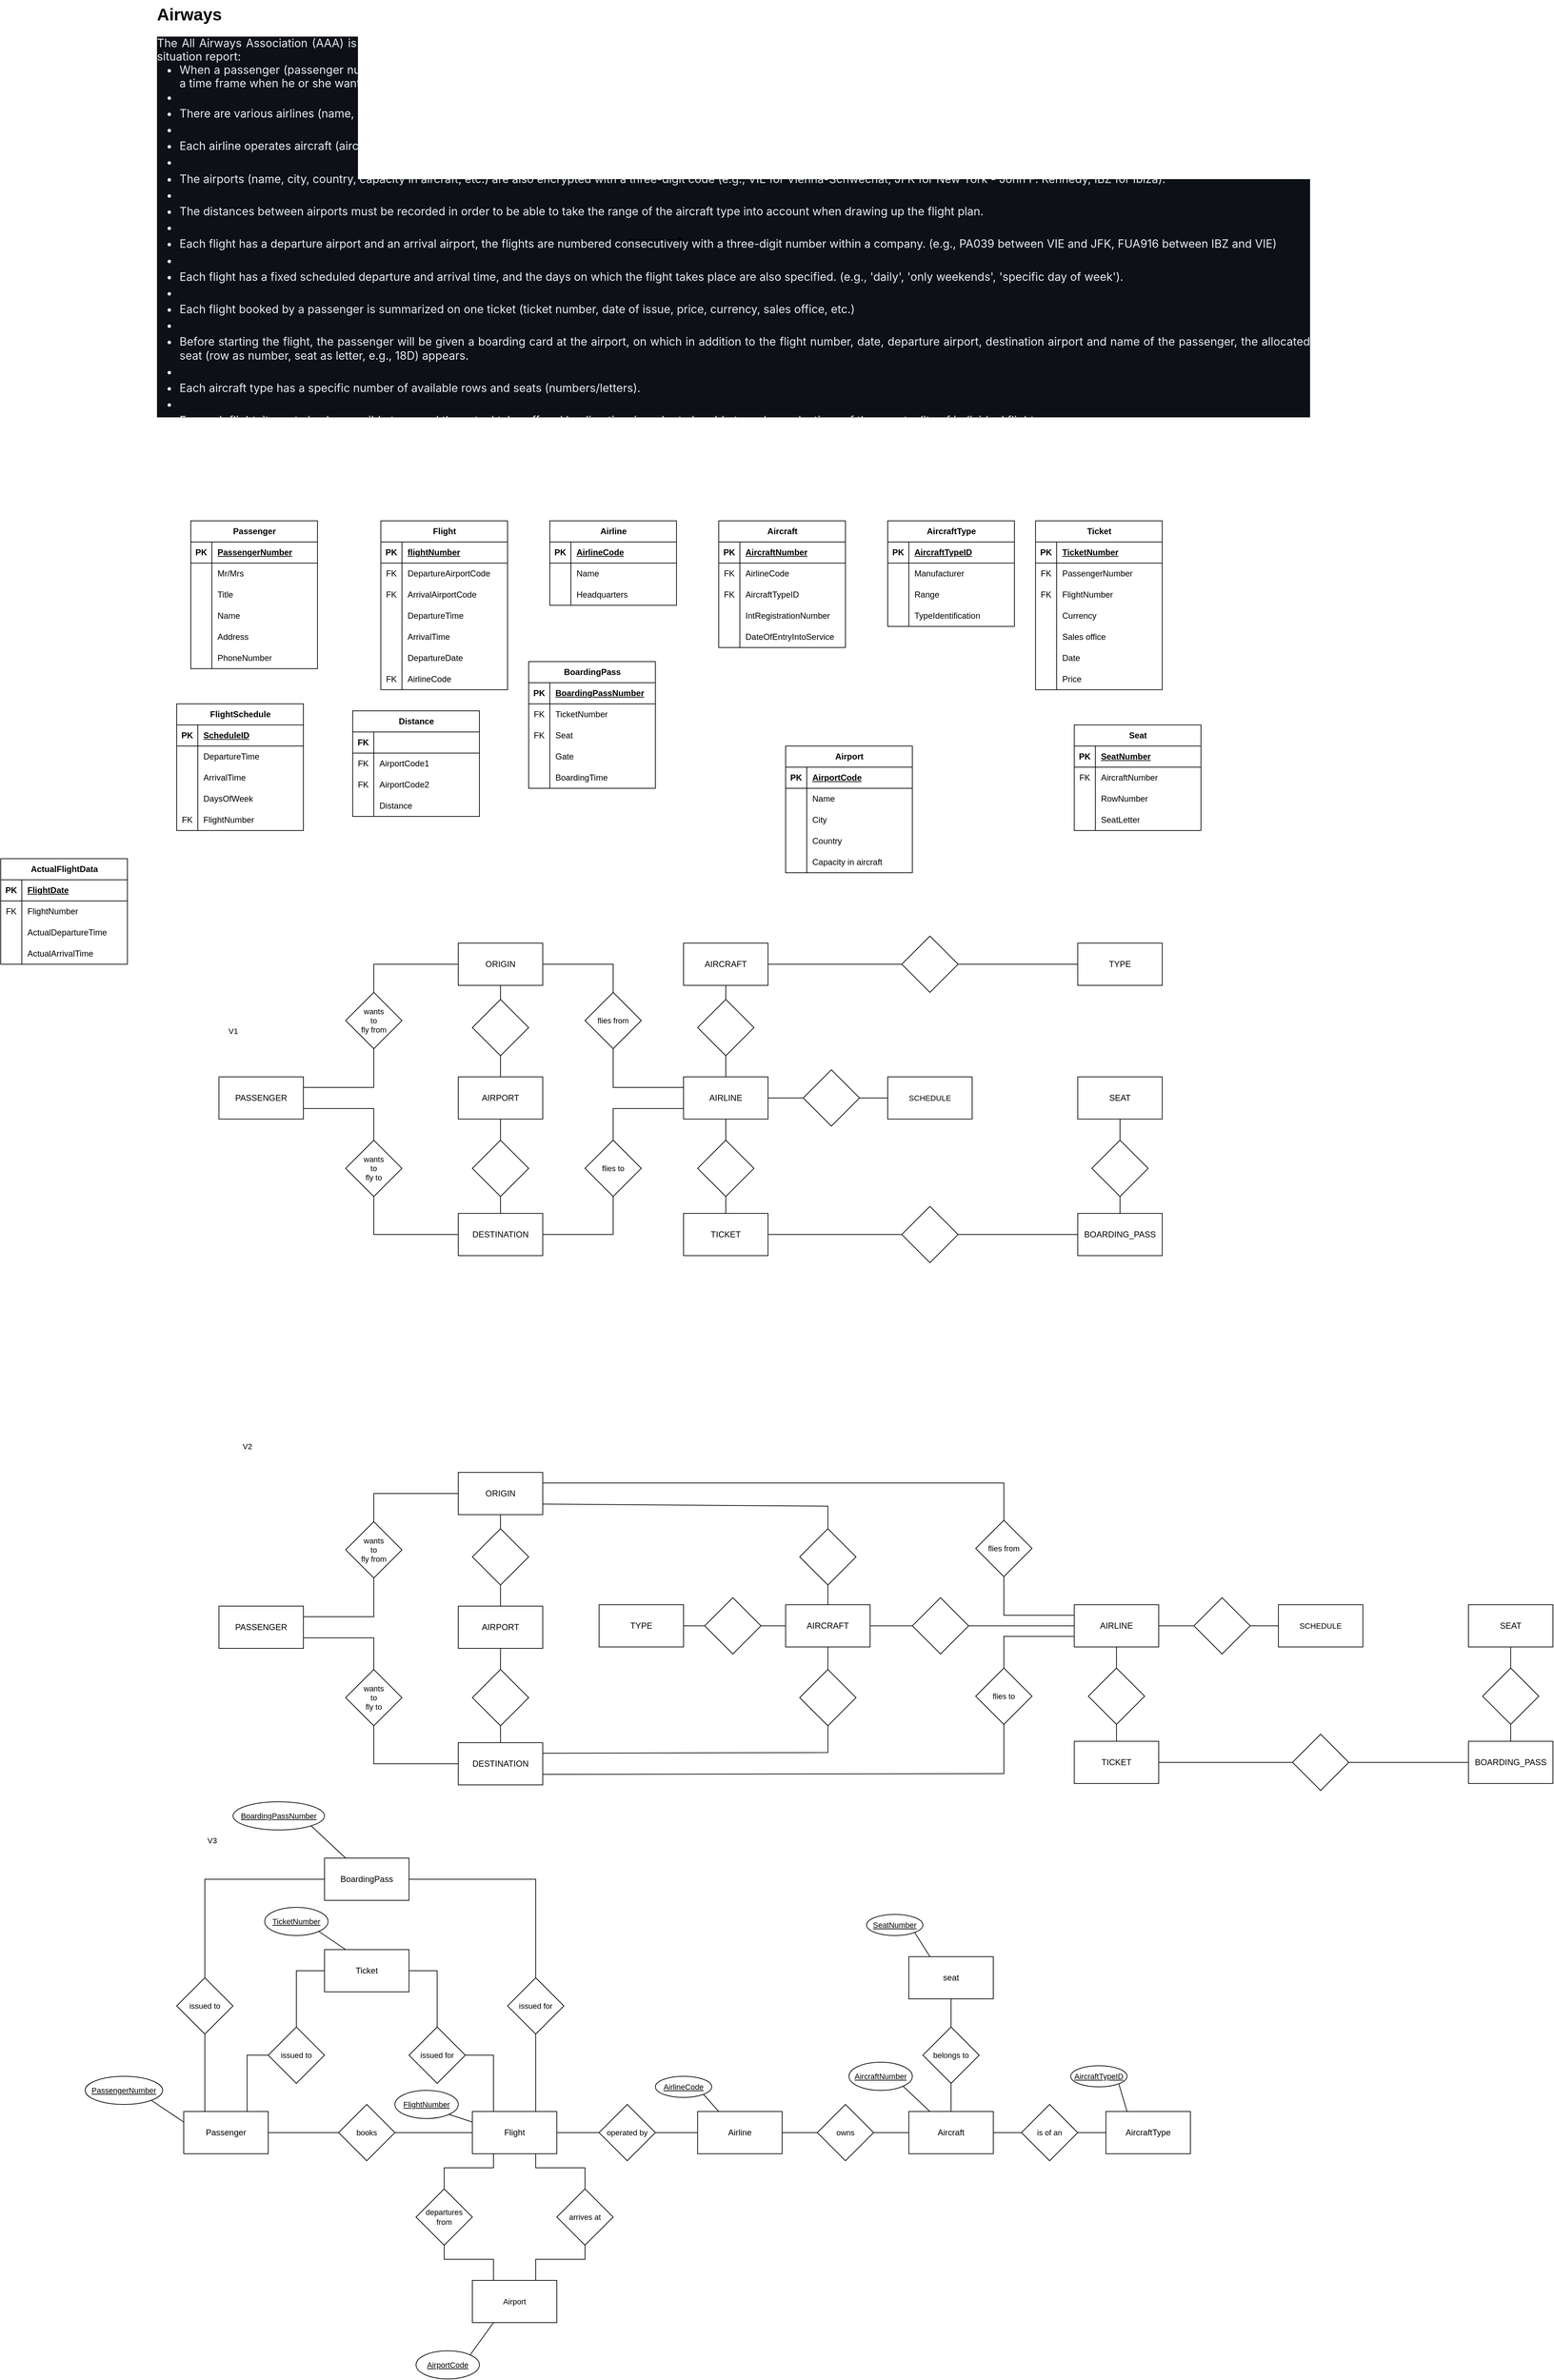 <mxfile version="24.7.7">
  <diagram name="Seite-1" id="7mq3fUHm076L4r2HvuKR">
    <mxGraphModel dx="3401" dy="1138" grid="1" gridSize="10" guides="1" tooltips="1" connect="1" arrows="1" fold="1" page="1" pageScale="1" pageWidth="1654" pageHeight="1169" math="0" shadow="0">
      <root>
        <mxCell id="0" />
        <mxCell id="1" parent="0" />
        <mxCell id="-6jkyIE3yQVWvQFI4JW6-1" value="&lt;h1 style=&quot;text-align: justify; margin-top: 0px;&quot;&gt;Airways&lt;/h1&gt;&lt;p style=&quot;text-align: justify; box-sizing: border-box; margin-top: 0px; margin-bottom: var(--base-size-16); color: rgb(230, 237, 243); font-family: -apple-system, BlinkMacSystemFont, &amp;quot;Segoe UI&amp;quot;, &amp;quot;Noto Sans&amp;quot;, Helvetica, Arial, sans-serif, &amp;quot;Apple Color Emoji&amp;quot;, &amp;quot;Segoe UI Emoji&amp;quot;; font-size: 16px; background-color: rgb(13, 17, 23);&quot; dir=&quot;auto&quot;&gt;The All Airways Association (AAA) is an association that brings together all airlines. This association plans to install a comprehensive information system for flight handling. An initial survey produces the following situation report:&lt;/p&gt;&lt;ul style=&quot;box-sizing: border-box; padding-left: 2em; margin-top: 0px; margin-bottom: var(--base-size-16); color: rgb(230, 237, 243); font-family: -apple-system, BlinkMacSystemFont, &amp;quot;Segoe UI&amp;quot;, &amp;quot;Noto Sans&amp;quot;, Helvetica, Arial, sans-serif, &amp;quot;Apple Color Emoji&amp;quot;, &amp;quot;Segoe UI Emoji&amp;quot;; font-size: 16px; background-color: rgb(13, 17, 23);&quot; dir=&quot;auto&quot;&gt;&lt;li style=&quot;text-align: justify; box-sizing: border-box;&quot;&gt;When a passenger (passenger number, name, Mr/Mrs, title, etc.) wants to book a flight (or several), he or she first specifies the desired departure and destination airports, the desired flight date and possibly also a time frame when he or she wants to fly away or arrive&lt;/li&gt;&lt;li style=&quot;text-align: justify; box-sizing: border-box;&quot;&gt;&lt;br&gt;&lt;/li&gt;&lt;li style=&quot;text-align: justify; box-sizing: border-box; margin-top: 0.25em;&quot;&gt;There are various airlines (name, headquarters, etc.) that operate flights. Airlines are identified by a code of maximum three digits (e.g., PA for PanAm, FUA for Futura Air).&lt;/li&gt;&lt;li style=&quot;text-align: justify; box-sizing: border-box; margin-top: 0.25em;&quot;&gt;&lt;br&gt;&lt;/li&gt;&lt;li style=&quot;text-align: justify; box-sizing: border-box; margin-top: 0.25em;&quot;&gt;Each airline operates aircraft (aircraft number, international registration number, name, date of entry into service, etc.) of different aircraft types (type identification, manufacturer, range, etc.).&lt;/li&gt;&lt;li style=&quot;text-align: justify; box-sizing: border-box; margin-top: 0.25em;&quot;&gt;&lt;br&gt;&lt;/li&gt;&lt;li style=&quot;text-align: justify; box-sizing: border-box; margin-top: 0.25em;&quot;&gt;The airports (name, city, country, capacity in aircraft, etc.) are also encrypted with a three-digit code (e.g., VIE for Vienna-Schwechat, JFK for New York - John F. Kennedy, IBZ for Ibiza).&lt;/li&gt;&lt;li style=&quot;text-align: justify; box-sizing: border-box; margin-top: 0.25em;&quot;&gt;&lt;br&gt;&lt;/li&gt;&lt;li style=&quot;text-align: justify; box-sizing: border-box; margin-top: 0.25em;&quot;&gt;The distances between airports must be recorded in order to be able to take the range of the aircraft type into account when drawing up the flight plan.&lt;/li&gt;&lt;li style=&quot;text-align: justify; box-sizing: border-box; margin-top: 0.25em;&quot;&gt;&lt;br&gt;&lt;/li&gt;&lt;li style=&quot;text-align: justify; box-sizing: border-box; margin-top: 0.25em;&quot;&gt;Each flight has a departure airport and an arrival airport, the flights are numbered consecutively with a three-digit number within a company. (e.g., PA039 between VIE and JFK, FUA916 between IBZ and VIE)&lt;/li&gt;&lt;li style=&quot;text-align: justify; box-sizing: border-box; margin-top: 0.25em;&quot;&gt;&lt;br&gt;&lt;/li&gt;&lt;li style=&quot;text-align: justify; box-sizing: border-box; margin-top: 0.25em;&quot;&gt;Each flight has a fixed scheduled departure and arrival time, and the days on which the flight takes place are also specified. (e.g., &#39;daily&#39;, &#39;only weekends&#39;, &#39;specific day of week&#39;).&lt;/li&gt;&lt;li style=&quot;text-align: justify; box-sizing: border-box; margin-top: 0.25em;&quot;&gt;&lt;br&gt;&lt;/li&gt;&lt;li style=&quot;text-align: justify; box-sizing: border-box; margin-top: 0.25em;&quot;&gt;Each flight booked by a passenger is summarized on one ticket (ticket number, date of issue, price, currency, sales office, etc.)&lt;/li&gt;&lt;li style=&quot;text-align: justify; box-sizing: border-box; margin-top: 0.25em;&quot;&gt;&lt;br&gt;&lt;/li&gt;&lt;li style=&quot;text-align: justify; box-sizing: border-box; margin-top: 0.25em;&quot;&gt;Before starting the flight, the passenger will be given a boarding card at the airport, on which in addition to the flight number, date, departure airport, destination airport and name of the passenger, the allocated seat (row as number, seat as letter, e.g., 18D) appears.&lt;/li&gt;&lt;li style=&quot;text-align: justify; box-sizing: border-box; margin-top: 0.25em;&quot;&gt;&lt;br&gt;&lt;/li&gt;&lt;li style=&quot;text-align: justify; box-sizing: border-box; margin-top: 0.25em;&quot;&gt;Each aircraft type has a specific number of available rows and seats (numbers/letters).&lt;/li&gt;&lt;li style=&quot;text-align: justify; box-sizing: border-box; margin-top: 0.25em;&quot;&gt;&lt;br&gt;&lt;/li&gt;&lt;li style=&quot;text-align: justify; box-sizing: border-box; margin-top: 0.25em;&quot;&gt;For each flight, it must also be possible to record the actual take-off and landing time in order to be able to make evaluations of the punctuality of individual flights.&lt;/li&gt;&lt;/ul&gt;" style="text;html=1;whiteSpace=wrap;overflow=hidden;rounded=0;" parent="1" vertex="1">
          <mxGeometry x="10" width="1640" height="590" as="geometry" />
        </mxCell>
        <mxCell id="-6jkyIE3yQVWvQFI4JW6-2" value="Passenger" style="shape=table;startSize=30;container=1;collapsible=1;childLayout=tableLayout;fixedRows=1;rowLines=0;fontStyle=1;align=center;resizeLast=1;html=1;" parent="1" vertex="1">
          <mxGeometry x="60" y="740" width="180" height="210" as="geometry" />
        </mxCell>
        <mxCell id="-6jkyIE3yQVWvQFI4JW6-3" value="" style="shape=tableRow;horizontal=0;startSize=0;swimlaneHead=0;swimlaneBody=0;fillColor=none;collapsible=0;dropTarget=0;points=[[0,0.5],[1,0.5]];portConstraint=eastwest;top=0;left=0;right=0;bottom=1;" parent="-6jkyIE3yQVWvQFI4JW6-2" vertex="1">
          <mxGeometry y="30" width="180" height="30" as="geometry" />
        </mxCell>
        <mxCell id="-6jkyIE3yQVWvQFI4JW6-4" value="PK" style="shape=partialRectangle;connectable=0;fillColor=none;top=0;left=0;bottom=0;right=0;fontStyle=1;overflow=hidden;whiteSpace=wrap;html=1;" parent="-6jkyIE3yQVWvQFI4JW6-3" vertex="1">
          <mxGeometry width="30" height="30" as="geometry">
            <mxRectangle width="30" height="30" as="alternateBounds" />
          </mxGeometry>
        </mxCell>
        <mxCell id="-6jkyIE3yQVWvQFI4JW6-5" value="PassengerNumber" style="shape=partialRectangle;connectable=0;fillColor=none;top=0;left=0;bottom=0;right=0;align=left;spacingLeft=6;fontStyle=5;overflow=hidden;whiteSpace=wrap;html=1;" parent="-6jkyIE3yQVWvQFI4JW6-3" vertex="1">
          <mxGeometry x="30" width="150" height="30" as="geometry">
            <mxRectangle width="150" height="30" as="alternateBounds" />
          </mxGeometry>
        </mxCell>
        <mxCell id="-6jkyIE3yQVWvQFI4JW6-6" value="" style="shape=tableRow;horizontal=0;startSize=0;swimlaneHead=0;swimlaneBody=0;fillColor=none;collapsible=0;dropTarget=0;points=[[0,0.5],[1,0.5]];portConstraint=eastwest;top=0;left=0;right=0;bottom=0;" parent="-6jkyIE3yQVWvQFI4JW6-2" vertex="1">
          <mxGeometry y="60" width="180" height="30" as="geometry" />
        </mxCell>
        <mxCell id="-6jkyIE3yQVWvQFI4JW6-7" value="" style="shape=partialRectangle;connectable=0;fillColor=none;top=0;left=0;bottom=0;right=0;editable=1;overflow=hidden;whiteSpace=wrap;html=1;" parent="-6jkyIE3yQVWvQFI4JW6-6" vertex="1">
          <mxGeometry width="30" height="30" as="geometry">
            <mxRectangle width="30" height="30" as="alternateBounds" />
          </mxGeometry>
        </mxCell>
        <mxCell id="-6jkyIE3yQVWvQFI4JW6-8" value="Mr/Mrs" style="shape=partialRectangle;connectable=0;fillColor=none;top=0;left=0;bottom=0;right=0;align=left;spacingLeft=6;overflow=hidden;whiteSpace=wrap;html=1;" parent="-6jkyIE3yQVWvQFI4JW6-6" vertex="1">
          <mxGeometry x="30" width="150" height="30" as="geometry">
            <mxRectangle width="150" height="30" as="alternateBounds" />
          </mxGeometry>
        </mxCell>
        <mxCell id="-6jkyIE3yQVWvQFI4JW6-9" value="" style="shape=tableRow;horizontal=0;startSize=0;swimlaneHead=0;swimlaneBody=0;fillColor=none;collapsible=0;dropTarget=0;points=[[0,0.5],[1,0.5]];portConstraint=eastwest;top=0;left=0;right=0;bottom=0;" parent="-6jkyIE3yQVWvQFI4JW6-2" vertex="1">
          <mxGeometry y="90" width="180" height="30" as="geometry" />
        </mxCell>
        <mxCell id="-6jkyIE3yQVWvQFI4JW6-10" value="" style="shape=partialRectangle;connectable=0;fillColor=none;top=0;left=0;bottom=0;right=0;editable=1;overflow=hidden;whiteSpace=wrap;html=1;" parent="-6jkyIE3yQVWvQFI4JW6-9" vertex="1">
          <mxGeometry width="30" height="30" as="geometry">
            <mxRectangle width="30" height="30" as="alternateBounds" />
          </mxGeometry>
        </mxCell>
        <mxCell id="-6jkyIE3yQVWvQFI4JW6-11" value="Title" style="shape=partialRectangle;connectable=0;fillColor=none;top=0;left=0;bottom=0;right=0;align=left;spacingLeft=6;overflow=hidden;whiteSpace=wrap;html=1;" parent="-6jkyIE3yQVWvQFI4JW6-9" vertex="1">
          <mxGeometry x="30" width="150" height="30" as="geometry">
            <mxRectangle width="150" height="30" as="alternateBounds" />
          </mxGeometry>
        </mxCell>
        <mxCell id="-6jkyIE3yQVWvQFI4JW6-12" value="" style="shape=tableRow;horizontal=0;startSize=0;swimlaneHead=0;swimlaneBody=0;fillColor=none;collapsible=0;dropTarget=0;points=[[0,0.5],[1,0.5]];portConstraint=eastwest;top=0;left=0;right=0;bottom=0;" parent="-6jkyIE3yQVWvQFI4JW6-2" vertex="1">
          <mxGeometry y="120" width="180" height="30" as="geometry" />
        </mxCell>
        <mxCell id="-6jkyIE3yQVWvQFI4JW6-13" value="" style="shape=partialRectangle;connectable=0;fillColor=none;top=0;left=0;bottom=0;right=0;editable=1;overflow=hidden;whiteSpace=wrap;html=1;" parent="-6jkyIE3yQVWvQFI4JW6-12" vertex="1">
          <mxGeometry width="30" height="30" as="geometry">
            <mxRectangle width="30" height="30" as="alternateBounds" />
          </mxGeometry>
        </mxCell>
        <mxCell id="-6jkyIE3yQVWvQFI4JW6-14" value="Name" style="shape=partialRectangle;connectable=0;fillColor=none;top=0;left=0;bottom=0;right=0;align=left;spacingLeft=6;overflow=hidden;whiteSpace=wrap;html=1;" parent="-6jkyIE3yQVWvQFI4JW6-12" vertex="1">
          <mxGeometry x="30" width="150" height="30" as="geometry">
            <mxRectangle width="150" height="30" as="alternateBounds" />
          </mxGeometry>
        </mxCell>
        <mxCell id="7wsc1e0vm2eWSo-C7Et0-18" value="" style="shape=tableRow;horizontal=0;startSize=0;swimlaneHead=0;swimlaneBody=0;fillColor=none;collapsible=0;dropTarget=0;points=[[0,0.5],[1,0.5]];portConstraint=eastwest;top=0;left=0;right=0;bottom=0;" vertex="1" parent="-6jkyIE3yQVWvQFI4JW6-2">
          <mxGeometry y="150" width="180" height="30" as="geometry" />
        </mxCell>
        <mxCell id="7wsc1e0vm2eWSo-C7Et0-19" value="" style="shape=partialRectangle;connectable=0;fillColor=none;top=0;left=0;bottom=0;right=0;editable=1;overflow=hidden;whiteSpace=wrap;html=1;" vertex="1" parent="7wsc1e0vm2eWSo-C7Et0-18">
          <mxGeometry width="30" height="30" as="geometry">
            <mxRectangle width="30" height="30" as="alternateBounds" />
          </mxGeometry>
        </mxCell>
        <mxCell id="7wsc1e0vm2eWSo-C7Et0-20" value="Address" style="shape=partialRectangle;connectable=0;fillColor=none;top=0;left=0;bottom=0;right=0;align=left;spacingLeft=6;overflow=hidden;whiteSpace=wrap;html=1;" vertex="1" parent="7wsc1e0vm2eWSo-C7Et0-18">
          <mxGeometry x="30" width="150" height="30" as="geometry">
            <mxRectangle width="150" height="30" as="alternateBounds" />
          </mxGeometry>
        </mxCell>
        <mxCell id="7wsc1e0vm2eWSo-C7Et0-21" value="" style="shape=tableRow;horizontal=0;startSize=0;swimlaneHead=0;swimlaneBody=0;fillColor=none;collapsible=0;dropTarget=0;points=[[0,0.5],[1,0.5]];portConstraint=eastwest;top=0;left=0;right=0;bottom=0;" vertex="1" parent="-6jkyIE3yQVWvQFI4JW6-2">
          <mxGeometry y="180" width="180" height="30" as="geometry" />
        </mxCell>
        <mxCell id="7wsc1e0vm2eWSo-C7Et0-22" value="" style="shape=partialRectangle;connectable=0;fillColor=none;top=0;left=0;bottom=0;right=0;editable=1;overflow=hidden;whiteSpace=wrap;html=1;" vertex="1" parent="7wsc1e0vm2eWSo-C7Et0-21">
          <mxGeometry width="30" height="30" as="geometry">
            <mxRectangle width="30" height="30" as="alternateBounds" />
          </mxGeometry>
        </mxCell>
        <mxCell id="7wsc1e0vm2eWSo-C7Et0-23" value="PhoneNumber" style="shape=partialRectangle;connectable=0;fillColor=none;top=0;left=0;bottom=0;right=0;align=left;spacingLeft=6;overflow=hidden;whiteSpace=wrap;html=1;" vertex="1" parent="7wsc1e0vm2eWSo-C7Et0-21">
          <mxGeometry x="30" width="150" height="30" as="geometry">
            <mxRectangle width="150" height="30" as="alternateBounds" />
          </mxGeometry>
        </mxCell>
        <mxCell id="-6jkyIE3yQVWvQFI4JW6-15" value="Airline" style="shape=table;startSize=30;container=1;collapsible=1;childLayout=tableLayout;fixedRows=1;rowLines=0;fontStyle=1;align=center;resizeLast=1;html=1;" parent="1" vertex="1">
          <mxGeometry x="570" y="740" width="180" height="120" as="geometry" />
        </mxCell>
        <mxCell id="-6jkyIE3yQVWvQFI4JW6-16" value="" style="shape=tableRow;horizontal=0;startSize=0;swimlaneHead=0;swimlaneBody=0;fillColor=none;collapsible=0;dropTarget=0;points=[[0,0.5],[1,0.5]];portConstraint=eastwest;top=0;left=0;right=0;bottom=1;" parent="-6jkyIE3yQVWvQFI4JW6-15" vertex="1">
          <mxGeometry y="30" width="180" height="30" as="geometry" />
        </mxCell>
        <mxCell id="-6jkyIE3yQVWvQFI4JW6-17" value="PK" style="shape=partialRectangle;connectable=0;fillColor=none;top=0;left=0;bottom=0;right=0;fontStyle=1;overflow=hidden;whiteSpace=wrap;html=1;" parent="-6jkyIE3yQVWvQFI4JW6-16" vertex="1">
          <mxGeometry width="30" height="30" as="geometry">
            <mxRectangle width="30" height="30" as="alternateBounds" />
          </mxGeometry>
        </mxCell>
        <mxCell id="-6jkyIE3yQVWvQFI4JW6-18" value="AirlineCode" style="shape=partialRectangle;connectable=0;fillColor=none;top=0;left=0;bottom=0;right=0;align=left;spacingLeft=6;fontStyle=5;overflow=hidden;whiteSpace=wrap;html=1;" parent="-6jkyIE3yQVWvQFI4JW6-16" vertex="1">
          <mxGeometry x="30" width="150" height="30" as="geometry">
            <mxRectangle width="150" height="30" as="alternateBounds" />
          </mxGeometry>
        </mxCell>
        <mxCell id="-6jkyIE3yQVWvQFI4JW6-19" value="" style="shape=tableRow;horizontal=0;startSize=0;swimlaneHead=0;swimlaneBody=0;fillColor=none;collapsible=0;dropTarget=0;points=[[0,0.5],[1,0.5]];portConstraint=eastwest;top=0;left=0;right=0;bottom=0;" parent="-6jkyIE3yQVWvQFI4JW6-15" vertex="1">
          <mxGeometry y="60" width="180" height="30" as="geometry" />
        </mxCell>
        <mxCell id="-6jkyIE3yQVWvQFI4JW6-20" value="" style="shape=partialRectangle;connectable=0;fillColor=none;top=0;left=0;bottom=0;right=0;editable=1;overflow=hidden;whiteSpace=wrap;html=1;" parent="-6jkyIE3yQVWvQFI4JW6-19" vertex="1">
          <mxGeometry width="30" height="30" as="geometry">
            <mxRectangle width="30" height="30" as="alternateBounds" />
          </mxGeometry>
        </mxCell>
        <mxCell id="-6jkyIE3yQVWvQFI4JW6-21" value="Name" style="shape=partialRectangle;connectable=0;fillColor=none;top=0;left=0;bottom=0;right=0;align=left;spacingLeft=6;overflow=hidden;whiteSpace=wrap;html=1;" parent="-6jkyIE3yQVWvQFI4JW6-19" vertex="1">
          <mxGeometry x="30" width="150" height="30" as="geometry">
            <mxRectangle width="150" height="30" as="alternateBounds" />
          </mxGeometry>
        </mxCell>
        <mxCell id="-6jkyIE3yQVWvQFI4JW6-22" value="" style="shape=tableRow;horizontal=0;startSize=0;swimlaneHead=0;swimlaneBody=0;fillColor=none;collapsible=0;dropTarget=0;points=[[0,0.5],[1,0.5]];portConstraint=eastwest;top=0;left=0;right=0;bottom=0;" parent="-6jkyIE3yQVWvQFI4JW6-15" vertex="1">
          <mxGeometry y="90" width="180" height="30" as="geometry" />
        </mxCell>
        <mxCell id="-6jkyIE3yQVWvQFI4JW6-23" value="" style="shape=partialRectangle;connectable=0;fillColor=none;top=0;left=0;bottom=0;right=0;editable=1;overflow=hidden;whiteSpace=wrap;html=1;" parent="-6jkyIE3yQVWvQFI4JW6-22" vertex="1">
          <mxGeometry width="30" height="30" as="geometry">
            <mxRectangle width="30" height="30" as="alternateBounds" />
          </mxGeometry>
        </mxCell>
        <mxCell id="-6jkyIE3yQVWvQFI4JW6-24" value="Headquarters" style="shape=partialRectangle;connectable=0;fillColor=none;top=0;left=0;bottom=0;right=0;align=left;spacingLeft=6;overflow=hidden;whiteSpace=wrap;html=1;" parent="-6jkyIE3yQVWvQFI4JW6-22" vertex="1">
          <mxGeometry x="30" width="150" height="30" as="geometry">
            <mxRectangle width="150" height="30" as="alternateBounds" />
          </mxGeometry>
        </mxCell>
        <mxCell id="-6jkyIE3yQVWvQFI4JW6-28" value="Aircraft" style="shape=table;startSize=30;container=1;collapsible=1;childLayout=tableLayout;fixedRows=1;rowLines=0;fontStyle=1;align=center;resizeLast=1;html=1;" parent="1" vertex="1">
          <mxGeometry x="810" y="740" width="180" height="180" as="geometry" />
        </mxCell>
        <mxCell id="-6jkyIE3yQVWvQFI4JW6-29" value="" style="shape=tableRow;horizontal=0;startSize=0;swimlaneHead=0;swimlaneBody=0;fillColor=none;collapsible=0;dropTarget=0;points=[[0,0.5],[1,0.5]];portConstraint=eastwest;top=0;left=0;right=0;bottom=1;" parent="-6jkyIE3yQVWvQFI4JW6-28" vertex="1">
          <mxGeometry y="30" width="180" height="30" as="geometry" />
        </mxCell>
        <mxCell id="-6jkyIE3yQVWvQFI4JW6-30" value="PK" style="shape=partialRectangle;connectable=0;fillColor=none;top=0;left=0;bottom=0;right=0;fontStyle=1;overflow=hidden;whiteSpace=wrap;html=1;" parent="-6jkyIE3yQVWvQFI4JW6-29" vertex="1">
          <mxGeometry width="30" height="30" as="geometry">
            <mxRectangle width="30" height="30" as="alternateBounds" />
          </mxGeometry>
        </mxCell>
        <mxCell id="-6jkyIE3yQVWvQFI4JW6-31" value="AircraftNumber" style="shape=partialRectangle;connectable=0;fillColor=none;top=0;left=0;bottom=0;right=0;align=left;spacingLeft=6;fontStyle=5;overflow=hidden;whiteSpace=wrap;html=1;" parent="-6jkyIE3yQVWvQFI4JW6-29" vertex="1">
          <mxGeometry x="30" width="150" height="30" as="geometry">
            <mxRectangle width="150" height="30" as="alternateBounds" />
          </mxGeometry>
        </mxCell>
        <mxCell id="-6jkyIE3yQVWvQFI4JW6-32" value="" style="shape=tableRow;horizontal=0;startSize=0;swimlaneHead=0;swimlaneBody=0;fillColor=none;collapsible=0;dropTarget=0;points=[[0,0.5],[1,0.5]];portConstraint=eastwest;top=0;left=0;right=0;bottom=0;" parent="-6jkyIE3yQVWvQFI4JW6-28" vertex="1">
          <mxGeometry y="60" width="180" height="30" as="geometry" />
        </mxCell>
        <mxCell id="-6jkyIE3yQVWvQFI4JW6-33" value="FK" style="shape=partialRectangle;connectable=0;fillColor=none;top=0;left=0;bottom=0;right=0;editable=1;overflow=hidden;whiteSpace=wrap;html=1;" parent="-6jkyIE3yQVWvQFI4JW6-32" vertex="1">
          <mxGeometry width="30" height="30" as="geometry">
            <mxRectangle width="30" height="30" as="alternateBounds" />
          </mxGeometry>
        </mxCell>
        <mxCell id="-6jkyIE3yQVWvQFI4JW6-34" value="AirlineCode" style="shape=partialRectangle;connectable=0;fillColor=none;top=0;left=0;bottom=0;right=0;align=left;spacingLeft=6;overflow=hidden;whiteSpace=wrap;html=1;" parent="-6jkyIE3yQVWvQFI4JW6-32" vertex="1">
          <mxGeometry x="30" width="150" height="30" as="geometry">
            <mxRectangle width="150" height="30" as="alternateBounds" />
          </mxGeometry>
        </mxCell>
        <mxCell id="-6jkyIE3yQVWvQFI4JW6-38" value="" style="shape=tableRow;horizontal=0;startSize=0;swimlaneHead=0;swimlaneBody=0;fillColor=none;collapsible=0;dropTarget=0;points=[[0,0.5],[1,0.5]];portConstraint=eastwest;top=0;left=0;right=0;bottom=0;" parent="-6jkyIE3yQVWvQFI4JW6-28" vertex="1">
          <mxGeometry y="90" width="180" height="30" as="geometry" />
        </mxCell>
        <mxCell id="-6jkyIE3yQVWvQFI4JW6-39" value="FK" style="shape=partialRectangle;connectable=0;fillColor=none;top=0;left=0;bottom=0;right=0;editable=1;overflow=hidden;whiteSpace=wrap;html=1;" parent="-6jkyIE3yQVWvQFI4JW6-38" vertex="1">
          <mxGeometry width="30" height="30" as="geometry">
            <mxRectangle width="30" height="30" as="alternateBounds" />
          </mxGeometry>
        </mxCell>
        <mxCell id="-6jkyIE3yQVWvQFI4JW6-40" value="AircraftTypeID" style="shape=partialRectangle;connectable=0;fillColor=none;top=0;left=0;bottom=0;right=0;align=left;spacingLeft=6;overflow=hidden;whiteSpace=wrap;html=1;" parent="-6jkyIE3yQVWvQFI4JW6-38" vertex="1">
          <mxGeometry x="30" width="150" height="30" as="geometry">
            <mxRectangle width="150" height="30" as="alternateBounds" />
          </mxGeometry>
        </mxCell>
        <mxCell id="-6jkyIE3yQVWvQFI4JW6-54" value="" style="shape=tableRow;horizontal=0;startSize=0;swimlaneHead=0;swimlaneBody=0;fillColor=none;collapsible=0;dropTarget=0;points=[[0,0.5],[1,0.5]];portConstraint=eastwest;top=0;left=0;right=0;bottom=0;" parent="-6jkyIE3yQVWvQFI4JW6-28" vertex="1">
          <mxGeometry y="120" width="180" height="30" as="geometry" />
        </mxCell>
        <mxCell id="-6jkyIE3yQVWvQFI4JW6-55" value="" style="shape=partialRectangle;connectable=0;fillColor=none;top=0;left=0;bottom=0;right=0;editable=1;overflow=hidden;whiteSpace=wrap;html=1;" parent="-6jkyIE3yQVWvQFI4JW6-54" vertex="1">
          <mxGeometry width="30" height="30" as="geometry">
            <mxRectangle width="30" height="30" as="alternateBounds" />
          </mxGeometry>
        </mxCell>
        <mxCell id="-6jkyIE3yQVWvQFI4JW6-56" value="IntRegistrationNumber" style="shape=partialRectangle;connectable=0;fillColor=none;top=0;left=0;bottom=0;right=0;align=left;spacingLeft=6;overflow=hidden;whiteSpace=wrap;html=1;" parent="-6jkyIE3yQVWvQFI4JW6-54" vertex="1">
          <mxGeometry x="30" width="150" height="30" as="geometry">
            <mxRectangle width="150" height="30" as="alternateBounds" />
          </mxGeometry>
        </mxCell>
        <mxCell id="7wsc1e0vm2eWSo-C7Et0-15" value="" style="shape=tableRow;horizontal=0;startSize=0;swimlaneHead=0;swimlaneBody=0;fillColor=none;collapsible=0;dropTarget=0;points=[[0,0.5],[1,0.5]];portConstraint=eastwest;top=0;left=0;right=0;bottom=0;" vertex="1" parent="-6jkyIE3yQVWvQFI4JW6-28">
          <mxGeometry y="150" width="180" height="30" as="geometry" />
        </mxCell>
        <mxCell id="7wsc1e0vm2eWSo-C7Et0-16" value="" style="shape=partialRectangle;connectable=0;fillColor=none;top=0;left=0;bottom=0;right=0;editable=1;overflow=hidden;whiteSpace=wrap;html=1;" vertex="1" parent="7wsc1e0vm2eWSo-C7Et0-15">
          <mxGeometry width="30" height="30" as="geometry">
            <mxRectangle width="30" height="30" as="alternateBounds" />
          </mxGeometry>
        </mxCell>
        <mxCell id="7wsc1e0vm2eWSo-C7Et0-17" value="DateOfEntryIntoService" style="shape=partialRectangle;connectable=0;fillColor=none;top=0;left=0;bottom=0;right=0;align=left;spacingLeft=6;overflow=hidden;whiteSpace=wrap;html=1;" vertex="1" parent="7wsc1e0vm2eWSo-C7Et0-15">
          <mxGeometry x="30" width="150" height="30" as="geometry">
            <mxRectangle width="150" height="30" as="alternateBounds" />
          </mxGeometry>
        </mxCell>
        <mxCell id="-6jkyIE3yQVWvQFI4JW6-57" value="AircraftType" style="shape=table;startSize=30;container=1;collapsible=1;childLayout=tableLayout;fixedRows=1;rowLines=0;fontStyle=1;align=center;resizeLast=1;html=1;" parent="1" vertex="1">
          <mxGeometry x="1050" y="740" width="180" height="150" as="geometry" />
        </mxCell>
        <mxCell id="-6jkyIE3yQVWvQFI4JW6-58" value="" style="shape=tableRow;horizontal=0;startSize=0;swimlaneHead=0;swimlaneBody=0;fillColor=none;collapsible=0;dropTarget=0;points=[[0,0.5],[1,0.5]];portConstraint=eastwest;top=0;left=0;right=0;bottom=1;" parent="-6jkyIE3yQVWvQFI4JW6-57" vertex="1">
          <mxGeometry y="30" width="180" height="30" as="geometry" />
        </mxCell>
        <mxCell id="-6jkyIE3yQVWvQFI4JW6-59" value="PK" style="shape=partialRectangle;connectable=0;fillColor=none;top=0;left=0;bottom=0;right=0;fontStyle=1;overflow=hidden;whiteSpace=wrap;html=1;" parent="-6jkyIE3yQVWvQFI4JW6-58" vertex="1">
          <mxGeometry width="30" height="30" as="geometry">
            <mxRectangle width="30" height="30" as="alternateBounds" />
          </mxGeometry>
        </mxCell>
        <mxCell id="-6jkyIE3yQVWvQFI4JW6-60" value="AircraftTypeID" style="shape=partialRectangle;connectable=0;fillColor=none;top=0;left=0;bottom=0;right=0;align=left;spacingLeft=6;fontStyle=5;overflow=hidden;whiteSpace=wrap;html=1;" parent="-6jkyIE3yQVWvQFI4JW6-58" vertex="1">
          <mxGeometry x="30" width="150" height="30" as="geometry">
            <mxRectangle width="150" height="30" as="alternateBounds" />
          </mxGeometry>
        </mxCell>
        <mxCell id="-6jkyIE3yQVWvQFI4JW6-61" value="" style="shape=tableRow;horizontal=0;startSize=0;swimlaneHead=0;swimlaneBody=0;fillColor=none;collapsible=0;dropTarget=0;points=[[0,0.5],[1,0.5]];portConstraint=eastwest;top=0;left=0;right=0;bottom=0;" parent="-6jkyIE3yQVWvQFI4JW6-57" vertex="1">
          <mxGeometry y="60" width="180" height="30" as="geometry" />
        </mxCell>
        <mxCell id="-6jkyIE3yQVWvQFI4JW6-62" value="" style="shape=partialRectangle;connectable=0;fillColor=none;top=0;left=0;bottom=0;right=0;editable=1;overflow=hidden;whiteSpace=wrap;html=1;" parent="-6jkyIE3yQVWvQFI4JW6-61" vertex="1">
          <mxGeometry width="30" height="30" as="geometry">
            <mxRectangle width="30" height="30" as="alternateBounds" />
          </mxGeometry>
        </mxCell>
        <mxCell id="-6jkyIE3yQVWvQFI4JW6-63" value="Manufacturer" style="shape=partialRectangle;connectable=0;fillColor=none;top=0;left=0;bottom=0;right=0;align=left;spacingLeft=6;overflow=hidden;whiteSpace=wrap;html=1;" parent="-6jkyIE3yQVWvQFI4JW6-61" vertex="1">
          <mxGeometry x="30" width="150" height="30" as="geometry">
            <mxRectangle width="150" height="30" as="alternateBounds" />
          </mxGeometry>
        </mxCell>
        <mxCell id="-6jkyIE3yQVWvQFI4JW6-64" value="" style="shape=tableRow;horizontal=0;startSize=0;swimlaneHead=0;swimlaneBody=0;fillColor=none;collapsible=0;dropTarget=0;points=[[0,0.5],[1,0.5]];portConstraint=eastwest;top=0;left=0;right=0;bottom=0;" parent="-6jkyIE3yQVWvQFI4JW6-57" vertex="1">
          <mxGeometry y="90" width="180" height="30" as="geometry" />
        </mxCell>
        <mxCell id="-6jkyIE3yQVWvQFI4JW6-65" value="" style="shape=partialRectangle;connectable=0;fillColor=none;top=0;left=0;bottom=0;right=0;editable=1;overflow=hidden;whiteSpace=wrap;html=1;" parent="-6jkyIE3yQVWvQFI4JW6-64" vertex="1">
          <mxGeometry width="30" height="30" as="geometry">
            <mxRectangle width="30" height="30" as="alternateBounds" />
          </mxGeometry>
        </mxCell>
        <mxCell id="-6jkyIE3yQVWvQFI4JW6-66" value="Range" style="shape=partialRectangle;connectable=0;fillColor=none;top=0;left=0;bottom=0;right=0;align=left;spacingLeft=6;overflow=hidden;whiteSpace=wrap;html=1;" parent="-6jkyIE3yQVWvQFI4JW6-64" vertex="1">
          <mxGeometry x="30" width="150" height="30" as="geometry">
            <mxRectangle width="150" height="30" as="alternateBounds" />
          </mxGeometry>
        </mxCell>
        <mxCell id="-6jkyIE3yQVWvQFI4JW6-67" value="" style="shape=tableRow;horizontal=0;startSize=0;swimlaneHead=0;swimlaneBody=0;fillColor=none;collapsible=0;dropTarget=0;points=[[0,0.5],[1,0.5]];portConstraint=eastwest;top=0;left=0;right=0;bottom=0;" parent="-6jkyIE3yQVWvQFI4JW6-57" vertex="1">
          <mxGeometry y="120" width="180" height="30" as="geometry" />
        </mxCell>
        <mxCell id="-6jkyIE3yQVWvQFI4JW6-68" value="" style="shape=partialRectangle;connectable=0;fillColor=none;top=0;left=0;bottom=0;right=0;editable=1;overflow=hidden;whiteSpace=wrap;html=1;" parent="-6jkyIE3yQVWvQFI4JW6-67" vertex="1">
          <mxGeometry width="30" height="30" as="geometry">
            <mxRectangle width="30" height="30" as="alternateBounds" />
          </mxGeometry>
        </mxCell>
        <mxCell id="-6jkyIE3yQVWvQFI4JW6-69" value="TypeIdentification" style="shape=partialRectangle;connectable=0;fillColor=none;top=0;left=0;bottom=0;right=0;align=left;spacingLeft=6;overflow=hidden;whiteSpace=wrap;html=1;" parent="-6jkyIE3yQVWvQFI4JW6-67" vertex="1">
          <mxGeometry x="30" width="150" height="30" as="geometry">
            <mxRectangle width="150" height="30" as="alternateBounds" />
          </mxGeometry>
        </mxCell>
        <mxCell id="-6jkyIE3yQVWvQFI4JW6-70" value="Airport" style="shape=table;startSize=30;container=1;collapsible=1;childLayout=tableLayout;fixedRows=1;rowLines=0;fontStyle=1;align=center;resizeLast=1;html=1;" parent="1" vertex="1">
          <mxGeometry x="905" y="1060" width="180" height="180" as="geometry" />
        </mxCell>
        <mxCell id="-6jkyIE3yQVWvQFI4JW6-71" value="" style="shape=tableRow;horizontal=0;startSize=0;swimlaneHead=0;swimlaneBody=0;fillColor=none;collapsible=0;dropTarget=0;points=[[0,0.5],[1,0.5]];portConstraint=eastwest;top=0;left=0;right=0;bottom=1;" parent="-6jkyIE3yQVWvQFI4JW6-70" vertex="1">
          <mxGeometry y="30" width="180" height="30" as="geometry" />
        </mxCell>
        <mxCell id="-6jkyIE3yQVWvQFI4JW6-72" value="PK" style="shape=partialRectangle;connectable=0;fillColor=none;top=0;left=0;bottom=0;right=0;fontStyle=1;overflow=hidden;whiteSpace=wrap;html=1;" parent="-6jkyIE3yQVWvQFI4JW6-71" vertex="1">
          <mxGeometry width="30" height="30" as="geometry">
            <mxRectangle width="30" height="30" as="alternateBounds" />
          </mxGeometry>
        </mxCell>
        <mxCell id="-6jkyIE3yQVWvQFI4JW6-73" value="AirportCode" style="shape=partialRectangle;connectable=0;fillColor=none;top=0;left=0;bottom=0;right=0;align=left;spacingLeft=6;fontStyle=5;overflow=hidden;whiteSpace=wrap;html=1;" parent="-6jkyIE3yQVWvQFI4JW6-71" vertex="1">
          <mxGeometry x="30" width="150" height="30" as="geometry">
            <mxRectangle width="150" height="30" as="alternateBounds" />
          </mxGeometry>
        </mxCell>
        <mxCell id="-6jkyIE3yQVWvQFI4JW6-74" value="" style="shape=tableRow;horizontal=0;startSize=0;swimlaneHead=0;swimlaneBody=0;fillColor=none;collapsible=0;dropTarget=0;points=[[0,0.5],[1,0.5]];portConstraint=eastwest;top=0;left=0;right=0;bottom=0;" parent="-6jkyIE3yQVWvQFI4JW6-70" vertex="1">
          <mxGeometry y="60" width="180" height="30" as="geometry" />
        </mxCell>
        <mxCell id="-6jkyIE3yQVWvQFI4JW6-75" value="" style="shape=partialRectangle;connectable=0;fillColor=none;top=0;left=0;bottom=0;right=0;editable=1;overflow=hidden;whiteSpace=wrap;html=1;" parent="-6jkyIE3yQVWvQFI4JW6-74" vertex="1">
          <mxGeometry width="30" height="30" as="geometry">
            <mxRectangle width="30" height="30" as="alternateBounds" />
          </mxGeometry>
        </mxCell>
        <mxCell id="-6jkyIE3yQVWvQFI4JW6-76" value="Name" style="shape=partialRectangle;connectable=0;fillColor=none;top=0;left=0;bottom=0;right=0;align=left;spacingLeft=6;overflow=hidden;whiteSpace=wrap;html=1;" parent="-6jkyIE3yQVWvQFI4JW6-74" vertex="1">
          <mxGeometry x="30" width="150" height="30" as="geometry">
            <mxRectangle width="150" height="30" as="alternateBounds" />
          </mxGeometry>
        </mxCell>
        <mxCell id="-6jkyIE3yQVWvQFI4JW6-77" value="" style="shape=tableRow;horizontal=0;startSize=0;swimlaneHead=0;swimlaneBody=0;fillColor=none;collapsible=0;dropTarget=0;points=[[0,0.5],[1,0.5]];portConstraint=eastwest;top=0;left=0;right=0;bottom=0;" parent="-6jkyIE3yQVWvQFI4JW6-70" vertex="1">
          <mxGeometry y="90" width="180" height="30" as="geometry" />
        </mxCell>
        <mxCell id="-6jkyIE3yQVWvQFI4JW6-78" value="" style="shape=partialRectangle;connectable=0;fillColor=none;top=0;left=0;bottom=0;right=0;editable=1;overflow=hidden;whiteSpace=wrap;html=1;" parent="-6jkyIE3yQVWvQFI4JW6-77" vertex="1">
          <mxGeometry width="30" height="30" as="geometry">
            <mxRectangle width="30" height="30" as="alternateBounds" />
          </mxGeometry>
        </mxCell>
        <mxCell id="-6jkyIE3yQVWvQFI4JW6-79" value="City" style="shape=partialRectangle;connectable=0;fillColor=none;top=0;left=0;bottom=0;right=0;align=left;spacingLeft=6;overflow=hidden;whiteSpace=wrap;html=1;" parent="-6jkyIE3yQVWvQFI4JW6-77" vertex="1">
          <mxGeometry x="30" width="150" height="30" as="geometry">
            <mxRectangle width="150" height="30" as="alternateBounds" />
          </mxGeometry>
        </mxCell>
        <mxCell id="-6jkyIE3yQVWvQFI4JW6-80" value="" style="shape=tableRow;horizontal=0;startSize=0;swimlaneHead=0;swimlaneBody=0;fillColor=none;collapsible=0;dropTarget=0;points=[[0,0.5],[1,0.5]];portConstraint=eastwest;top=0;left=0;right=0;bottom=0;" parent="-6jkyIE3yQVWvQFI4JW6-70" vertex="1">
          <mxGeometry y="120" width="180" height="30" as="geometry" />
        </mxCell>
        <mxCell id="-6jkyIE3yQVWvQFI4JW6-81" value="" style="shape=partialRectangle;connectable=0;fillColor=none;top=0;left=0;bottom=0;right=0;editable=1;overflow=hidden;whiteSpace=wrap;html=1;" parent="-6jkyIE3yQVWvQFI4JW6-80" vertex="1">
          <mxGeometry width="30" height="30" as="geometry">
            <mxRectangle width="30" height="30" as="alternateBounds" />
          </mxGeometry>
        </mxCell>
        <mxCell id="-6jkyIE3yQVWvQFI4JW6-82" value="Country" style="shape=partialRectangle;connectable=0;fillColor=none;top=0;left=0;bottom=0;right=0;align=left;spacingLeft=6;overflow=hidden;whiteSpace=wrap;html=1;" parent="-6jkyIE3yQVWvQFI4JW6-80" vertex="1">
          <mxGeometry x="30" width="150" height="30" as="geometry">
            <mxRectangle width="150" height="30" as="alternateBounds" />
          </mxGeometry>
        </mxCell>
        <mxCell id="-6jkyIE3yQVWvQFI4JW6-83" value="" style="shape=tableRow;horizontal=0;startSize=0;swimlaneHead=0;swimlaneBody=0;fillColor=none;collapsible=0;dropTarget=0;points=[[0,0.5],[1,0.5]];portConstraint=eastwest;top=0;left=0;right=0;bottom=0;" parent="-6jkyIE3yQVWvQFI4JW6-70" vertex="1">
          <mxGeometry y="150" width="180" height="30" as="geometry" />
        </mxCell>
        <mxCell id="-6jkyIE3yQVWvQFI4JW6-84" value="" style="shape=partialRectangle;connectable=0;fillColor=none;top=0;left=0;bottom=0;right=0;editable=1;overflow=hidden;whiteSpace=wrap;html=1;" parent="-6jkyIE3yQVWvQFI4JW6-83" vertex="1">
          <mxGeometry width="30" height="30" as="geometry">
            <mxRectangle width="30" height="30" as="alternateBounds" />
          </mxGeometry>
        </mxCell>
        <mxCell id="-6jkyIE3yQVWvQFI4JW6-85" value="Capacity in aircraft" style="shape=partialRectangle;connectable=0;fillColor=none;top=0;left=0;bottom=0;right=0;align=left;spacingLeft=6;overflow=hidden;whiteSpace=wrap;html=1;" parent="-6jkyIE3yQVWvQFI4JW6-83" vertex="1">
          <mxGeometry x="30" width="150" height="30" as="geometry">
            <mxRectangle width="150" height="30" as="alternateBounds" />
          </mxGeometry>
        </mxCell>
        <mxCell id="-6jkyIE3yQVWvQFI4JW6-86" value="Ticket" style="shape=table;startSize=30;container=1;collapsible=1;childLayout=tableLayout;fixedRows=1;rowLines=0;fontStyle=1;align=center;resizeLast=1;html=1;" parent="1" vertex="1">
          <mxGeometry x="1260" y="740" width="180" height="240" as="geometry" />
        </mxCell>
        <mxCell id="-6jkyIE3yQVWvQFI4JW6-87" value="" style="shape=tableRow;horizontal=0;startSize=0;swimlaneHead=0;swimlaneBody=0;fillColor=none;collapsible=0;dropTarget=0;points=[[0,0.5],[1,0.5]];portConstraint=eastwest;top=0;left=0;right=0;bottom=1;" parent="-6jkyIE3yQVWvQFI4JW6-86" vertex="1">
          <mxGeometry y="30" width="180" height="30" as="geometry" />
        </mxCell>
        <mxCell id="-6jkyIE3yQVWvQFI4JW6-88" value="PK" style="shape=partialRectangle;connectable=0;fillColor=none;top=0;left=0;bottom=0;right=0;fontStyle=1;overflow=hidden;whiteSpace=wrap;html=1;" parent="-6jkyIE3yQVWvQFI4JW6-87" vertex="1">
          <mxGeometry width="30" height="30" as="geometry">
            <mxRectangle width="30" height="30" as="alternateBounds" />
          </mxGeometry>
        </mxCell>
        <mxCell id="-6jkyIE3yQVWvQFI4JW6-89" value="TicketNumber" style="shape=partialRectangle;connectable=0;fillColor=none;top=0;left=0;bottom=0;right=0;align=left;spacingLeft=6;fontStyle=5;overflow=hidden;whiteSpace=wrap;html=1;" parent="-6jkyIE3yQVWvQFI4JW6-87" vertex="1">
          <mxGeometry x="30" width="150" height="30" as="geometry">
            <mxRectangle width="150" height="30" as="alternateBounds" />
          </mxGeometry>
        </mxCell>
        <mxCell id="-6jkyIE3yQVWvQFI4JW6-90" value="" style="shape=tableRow;horizontal=0;startSize=0;swimlaneHead=0;swimlaneBody=0;fillColor=none;collapsible=0;dropTarget=0;points=[[0,0.5],[1,0.5]];portConstraint=eastwest;top=0;left=0;right=0;bottom=0;" parent="-6jkyIE3yQVWvQFI4JW6-86" vertex="1">
          <mxGeometry y="60" width="180" height="30" as="geometry" />
        </mxCell>
        <mxCell id="-6jkyIE3yQVWvQFI4JW6-91" value="FK" style="shape=partialRectangle;connectable=0;fillColor=none;top=0;left=0;bottom=0;right=0;editable=1;overflow=hidden;whiteSpace=wrap;html=1;" parent="-6jkyIE3yQVWvQFI4JW6-90" vertex="1">
          <mxGeometry width="30" height="30" as="geometry">
            <mxRectangle width="30" height="30" as="alternateBounds" />
          </mxGeometry>
        </mxCell>
        <mxCell id="-6jkyIE3yQVWvQFI4JW6-92" value="PassengerNumber" style="shape=partialRectangle;connectable=0;fillColor=none;top=0;left=0;bottom=0;right=0;align=left;spacingLeft=6;overflow=hidden;whiteSpace=wrap;html=1;" parent="-6jkyIE3yQVWvQFI4JW6-90" vertex="1">
          <mxGeometry x="30" width="150" height="30" as="geometry">
            <mxRectangle width="150" height="30" as="alternateBounds" />
          </mxGeometry>
        </mxCell>
        <mxCell id="-6jkyIE3yQVWvQFI4JW6-93" value="" style="shape=tableRow;horizontal=0;startSize=0;swimlaneHead=0;swimlaneBody=0;fillColor=none;collapsible=0;dropTarget=0;points=[[0,0.5],[1,0.5]];portConstraint=eastwest;top=0;left=0;right=0;bottom=0;" parent="-6jkyIE3yQVWvQFI4JW6-86" vertex="1">
          <mxGeometry y="90" width="180" height="30" as="geometry" />
        </mxCell>
        <mxCell id="-6jkyIE3yQVWvQFI4JW6-94" value="FK" style="shape=partialRectangle;connectable=0;fillColor=none;top=0;left=0;bottom=0;right=0;editable=1;overflow=hidden;whiteSpace=wrap;html=1;" parent="-6jkyIE3yQVWvQFI4JW6-93" vertex="1">
          <mxGeometry width="30" height="30" as="geometry">
            <mxRectangle width="30" height="30" as="alternateBounds" />
          </mxGeometry>
        </mxCell>
        <mxCell id="-6jkyIE3yQVWvQFI4JW6-95" value="FlightNumber" style="shape=partialRectangle;connectable=0;fillColor=none;top=0;left=0;bottom=0;right=0;align=left;spacingLeft=6;overflow=hidden;whiteSpace=wrap;html=1;" parent="-6jkyIE3yQVWvQFI4JW6-93" vertex="1">
          <mxGeometry x="30" width="150" height="30" as="geometry">
            <mxRectangle width="150" height="30" as="alternateBounds" />
          </mxGeometry>
        </mxCell>
        <mxCell id="-6jkyIE3yQVWvQFI4JW6-96" value="" style="shape=tableRow;horizontal=0;startSize=0;swimlaneHead=0;swimlaneBody=0;fillColor=none;collapsible=0;dropTarget=0;points=[[0,0.5],[1,0.5]];portConstraint=eastwest;top=0;left=0;right=0;bottom=0;" parent="-6jkyIE3yQVWvQFI4JW6-86" vertex="1">
          <mxGeometry y="120" width="180" height="30" as="geometry" />
        </mxCell>
        <mxCell id="-6jkyIE3yQVWvQFI4JW6-97" value="" style="shape=partialRectangle;connectable=0;fillColor=none;top=0;left=0;bottom=0;right=0;editable=1;overflow=hidden;whiteSpace=wrap;html=1;" parent="-6jkyIE3yQVWvQFI4JW6-96" vertex="1">
          <mxGeometry width="30" height="30" as="geometry">
            <mxRectangle width="30" height="30" as="alternateBounds" />
          </mxGeometry>
        </mxCell>
        <mxCell id="-6jkyIE3yQVWvQFI4JW6-98" value="Currency" style="shape=partialRectangle;connectable=0;fillColor=none;top=0;left=0;bottom=0;right=0;align=left;spacingLeft=6;overflow=hidden;whiteSpace=wrap;html=1;" parent="-6jkyIE3yQVWvQFI4JW6-96" vertex="1">
          <mxGeometry x="30" width="150" height="30" as="geometry">
            <mxRectangle width="150" height="30" as="alternateBounds" />
          </mxGeometry>
        </mxCell>
        <mxCell id="-6jkyIE3yQVWvQFI4JW6-125" value="" style="shape=tableRow;horizontal=0;startSize=0;swimlaneHead=0;swimlaneBody=0;fillColor=none;collapsible=0;dropTarget=0;points=[[0,0.5],[1,0.5]];portConstraint=eastwest;top=0;left=0;right=0;bottom=0;" parent="-6jkyIE3yQVWvQFI4JW6-86" vertex="1">
          <mxGeometry y="150" width="180" height="30" as="geometry" />
        </mxCell>
        <mxCell id="-6jkyIE3yQVWvQFI4JW6-126" value="" style="shape=partialRectangle;connectable=0;fillColor=none;top=0;left=0;bottom=0;right=0;editable=1;overflow=hidden;whiteSpace=wrap;html=1;" parent="-6jkyIE3yQVWvQFI4JW6-125" vertex="1">
          <mxGeometry width="30" height="30" as="geometry">
            <mxRectangle width="30" height="30" as="alternateBounds" />
          </mxGeometry>
        </mxCell>
        <mxCell id="-6jkyIE3yQVWvQFI4JW6-127" value="Sales office" style="shape=partialRectangle;connectable=0;fillColor=none;top=0;left=0;bottom=0;right=0;align=left;spacingLeft=6;overflow=hidden;whiteSpace=wrap;html=1;" parent="-6jkyIE3yQVWvQFI4JW6-125" vertex="1">
          <mxGeometry x="30" width="150" height="30" as="geometry">
            <mxRectangle width="150" height="30" as="alternateBounds" />
          </mxGeometry>
        </mxCell>
        <mxCell id="7wsc1e0vm2eWSo-C7Et0-30" value="" style="shape=tableRow;horizontal=0;startSize=0;swimlaneHead=0;swimlaneBody=0;fillColor=none;collapsible=0;dropTarget=0;points=[[0,0.5],[1,0.5]];portConstraint=eastwest;top=0;left=0;right=0;bottom=0;" vertex="1" parent="-6jkyIE3yQVWvQFI4JW6-86">
          <mxGeometry y="180" width="180" height="30" as="geometry" />
        </mxCell>
        <mxCell id="7wsc1e0vm2eWSo-C7Et0-31" value="" style="shape=partialRectangle;connectable=0;fillColor=none;top=0;left=0;bottom=0;right=0;editable=1;overflow=hidden;whiteSpace=wrap;html=1;" vertex="1" parent="7wsc1e0vm2eWSo-C7Et0-30">
          <mxGeometry width="30" height="30" as="geometry">
            <mxRectangle width="30" height="30" as="alternateBounds" />
          </mxGeometry>
        </mxCell>
        <mxCell id="7wsc1e0vm2eWSo-C7Et0-32" value="Date" style="shape=partialRectangle;connectable=0;fillColor=none;top=0;left=0;bottom=0;right=0;align=left;spacingLeft=6;overflow=hidden;whiteSpace=wrap;html=1;" vertex="1" parent="7wsc1e0vm2eWSo-C7Et0-30">
          <mxGeometry x="30" width="150" height="30" as="geometry">
            <mxRectangle width="150" height="30" as="alternateBounds" />
          </mxGeometry>
        </mxCell>
        <mxCell id="7wsc1e0vm2eWSo-C7Et0-33" value="" style="shape=tableRow;horizontal=0;startSize=0;swimlaneHead=0;swimlaneBody=0;fillColor=none;collapsible=0;dropTarget=0;points=[[0,0.5],[1,0.5]];portConstraint=eastwest;top=0;left=0;right=0;bottom=0;" vertex="1" parent="-6jkyIE3yQVWvQFI4JW6-86">
          <mxGeometry y="210" width="180" height="30" as="geometry" />
        </mxCell>
        <mxCell id="7wsc1e0vm2eWSo-C7Et0-34" value="" style="shape=partialRectangle;connectable=0;fillColor=none;top=0;left=0;bottom=0;right=0;editable=1;overflow=hidden;whiteSpace=wrap;html=1;" vertex="1" parent="7wsc1e0vm2eWSo-C7Et0-33">
          <mxGeometry width="30" height="30" as="geometry">
            <mxRectangle width="30" height="30" as="alternateBounds" />
          </mxGeometry>
        </mxCell>
        <mxCell id="7wsc1e0vm2eWSo-C7Et0-35" value="Price" style="shape=partialRectangle;connectable=0;fillColor=none;top=0;left=0;bottom=0;right=0;align=left;spacingLeft=6;overflow=hidden;whiteSpace=wrap;html=1;" vertex="1" parent="7wsc1e0vm2eWSo-C7Et0-33">
          <mxGeometry x="30" width="150" height="30" as="geometry">
            <mxRectangle width="150" height="30" as="alternateBounds" />
          </mxGeometry>
        </mxCell>
        <mxCell id="-6jkyIE3yQVWvQFI4JW6-99" value="BoardingPass" style="shape=table;startSize=30;container=1;collapsible=1;childLayout=tableLayout;fixedRows=1;rowLines=0;fontStyle=1;align=center;resizeLast=1;html=1;" parent="1" vertex="1">
          <mxGeometry x="540" y="940" width="180" height="180" as="geometry" />
        </mxCell>
        <mxCell id="-6jkyIE3yQVWvQFI4JW6-100" value="" style="shape=tableRow;horizontal=0;startSize=0;swimlaneHead=0;swimlaneBody=0;fillColor=none;collapsible=0;dropTarget=0;points=[[0,0.5],[1,0.5]];portConstraint=eastwest;top=0;left=0;right=0;bottom=1;" parent="-6jkyIE3yQVWvQFI4JW6-99" vertex="1">
          <mxGeometry y="30" width="180" height="30" as="geometry" />
        </mxCell>
        <mxCell id="-6jkyIE3yQVWvQFI4JW6-101" value="PK" style="shape=partialRectangle;connectable=0;fillColor=none;top=0;left=0;bottom=0;right=0;fontStyle=1;overflow=hidden;whiteSpace=wrap;html=1;" parent="-6jkyIE3yQVWvQFI4JW6-100" vertex="1">
          <mxGeometry width="30" height="30" as="geometry">
            <mxRectangle width="30" height="30" as="alternateBounds" />
          </mxGeometry>
        </mxCell>
        <mxCell id="-6jkyIE3yQVWvQFI4JW6-102" value="BoardingPassNumber" style="shape=partialRectangle;connectable=0;fillColor=none;top=0;left=0;bottom=0;right=0;align=left;spacingLeft=6;fontStyle=5;overflow=hidden;whiteSpace=wrap;html=1;" parent="-6jkyIE3yQVWvQFI4JW6-100" vertex="1">
          <mxGeometry x="30" width="150" height="30" as="geometry">
            <mxRectangle width="150" height="30" as="alternateBounds" />
          </mxGeometry>
        </mxCell>
        <mxCell id="-6jkyIE3yQVWvQFI4JW6-103" value="" style="shape=tableRow;horizontal=0;startSize=0;swimlaneHead=0;swimlaneBody=0;fillColor=none;collapsible=0;dropTarget=0;points=[[0,0.5],[1,0.5]];portConstraint=eastwest;top=0;left=0;right=0;bottom=0;" parent="-6jkyIE3yQVWvQFI4JW6-99" vertex="1">
          <mxGeometry y="60" width="180" height="30" as="geometry" />
        </mxCell>
        <mxCell id="-6jkyIE3yQVWvQFI4JW6-104" value="FK" style="shape=partialRectangle;connectable=0;fillColor=none;top=0;left=0;bottom=0;right=0;editable=1;overflow=hidden;whiteSpace=wrap;html=1;" parent="-6jkyIE3yQVWvQFI4JW6-103" vertex="1">
          <mxGeometry width="30" height="30" as="geometry">
            <mxRectangle width="30" height="30" as="alternateBounds" />
          </mxGeometry>
        </mxCell>
        <mxCell id="-6jkyIE3yQVWvQFI4JW6-105" value="TicketNumber" style="shape=partialRectangle;connectable=0;fillColor=none;top=0;left=0;bottom=0;right=0;align=left;spacingLeft=6;overflow=hidden;whiteSpace=wrap;html=1;" parent="-6jkyIE3yQVWvQFI4JW6-103" vertex="1">
          <mxGeometry x="30" width="150" height="30" as="geometry">
            <mxRectangle width="150" height="30" as="alternateBounds" />
          </mxGeometry>
        </mxCell>
        <mxCell id="-6jkyIE3yQVWvQFI4JW6-106" value="" style="shape=tableRow;horizontal=0;startSize=0;swimlaneHead=0;swimlaneBody=0;fillColor=none;collapsible=0;dropTarget=0;points=[[0,0.5],[1,0.5]];portConstraint=eastwest;top=0;left=0;right=0;bottom=0;" parent="-6jkyIE3yQVWvQFI4JW6-99" vertex="1">
          <mxGeometry y="90" width="180" height="30" as="geometry" />
        </mxCell>
        <mxCell id="-6jkyIE3yQVWvQFI4JW6-107" value="FK" style="shape=partialRectangle;connectable=0;fillColor=none;top=0;left=0;bottom=0;right=0;editable=1;overflow=hidden;whiteSpace=wrap;html=1;" parent="-6jkyIE3yQVWvQFI4JW6-106" vertex="1">
          <mxGeometry width="30" height="30" as="geometry">
            <mxRectangle width="30" height="30" as="alternateBounds" />
          </mxGeometry>
        </mxCell>
        <mxCell id="-6jkyIE3yQVWvQFI4JW6-108" value="Seat" style="shape=partialRectangle;connectable=0;fillColor=none;top=0;left=0;bottom=0;right=0;align=left;spacingLeft=6;overflow=hidden;whiteSpace=wrap;html=1;" parent="-6jkyIE3yQVWvQFI4JW6-106" vertex="1">
          <mxGeometry x="30" width="150" height="30" as="geometry">
            <mxRectangle width="150" height="30" as="alternateBounds" />
          </mxGeometry>
        </mxCell>
        <mxCell id="-6jkyIE3yQVWvQFI4JW6-109" value="" style="shape=tableRow;horizontal=0;startSize=0;swimlaneHead=0;swimlaneBody=0;fillColor=none;collapsible=0;dropTarget=0;points=[[0,0.5],[1,0.5]];portConstraint=eastwest;top=0;left=0;right=0;bottom=0;" parent="-6jkyIE3yQVWvQFI4JW6-99" vertex="1">
          <mxGeometry y="120" width="180" height="30" as="geometry" />
        </mxCell>
        <mxCell id="-6jkyIE3yQVWvQFI4JW6-110" value="" style="shape=partialRectangle;connectable=0;fillColor=none;top=0;left=0;bottom=0;right=0;editable=1;overflow=hidden;whiteSpace=wrap;html=1;" parent="-6jkyIE3yQVWvQFI4JW6-109" vertex="1">
          <mxGeometry width="30" height="30" as="geometry">
            <mxRectangle width="30" height="30" as="alternateBounds" />
          </mxGeometry>
        </mxCell>
        <mxCell id="-6jkyIE3yQVWvQFI4JW6-111" value="Gate" style="shape=partialRectangle;connectable=0;fillColor=none;top=0;left=0;bottom=0;right=0;align=left;spacingLeft=6;overflow=hidden;whiteSpace=wrap;html=1;" parent="-6jkyIE3yQVWvQFI4JW6-109" vertex="1">
          <mxGeometry x="30" width="150" height="30" as="geometry">
            <mxRectangle width="150" height="30" as="alternateBounds" />
          </mxGeometry>
        </mxCell>
        <mxCell id="-6jkyIE3yQVWvQFI4JW6-128" value="" style="shape=tableRow;horizontal=0;startSize=0;swimlaneHead=0;swimlaneBody=0;fillColor=none;collapsible=0;dropTarget=0;points=[[0,0.5],[1,0.5]];portConstraint=eastwest;top=0;left=0;right=0;bottom=0;" parent="-6jkyIE3yQVWvQFI4JW6-99" vertex="1">
          <mxGeometry y="150" width="180" height="30" as="geometry" />
        </mxCell>
        <mxCell id="-6jkyIE3yQVWvQFI4JW6-129" value="" style="shape=partialRectangle;connectable=0;fillColor=none;top=0;left=0;bottom=0;right=0;editable=1;overflow=hidden;whiteSpace=wrap;html=1;" parent="-6jkyIE3yQVWvQFI4JW6-128" vertex="1">
          <mxGeometry width="30" height="30" as="geometry">
            <mxRectangle width="30" height="30" as="alternateBounds" />
          </mxGeometry>
        </mxCell>
        <mxCell id="-6jkyIE3yQVWvQFI4JW6-130" value="BoardingTime" style="shape=partialRectangle;connectable=0;fillColor=none;top=0;left=0;bottom=0;right=0;align=left;spacingLeft=6;overflow=hidden;whiteSpace=wrap;html=1;" parent="-6jkyIE3yQVWvQFI4JW6-128" vertex="1">
          <mxGeometry x="30" width="150" height="30" as="geometry">
            <mxRectangle width="150" height="30" as="alternateBounds" />
          </mxGeometry>
        </mxCell>
        <mxCell id="-6jkyIE3yQVWvQFI4JW6-112" value="Seat" style="shape=table;startSize=30;container=1;collapsible=1;childLayout=tableLayout;fixedRows=1;rowLines=0;fontStyle=1;align=center;resizeLast=1;html=1;" parent="1" vertex="1">
          <mxGeometry x="1315" y="1030" width="180" height="150" as="geometry" />
        </mxCell>
        <mxCell id="-6jkyIE3yQVWvQFI4JW6-113" value="" style="shape=tableRow;horizontal=0;startSize=0;swimlaneHead=0;swimlaneBody=0;fillColor=none;collapsible=0;dropTarget=0;points=[[0,0.5],[1,0.5]];portConstraint=eastwest;top=0;left=0;right=0;bottom=1;" parent="-6jkyIE3yQVWvQFI4JW6-112" vertex="1">
          <mxGeometry y="30" width="180" height="30" as="geometry" />
        </mxCell>
        <mxCell id="-6jkyIE3yQVWvQFI4JW6-114" value="PK" style="shape=partialRectangle;connectable=0;fillColor=none;top=0;left=0;bottom=0;right=0;fontStyle=1;overflow=hidden;whiteSpace=wrap;html=1;" parent="-6jkyIE3yQVWvQFI4JW6-113" vertex="1">
          <mxGeometry width="30" height="30" as="geometry">
            <mxRectangle width="30" height="30" as="alternateBounds" />
          </mxGeometry>
        </mxCell>
        <mxCell id="-6jkyIE3yQVWvQFI4JW6-115" value="SeatNumber" style="shape=partialRectangle;connectable=0;fillColor=none;top=0;left=0;bottom=0;right=0;align=left;spacingLeft=6;fontStyle=5;overflow=hidden;whiteSpace=wrap;html=1;" parent="-6jkyIE3yQVWvQFI4JW6-113" vertex="1">
          <mxGeometry x="30" width="150" height="30" as="geometry">
            <mxRectangle width="150" height="30" as="alternateBounds" />
          </mxGeometry>
        </mxCell>
        <mxCell id="-6jkyIE3yQVWvQFI4JW6-116" value="" style="shape=tableRow;horizontal=0;startSize=0;swimlaneHead=0;swimlaneBody=0;fillColor=none;collapsible=0;dropTarget=0;points=[[0,0.5],[1,0.5]];portConstraint=eastwest;top=0;left=0;right=0;bottom=0;" parent="-6jkyIE3yQVWvQFI4JW6-112" vertex="1">
          <mxGeometry y="60" width="180" height="30" as="geometry" />
        </mxCell>
        <mxCell id="-6jkyIE3yQVWvQFI4JW6-117" value="FK" style="shape=partialRectangle;connectable=0;fillColor=none;top=0;left=0;bottom=0;right=0;editable=1;overflow=hidden;whiteSpace=wrap;html=1;" parent="-6jkyIE3yQVWvQFI4JW6-116" vertex="1">
          <mxGeometry width="30" height="30" as="geometry">
            <mxRectangle width="30" height="30" as="alternateBounds" />
          </mxGeometry>
        </mxCell>
        <mxCell id="-6jkyIE3yQVWvQFI4JW6-118" value="AircraftNumber" style="shape=partialRectangle;connectable=0;fillColor=none;top=0;left=0;bottom=0;right=0;align=left;spacingLeft=6;overflow=hidden;whiteSpace=wrap;html=1;" parent="-6jkyIE3yQVWvQFI4JW6-116" vertex="1">
          <mxGeometry x="30" width="150" height="30" as="geometry">
            <mxRectangle width="150" height="30" as="alternateBounds" />
          </mxGeometry>
        </mxCell>
        <mxCell id="-6jkyIE3yQVWvQFI4JW6-119" value="" style="shape=tableRow;horizontal=0;startSize=0;swimlaneHead=0;swimlaneBody=0;fillColor=none;collapsible=0;dropTarget=0;points=[[0,0.5],[1,0.5]];portConstraint=eastwest;top=0;left=0;right=0;bottom=0;" parent="-6jkyIE3yQVWvQFI4JW6-112" vertex="1">
          <mxGeometry y="90" width="180" height="30" as="geometry" />
        </mxCell>
        <mxCell id="-6jkyIE3yQVWvQFI4JW6-120" value="" style="shape=partialRectangle;connectable=0;fillColor=none;top=0;left=0;bottom=0;right=0;editable=1;overflow=hidden;whiteSpace=wrap;html=1;" parent="-6jkyIE3yQVWvQFI4JW6-119" vertex="1">
          <mxGeometry width="30" height="30" as="geometry">
            <mxRectangle width="30" height="30" as="alternateBounds" />
          </mxGeometry>
        </mxCell>
        <mxCell id="-6jkyIE3yQVWvQFI4JW6-121" value="RowNumber" style="shape=partialRectangle;connectable=0;fillColor=none;top=0;left=0;bottom=0;right=0;align=left;spacingLeft=6;overflow=hidden;whiteSpace=wrap;html=1;" parent="-6jkyIE3yQVWvQFI4JW6-119" vertex="1">
          <mxGeometry x="30" width="150" height="30" as="geometry">
            <mxRectangle width="150" height="30" as="alternateBounds" />
          </mxGeometry>
        </mxCell>
        <mxCell id="-6jkyIE3yQVWvQFI4JW6-122" value="" style="shape=tableRow;horizontal=0;startSize=0;swimlaneHead=0;swimlaneBody=0;fillColor=none;collapsible=0;dropTarget=0;points=[[0,0.5],[1,0.5]];portConstraint=eastwest;top=0;left=0;right=0;bottom=0;" parent="-6jkyIE3yQVWvQFI4JW6-112" vertex="1">
          <mxGeometry y="120" width="180" height="30" as="geometry" />
        </mxCell>
        <mxCell id="-6jkyIE3yQVWvQFI4JW6-123" value="" style="shape=partialRectangle;connectable=0;fillColor=none;top=0;left=0;bottom=0;right=0;editable=1;overflow=hidden;whiteSpace=wrap;html=1;" parent="-6jkyIE3yQVWvQFI4JW6-122" vertex="1">
          <mxGeometry width="30" height="30" as="geometry">
            <mxRectangle width="30" height="30" as="alternateBounds" />
          </mxGeometry>
        </mxCell>
        <mxCell id="-6jkyIE3yQVWvQFI4JW6-124" value="SeatLetter" style="shape=partialRectangle;connectable=0;fillColor=none;top=0;left=0;bottom=0;right=0;align=left;spacingLeft=6;overflow=hidden;whiteSpace=wrap;html=1;" parent="-6jkyIE3yQVWvQFI4JW6-122" vertex="1">
          <mxGeometry x="30" width="150" height="30" as="geometry">
            <mxRectangle width="150" height="30" as="alternateBounds" />
          </mxGeometry>
        </mxCell>
        <mxCell id="-6jkyIE3yQVWvQFI4JW6-134" value="" style="edgeStyle=none;orthogonalLoop=1;jettySize=auto;html=1;rounded=0;" parent="1" edge="1">
          <mxGeometry width="80" relative="1" as="geometry">
            <mxPoint x="680" y="340" as="sourcePoint" />
            <mxPoint x="760" y="340" as="targetPoint" />
            <Array as="points" />
          </mxGeometry>
        </mxCell>
        <mxCell id="-6jkyIE3yQVWvQFI4JW6-135" value="Flight" style="shape=table;startSize=30;container=1;collapsible=1;childLayout=tableLayout;fixedRows=1;rowLines=0;fontStyle=1;align=center;resizeLast=1;html=1;" parent="1" vertex="1">
          <mxGeometry x="330" y="740" width="180" height="240" as="geometry" />
        </mxCell>
        <mxCell id="-6jkyIE3yQVWvQFI4JW6-136" value="" style="shape=tableRow;horizontal=0;startSize=0;swimlaneHead=0;swimlaneBody=0;fillColor=none;collapsible=0;dropTarget=0;points=[[0,0.5],[1,0.5]];portConstraint=eastwest;top=0;left=0;right=0;bottom=1;" parent="-6jkyIE3yQVWvQFI4JW6-135" vertex="1">
          <mxGeometry y="30" width="180" height="30" as="geometry" />
        </mxCell>
        <mxCell id="-6jkyIE3yQVWvQFI4JW6-137" value="PK" style="shape=partialRectangle;connectable=0;fillColor=none;top=0;left=0;bottom=0;right=0;fontStyle=1;overflow=hidden;whiteSpace=wrap;html=1;" parent="-6jkyIE3yQVWvQFI4JW6-136" vertex="1">
          <mxGeometry width="30" height="30" as="geometry">
            <mxRectangle width="30" height="30" as="alternateBounds" />
          </mxGeometry>
        </mxCell>
        <mxCell id="-6jkyIE3yQVWvQFI4JW6-138" value="flightNumber" style="shape=partialRectangle;connectable=0;fillColor=none;top=0;left=0;bottom=0;right=0;align=left;spacingLeft=6;fontStyle=5;overflow=hidden;whiteSpace=wrap;html=1;" parent="-6jkyIE3yQVWvQFI4JW6-136" vertex="1">
          <mxGeometry x="30" width="150" height="30" as="geometry">
            <mxRectangle width="150" height="30" as="alternateBounds" />
          </mxGeometry>
        </mxCell>
        <mxCell id="-6jkyIE3yQVWvQFI4JW6-139" value="" style="shape=tableRow;horizontal=0;startSize=0;swimlaneHead=0;swimlaneBody=0;fillColor=none;collapsible=0;dropTarget=0;points=[[0,0.5],[1,0.5]];portConstraint=eastwest;top=0;left=0;right=0;bottom=0;" parent="-6jkyIE3yQVWvQFI4JW6-135" vertex="1">
          <mxGeometry y="60" width="180" height="30" as="geometry" />
        </mxCell>
        <mxCell id="-6jkyIE3yQVWvQFI4JW6-140" value="FK" style="shape=partialRectangle;connectable=0;fillColor=none;top=0;left=0;bottom=0;right=0;editable=1;overflow=hidden;whiteSpace=wrap;html=1;" parent="-6jkyIE3yQVWvQFI4JW6-139" vertex="1">
          <mxGeometry width="30" height="30" as="geometry">
            <mxRectangle width="30" height="30" as="alternateBounds" />
          </mxGeometry>
        </mxCell>
        <mxCell id="-6jkyIE3yQVWvQFI4JW6-141" value="DepartureAirportCode" style="shape=partialRectangle;connectable=0;fillColor=none;top=0;left=0;bottom=0;right=0;align=left;spacingLeft=6;overflow=hidden;whiteSpace=wrap;html=1;" parent="-6jkyIE3yQVWvQFI4JW6-139" vertex="1">
          <mxGeometry x="30" width="150" height="30" as="geometry">
            <mxRectangle width="150" height="30" as="alternateBounds" />
          </mxGeometry>
        </mxCell>
        <mxCell id="-6jkyIE3yQVWvQFI4JW6-142" value="" style="shape=tableRow;horizontal=0;startSize=0;swimlaneHead=0;swimlaneBody=0;fillColor=none;collapsible=0;dropTarget=0;points=[[0,0.5],[1,0.5]];portConstraint=eastwest;top=0;left=0;right=0;bottom=0;" parent="-6jkyIE3yQVWvQFI4JW6-135" vertex="1">
          <mxGeometry y="90" width="180" height="30" as="geometry" />
        </mxCell>
        <mxCell id="-6jkyIE3yQVWvQFI4JW6-143" value="FK" style="shape=partialRectangle;connectable=0;fillColor=none;top=0;left=0;bottom=0;right=0;editable=1;overflow=hidden;whiteSpace=wrap;html=1;" parent="-6jkyIE3yQVWvQFI4JW6-142" vertex="1">
          <mxGeometry width="30" height="30" as="geometry">
            <mxRectangle width="30" height="30" as="alternateBounds" />
          </mxGeometry>
        </mxCell>
        <mxCell id="-6jkyIE3yQVWvQFI4JW6-144" value="ArrivalAirportCode" style="shape=partialRectangle;connectable=0;fillColor=none;top=0;left=0;bottom=0;right=0;align=left;spacingLeft=6;overflow=hidden;whiteSpace=wrap;html=1;" parent="-6jkyIE3yQVWvQFI4JW6-142" vertex="1">
          <mxGeometry x="30" width="150" height="30" as="geometry">
            <mxRectangle width="150" height="30" as="alternateBounds" />
          </mxGeometry>
        </mxCell>
        <mxCell id="-6jkyIE3yQVWvQFI4JW6-145" value="" style="shape=tableRow;horizontal=0;startSize=0;swimlaneHead=0;swimlaneBody=0;fillColor=none;collapsible=0;dropTarget=0;points=[[0,0.5],[1,0.5]];portConstraint=eastwest;top=0;left=0;right=0;bottom=0;" parent="-6jkyIE3yQVWvQFI4JW6-135" vertex="1">
          <mxGeometry y="120" width="180" height="30" as="geometry" />
        </mxCell>
        <mxCell id="-6jkyIE3yQVWvQFI4JW6-146" value="" style="shape=partialRectangle;connectable=0;fillColor=none;top=0;left=0;bottom=0;right=0;editable=1;overflow=hidden;whiteSpace=wrap;html=1;" parent="-6jkyIE3yQVWvQFI4JW6-145" vertex="1">
          <mxGeometry width="30" height="30" as="geometry">
            <mxRectangle width="30" height="30" as="alternateBounds" />
          </mxGeometry>
        </mxCell>
        <mxCell id="-6jkyIE3yQVWvQFI4JW6-147" value="DepartureTime" style="shape=partialRectangle;connectable=0;fillColor=none;top=0;left=0;bottom=0;right=0;align=left;spacingLeft=6;overflow=hidden;whiteSpace=wrap;html=1;" parent="-6jkyIE3yQVWvQFI4JW6-145" vertex="1">
          <mxGeometry x="30" width="150" height="30" as="geometry">
            <mxRectangle width="150" height="30" as="alternateBounds" />
          </mxGeometry>
        </mxCell>
        <mxCell id="7wsc1e0vm2eWSo-C7Et0-8" value="" style="shape=tableRow;horizontal=0;startSize=0;swimlaneHead=0;swimlaneBody=0;fillColor=none;collapsible=0;dropTarget=0;points=[[0,0.5],[1,0.5]];portConstraint=eastwest;top=0;left=0;right=0;bottom=0;" vertex="1" parent="-6jkyIE3yQVWvQFI4JW6-135">
          <mxGeometry y="150" width="180" height="30" as="geometry" />
        </mxCell>
        <mxCell id="7wsc1e0vm2eWSo-C7Et0-9" value="" style="shape=partialRectangle;connectable=0;fillColor=none;top=0;left=0;bottom=0;right=0;editable=1;overflow=hidden;whiteSpace=wrap;html=1;" vertex="1" parent="7wsc1e0vm2eWSo-C7Et0-8">
          <mxGeometry width="30" height="30" as="geometry">
            <mxRectangle width="30" height="30" as="alternateBounds" />
          </mxGeometry>
        </mxCell>
        <mxCell id="7wsc1e0vm2eWSo-C7Et0-10" value="ArrivalTime" style="shape=partialRectangle;connectable=0;fillColor=none;top=0;left=0;bottom=0;right=0;align=left;spacingLeft=6;overflow=hidden;whiteSpace=wrap;html=1;" vertex="1" parent="7wsc1e0vm2eWSo-C7Et0-8">
          <mxGeometry x="30" width="150" height="30" as="geometry">
            <mxRectangle width="150" height="30" as="alternateBounds" />
          </mxGeometry>
        </mxCell>
        <mxCell id="7wsc1e0vm2eWSo-C7Et0-24" value="" style="shape=tableRow;horizontal=0;startSize=0;swimlaneHead=0;swimlaneBody=0;fillColor=none;collapsible=0;dropTarget=0;points=[[0,0.5],[1,0.5]];portConstraint=eastwest;top=0;left=0;right=0;bottom=0;" vertex="1" parent="-6jkyIE3yQVWvQFI4JW6-135">
          <mxGeometry y="180" width="180" height="30" as="geometry" />
        </mxCell>
        <mxCell id="7wsc1e0vm2eWSo-C7Et0-25" value="" style="shape=partialRectangle;connectable=0;fillColor=none;top=0;left=0;bottom=0;right=0;editable=1;overflow=hidden;whiteSpace=wrap;html=1;" vertex="1" parent="7wsc1e0vm2eWSo-C7Et0-24">
          <mxGeometry width="30" height="30" as="geometry">
            <mxRectangle width="30" height="30" as="alternateBounds" />
          </mxGeometry>
        </mxCell>
        <mxCell id="7wsc1e0vm2eWSo-C7Et0-26" value="DepartureDate" style="shape=partialRectangle;connectable=0;fillColor=none;top=0;left=0;bottom=0;right=0;align=left;spacingLeft=6;overflow=hidden;whiteSpace=wrap;html=1;" vertex="1" parent="7wsc1e0vm2eWSo-C7Et0-24">
          <mxGeometry x="30" width="150" height="30" as="geometry">
            <mxRectangle width="150" height="30" as="alternateBounds" />
          </mxGeometry>
        </mxCell>
        <mxCell id="7wsc1e0vm2eWSo-C7Et0-27" value="" style="shape=tableRow;horizontal=0;startSize=0;swimlaneHead=0;swimlaneBody=0;fillColor=none;collapsible=0;dropTarget=0;points=[[0,0.5],[1,0.5]];portConstraint=eastwest;top=0;left=0;right=0;bottom=0;" vertex="1" parent="-6jkyIE3yQVWvQFI4JW6-135">
          <mxGeometry y="210" width="180" height="30" as="geometry" />
        </mxCell>
        <mxCell id="7wsc1e0vm2eWSo-C7Et0-28" value="FK" style="shape=partialRectangle;connectable=0;fillColor=none;top=0;left=0;bottom=0;right=0;editable=1;overflow=hidden;whiteSpace=wrap;html=1;" vertex="1" parent="7wsc1e0vm2eWSo-C7Et0-27">
          <mxGeometry width="30" height="30" as="geometry">
            <mxRectangle width="30" height="30" as="alternateBounds" />
          </mxGeometry>
        </mxCell>
        <mxCell id="7wsc1e0vm2eWSo-C7Et0-29" value="AirlineCode" style="shape=partialRectangle;connectable=0;fillColor=none;top=0;left=0;bottom=0;right=0;align=left;spacingLeft=6;overflow=hidden;whiteSpace=wrap;html=1;" vertex="1" parent="7wsc1e0vm2eWSo-C7Et0-27">
          <mxGeometry x="30" width="150" height="30" as="geometry">
            <mxRectangle width="150" height="30" as="alternateBounds" />
          </mxGeometry>
        </mxCell>
        <mxCell id="-6jkyIE3yQVWvQFI4JW6-148" value="Distance" style="shape=table;startSize=30;container=1;collapsible=1;childLayout=tableLayout;fixedRows=1;rowLines=0;fontStyle=1;align=center;resizeLast=1;html=1;" parent="1" vertex="1">
          <mxGeometry x="290" y="1010" width="180" height="150" as="geometry" />
        </mxCell>
        <mxCell id="-6jkyIE3yQVWvQFI4JW6-149" value="" style="shape=tableRow;horizontal=0;startSize=0;swimlaneHead=0;swimlaneBody=0;fillColor=none;collapsible=0;dropTarget=0;points=[[0,0.5],[1,0.5]];portConstraint=eastwest;top=0;left=0;right=0;bottom=1;" parent="-6jkyIE3yQVWvQFI4JW6-148" vertex="1">
          <mxGeometry y="30" width="180" height="30" as="geometry" />
        </mxCell>
        <mxCell id="-6jkyIE3yQVWvQFI4JW6-150" value="FK" style="shape=partialRectangle;connectable=0;fillColor=none;top=0;left=0;bottom=0;right=0;fontStyle=1;overflow=hidden;whiteSpace=wrap;html=1;" parent="-6jkyIE3yQVWvQFI4JW6-149" vertex="1">
          <mxGeometry width="30" height="30" as="geometry">
            <mxRectangle width="30" height="30" as="alternateBounds" />
          </mxGeometry>
        </mxCell>
        <mxCell id="-6jkyIE3yQVWvQFI4JW6-151" value="" style="shape=partialRectangle;connectable=0;fillColor=none;top=0;left=0;bottom=0;right=0;align=left;spacingLeft=6;fontStyle=5;overflow=hidden;whiteSpace=wrap;html=1;" parent="-6jkyIE3yQVWvQFI4JW6-149" vertex="1">
          <mxGeometry x="30" width="150" height="30" as="geometry">
            <mxRectangle width="150" height="30" as="alternateBounds" />
          </mxGeometry>
        </mxCell>
        <mxCell id="-6jkyIE3yQVWvQFI4JW6-152" value="" style="shape=tableRow;horizontal=0;startSize=0;swimlaneHead=0;swimlaneBody=0;fillColor=none;collapsible=0;dropTarget=0;points=[[0,0.5],[1,0.5]];portConstraint=eastwest;top=0;left=0;right=0;bottom=0;" parent="-6jkyIE3yQVWvQFI4JW6-148" vertex="1">
          <mxGeometry y="60" width="180" height="30" as="geometry" />
        </mxCell>
        <mxCell id="-6jkyIE3yQVWvQFI4JW6-153" value="FK" style="shape=partialRectangle;connectable=0;fillColor=none;top=0;left=0;bottom=0;right=0;editable=1;overflow=hidden;whiteSpace=wrap;html=1;" parent="-6jkyIE3yQVWvQFI4JW6-152" vertex="1">
          <mxGeometry width="30" height="30" as="geometry">
            <mxRectangle width="30" height="30" as="alternateBounds" />
          </mxGeometry>
        </mxCell>
        <mxCell id="-6jkyIE3yQVWvQFI4JW6-154" value="AirportCode1" style="shape=partialRectangle;connectable=0;fillColor=none;top=0;left=0;bottom=0;right=0;align=left;spacingLeft=6;overflow=hidden;whiteSpace=wrap;html=1;" parent="-6jkyIE3yQVWvQFI4JW6-152" vertex="1">
          <mxGeometry x="30" width="150" height="30" as="geometry">
            <mxRectangle width="150" height="30" as="alternateBounds" />
          </mxGeometry>
        </mxCell>
        <mxCell id="-6jkyIE3yQVWvQFI4JW6-155" value="" style="shape=tableRow;horizontal=0;startSize=0;swimlaneHead=0;swimlaneBody=0;fillColor=none;collapsible=0;dropTarget=0;points=[[0,0.5],[1,0.5]];portConstraint=eastwest;top=0;left=0;right=0;bottom=0;" parent="-6jkyIE3yQVWvQFI4JW6-148" vertex="1">
          <mxGeometry y="90" width="180" height="30" as="geometry" />
        </mxCell>
        <mxCell id="-6jkyIE3yQVWvQFI4JW6-156" value="FK" style="shape=partialRectangle;connectable=0;fillColor=none;top=0;left=0;bottom=0;right=0;editable=1;overflow=hidden;whiteSpace=wrap;html=1;" parent="-6jkyIE3yQVWvQFI4JW6-155" vertex="1">
          <mxGeometry width="30" height="30" as="geometry">
            <mxRectangle width="30" height="30" as="alternateBounds" />
          </mxGeometry>
        </mxCell>
        <mxCell id="-6jkyIE3yQVWvQFI4JW6-157" value="AirportCode2" style="shape=partialRectangle;connectable=0;fillColor=none;top=0;left=0;bottom=0;right=0;align=left;spacingLeft=6;overflow=hidden;whiteSpace=wrap;html=1;" parent="-6jkyIE3yQVWvQFI4JW6-155" vertex="1">
          <mxGeometry x="30" width="150" height="30" as="geometry">
            <mxRectangle width="150" height="30" as="alternateBounds" />
          </mxGeometry>
        </mxCell>
        <mxCell id="-6jkyIE3yQVWvQFI4JW6-158" value="" style="shape=tableRow;horizontal=0;startSize=0;swimlaneHead=0;swimlaneBody=0;fillColor=none;collapsible=0;dropTarget=0;points=[[0,0.5],[1,0.5]];portConstraint=eastwest;top=0;left=0;right=0;bottom=0;" parent="-6jkyIE3yQVWvQFI4JW6-148" vertex="1">
          <mxGeometry y="120" width="180" height="30" as="geometry" />
        </mxCell>
        <mxCell id="-6jkyIE3yQVWvQFI4JW6-159" value="" style="shape=partialRectangle;connectable=0;fillColor=none;top=0;left=0;bottom=0;right=0;editable=1;overflow=hidden;whiteSpace=wrap;html=1;" parent="-6jkyIE3yQVWvQFI4JW6-158" vertex="1">
          <mxGeometry width="30" height="30" as="geometry">
            <mxRectangle width="30" height="30" as="alternateBounds" />
          </mxGeometry>
        </mxCell>
        <mxCell id="-6jkyIE3yQVWvQFI4JW6-160" value="Distance" style="shape=partialRectangle;connectable=0;fillColor=none;top=0;left=0;bottom=0;right=0;align=left;spacingLeft=6;overflow=hidden;whiteSpace=wrap;html=1;" parent="-6jkyIE3yQVWvQFI4JW6-158" vertex="1">
          <mxGeometry x="30" width="150" height="30" as="geometry">
            <mxRectangle width="150" height="30" as="alternateBounds" />
          </mxGeometry>
        </mxCell>
        <mxCell id="-6jkyIE3yQVWvQFI4JW6-161" value="PASSENGER" style="rounded=0;whiteSpace=wrap;html=1;" parent="1" vertex="1">
          <mxGeometry x="100" y="1530" width="120" height="60" as="geometry" />
        </mxCell>
        <mxCell id="-6jkyIE3yQVWvQFI4JW6-192" style="edgeStyle=none;shape=connector;rounded=0;orthogonalLoop=1;jettySize=auto;html=1;exitX=1;exitY=0.5;exitDx=0;exitDy=0;entryX=0.5;entryY=0;entryDx=0;entryDy=0;strokeColor=default;align=center;verticalAlign=middle;fontFamily=Helvetica;fontSize=11;fontColor=default;labelBackgroundColor=default;endArrow=none;" parent="1" source="-6jkyIE3yQVWvQFI4JW6-162" target="-6jkyIE3yQVWvQFI4JW6-188" edge="1">
          <mxGeometry relative="1" as="geometry">
            <Array as="points">
              <mxPoint x="660" y="1370" />
            </Array>
          </mxGeometry>
        </mxCell>
        <mxCell id="-6jkyIE3yQVWvQFI4JW6-162" value="ORIGIN" style="rounded=0;whiteSpace=wrap;html=1;" parent="1" vertex="1">
          <mxGeometry x="440" y="1340" width="120" height="60" as="geometry" />
        </mxCell>
        <mxCell id="-6jkyIE3yQVWvQFI4JW6-190" style="edgeStyle=none;shape=connector;rounded=0;orthogonalLoop=1;jettySize=auto;html=1;exitX=1;exitY=0.5;exitDx=0;exitDy=0;entryX=0.5;entryY=1;entryDx=0;entryDy=0;strokeColor=default;align=center;verticalAlign=middle;fontFamily=Helvetica;fontSize=11;fontColor=default;labelBackgroundColor=default;endArrow=none;" parent="1" source="-6jkyIE3yQVWvQFI4JW6-163" target="-6jkyIE3yQVWvQFI4JW6-189" edge="1">
          <mxGeometry relative="1" as="geometry">
            <Array as="points">
              <mxPoint x="660" y="1754" />
            </Array>
          </mxGeometry>
        </mxCell>
        <mxCell id="-6jkyIE3yQVWvQFI4JW6-163" value="DESTINATION" style="rounded=0;whiteSpace=wrap;html=1;" parent="1" vertex="1">
          <mxGeometry x="440" y="1724" width="120" height="60" as="geometry" />
        </mxCell>
        <mxCell id="-6jkyIE3yQVWvQFI4JW6-172" style="edgeStyle=none;shape=connector;rounded=0;orthogonalLoop=1;jettySize=auto;html=1;exitX=0.5;exitY=0;exitDx=0;exitDy=0;entryX=0.5;entryY=1;entryDx=0;entryDy=0;strokeColor=default;align=center;verticalAlign=middle;fontFamily=Helvetica;fontSize=11;fontColor=default;labelBackgroundColor=default;endArrow=none;" parent="1" source="-6jkyIE3yQVWvQFI4JW6-203" target="-6jkyIE3yQVWvQFI4JW6-162" edge="1">
          <mxGeometry relative="1" as="geometry" />
        </mxCell>
        <mxCell id="-6jkyIE3yQVWvQFI4JW6-173" style="edgeStyle=none;shape=connector;rounded=0;orthogonalLoop=1;jettySize=auto;html=1;exitX=0.5;exitY=1;exitDx=0;exitDy=0;entryX=0.5;entryY=0;entryDx=0;entryDy=0;strokeColor=default;align=center;verticalAlign=middle;fontFamily=Helvetica;fontSize=11;fontColor=default;labelBackgroundColor=default;endArrow=none;" parent="1" source="-6jkyIE3yQVWvQFI4JW6-205" target="-6jkyIE3yQVWvQFI4JW6-163" edge="1">
          <mxGeometry relative="1" as="geometry" />
        </mxCell>
        <mxCell id="-6jkyIE3yQVWvQFI4JW6-174" style="edgeStyle=none;shape=connector;rounded=0;orthogonalLoop=1;jettySize=auto;html=1;exitX=0.5;exitY=0;exitDx=0;exitDy=0;entryX=0;entryY=0.75;entryDx=0;entryDy=0;strokeColor=default;align=center;verticalAlign=middle;fontFamily=Helvetica;fontSize=11;fontColor=default;labelBackgroundColor=default;endArrow=none;" parent="1" source="-6jkyIE3yQVWvQFI4JW6-189" target="-6jkyIE3yQVWvQFI4JW6-165" edge="1">
          <mxGeometry relative="1" as="geometry">
            <Array as="points">
              <mxPoint x="660" y="1575" />
            </Array>
          </mxGeometry>
        </mxCell>
        <mxCell id="-6jkyIE3yQVWvQFI4JW6-164" value="AIRPORT" style="rounded=0;whiteSpace=wrap;html=1;" parent="1" vertex="1">
          <mxGeometry x="440" y="1530" width="120" height="60" as="geometry" />
        </mxCell>
        <mxCell id="-6jkyIE3yQVWvQFI4JW6-175" style="edgeStyle=none;shape=connector;rounded=0;orthogonalLoop=1;jettySize=auto;html=1;exitX=0.5;exitY=0;exitDx=0;exitDy=0;entryX=0.5;entryY=1;entryDx=0;entryDy=0;strokeColor=default;align=center;verticalAlign=middle;fontFamily=Helvetica;fontSize=11;fontColor=default;labelBackgroundColor=default;endArrow=none;" parent="1" source="-6jkyIE3yQVWvQFI4JW6-195" target="-6jkyIE3yQVWvQFI4JW6-169" edge="1">
          <mxGeometry relative="1" as="geometry" />
        </mxCell>
        <mxCell id="-6jkyIE3yQVWvQFI4JW6-177" style="edgeStyle=none;shape=connector;rounded=0;orthogonalLoop=1;jettySize=auto;html=1;exitX=0.5;exitY=1;exitDx=0;exitDy=0;entryX=0.5;entryY=0;entryDx=0;entryDy=0;strokeColor=default;align=center;verticalAlign=middle;fontFamily=Helvetica;fontSize=11;fontColor=default;labelBackgroundColor=default;endArrow=none;" parent="1" source="-6jkyIE3yQVWvQFI4JW6-197" target="-6jkyIE3yQVWvQFI4JW6-167" edge="1">
          <mxGeometry relative="1" as="geometry" />
        </mxCell>
        <mxCell id="-6jkyIE3yQVWvQFI4JW6-207" style="edgeStyle=none;shape=connector;rounded=0;orthogonalLoop=1;jettySize=auto;html=1;exitX=1;exitY=0.5;exitDx=0;exitDy=0;entryX=0;entryY=0.5;entryDx=0;entryDy=0;strokeColor=default;align=center;verticalAlign=middle;fontFamily=Helvetica;fontSize=11;fontColor=default;labelBackgroundColor=default;endArrow=none;" parent="1" source="-6jkyIE3yQVWvQFI4JW6-209" target="-6jkyIE3yQVWvQFI4JW6-206" edge="1">
          <mxGeometry relative="1" as="geometry" />
        </mxCell>
        <mxCell id="-6jkyIE3yQVWvQFI4JW6-165" value="AIRLINE" style="rounded=0;whiteSpace=wrap;html=1;" parent="1" vertex="1">
          <mxGeometry x="760" y="1530" width="120" height="60" as="geometry" />
        </mxCell>
        <mxCell id="-6jkyIE3yQVWvQFI4JW6-182" style="edgeStyle=none;shape=connector;rounded=0;orthogonalLoop=1;jettySize=auto;html=1;exitX=0.5;exitY=0;exitDx=0;exitDy=0;entryX=0.5;entryY=1;entryDx=0;entryDy=0;strokeColor=default;align=center;verticalAlign=middle;fontFamily=Helvetica;fontSize=11;fontColor=default;labelBackgroundColor=default;endArrow=none;" parent="1" source="-6jkyIE3yQVWvQFI4JW6-201" target="-6jkyIE3yQVWvQFI4JW6-168" edge="1">
          <mxGeometry relative="1" as="geometry" />
        </mxCell>
        <mxCell id="-6jkyIE3yQVWvQFI4JW6-166" value="BOARDING_PASS" style="rounded=0;whiteSpace=wrap;html=1;" parent="1" vertex="1">
          <mxGeometry x="1320" y="1724" width="120" height="60" as="geometry" />
        </mxCell>
        <mxCell id="-6jkyIE3yQVWvQFI4JW6-181" style="edgeStyle=none;shape=connector;rounded=0;orthogonalLoop=1;jettySize=auto;html=1;exitX=1;exitY=0.5;exitDx=0;exitDy=0;entryX=0;entryY=0.5;entryDx=0;entryDy=0;strokeColor=default;align=center;verticalAlign=middle;fontFamily=Helvetica;fontSize=11;fontColor=default;labelBackgroundColor=default;endArrow=none;" parent="1" source="-6jkyIE3yQVWvQFI4JW6-199" target="-6jkyIE3yQVWvQFI4JW6-166" edge="1">
          <mxGeometry relative="1" as="geometry" />
        </mxCell>
        <mxCell id="-6jkyIE3yQVWvQFI4JW6-167" value="TICKET" style="rounded=0;whiteSpace=wrap;html=1;" parent="1" vertex="1">
          <mxGeometry x="760" y="1724" width="120" height="60" as="geometry" />
        </mxCell>
        <mxCell id="-6jkyIE3yQVWvQFI4JW6-168" value="SEAT" style="rounded=0;whiteSpace=wrap;html=1;" parent="1" vertex="1">
          <mxGeometry x="1320" y="1530" width="120" height="60" as="geometry" />
        </mxCell>
        <mxCell id="-6jkyIE3yQVWvQFI4JW6-176" style="edgeStyle=none;shape=connector;rounded=0;orthogonalLoop=1;jettySize=auto;html=1;exitX=1;exitY=0.5;exitDx=0;exitDy=0;entryX=0;entryY=0.5;entryDx=0;entryDy=0;strokeColor=default;align=center;verticalAlign=middle;fontFamily=Helvetica;fontSize=11;fontColor=default;labelBackgroundColor=default;endArrow=none;" parent="1" source="-6jkyIE3yQVWvQFI4JW6-169" target="-6jkyIE3yQVWvQFI4JW6-170" edge="1">
          <mxGeometry relative="1" as="geometry" />
        </mxCell>
        <mxCell id="-6jkyIE3yQVWvQFI4JW6-169" value="AIRCRAFT" style="rounded=0;whiteSpace=wrap;html=1;" parent="1" vertex="1">
          <mxGeometry x="760" y="1340" width="120" height="60" as="geometry" />
        </mxCell>
        <mxCell id="-6jkyIE3yQVWvQFI4JW6-170" value="TYPE" style="rounded=0;whiteSpace=wrap;html=1;" parent="1" vertex="1">
          <mxGeometry x="1320" y="1340" width="120" height="60" as="geometry" />
        </mxCell>
        <mxCell id="-6jkyIE3yQVWvQFI4JW6-171" value="" style="endArrow=none;html=1;rounded=0;exitX=0.5;exitY=0;exitDx=0;exitDy=0;entryX=0;entryY=0.5;entryDx=0;entryDy=0;" parent="1" source="-6jkyIE3yQVWvQFI4JW6-184" target="-6jkyIE3yQVWvQFI4JW6-162" edge="1">
          <mxGeometry width="50" height="50" relative="1" as="geometry">
            <mxPoint x="240" y="1570" as="sourcePoint" />
            <mxPoint x="290" y="1520" as="targetPoint" />
            <Array as="points">
              <mxPoint x="320" y="1370" />
            </Array>
          </mxGeometry>
        </mxCell>
        <mxCell id="-6jkyIE3yQVWvQFI4JW6-183" value="" style="endArrow=none;html=1;rounded=0;exitX=1;exitY=0.25;exitDx=0;exitDy=0;entryX=0.5;entryY=1;entryDx=0;entryDy=0;" parent="1" source="-6jkyIE3yQVWvQFI4JW6-161" target="-6jkyIE3yQVWvQFI4JW6-184" edge="1">
          <mxGeometry width="50" height="50" relative="1" as="geometry">
            <mxPoint x="180" y="1545" as="sourcePoint" />
            <mxPoint x="440" y="1370" as="targetPoint" />
            <Array as="points">
              <mxPoint x="320" y="1545" />
            </Array>
          </mxGeometry>
        </mxCell>
        <mxCell id="-6jkyIE3yQVWvQFI4JW6-184" value="wants&lt;div&gt;to&lt;/div&gt;&lt;div&gt;fly from&lt;/div&gt;" style="rhombus;whiteSpace=wrap;html=1;fontFamily=Helvetica;fontSize=11;fontColor=default;labelBackgroundColor=default;" parent="1" vertex="1">
          <mxGeometry x="280" y="1410" width="80" height="80" as="geometry" />
        </mxCell>
        <mxCell id="-6jkyIE3yQVWvQFI4JW6-185" value="" style="edgeStyle=none;shape=connector;rounded=0;orthogonalLoop=1;jettySize=auto;html=1;exitX=1;exitY=0.75;exitDx=0;exitDy=0;entryX=0.5;entryY=0;entryDx=0;entryDy=0;strokeColor=default;align=center;verticalAlign=middle;fontFamily=Helvetica;fontSize=11;fontColor=default;labelBackgroundColor=default;endArrow=none;" parent="1" source="-6jkyIE3yQVWvQFI4JW6-161" target="-6jkyIE3yQVWvQFI4JW6-186" edge="1">
          <mxGeometry relative="1" as="geometry">
            <mxPoint x="180" y="1575" as="sourcePoint" />
            <mxPoint x="440" y="1754" as="targetPoint" />
            <Array as="points">
              <mxPoint x="320" y="1575" />
            </Array>
          </mxGeometry>
        </mxCell>
        <mxCell id="-6jkyIE3yQVWvQFI4JW6-187" style="edgeStyle=none;shape=connector;rounded=0;orthogonalLoop=1;jettySize=auto;html=1;exitX=0.5;exitY=1;exitDx=0;exitDy=0;entryX=0;entryY=0.5;entryDx=0;entryDy=0;strokeColor=default;align=center;verticalAlign=middle;fontFamily=Helvetica;fontSize=11;fontColor=default;labelBackgroundColor=default;endArrow=none;" parent="1" source="-6jkyIE3yQVWvQFI4JW6-186" target="-6jkyIE3yQVWvQFI4JW6-163" edge="1">
          <mxGeometry relative="1" as="geometry">
            <Array as="points">
              <mxPoint x="320" y="1754" />
            </Array>
          </mxGeometry>
        </mxCell>
        <mxCell id="-6jkyIE3yQVWvQFI4JW6-186" value="wants&lt;div&gt;to&lt;/div&gt;&lt;div&gt;fly to&lt;/div&gt;" style="rhombus;whiteSpace=wrap;html=1;fontFamily=Helvetica;fontSize=11;fontColor=default;labelBackgroundColor=default;" parent="1" vertex="1">
          <mxGeometry x="280" y="1620" width="80" height="80" as="geometry" />
        </mxCell>
        <mxCell id="-6jkyIE3yQVWvQFI4JW6-191" style="edgeStyle=none;shape=connector;rounded=0;orthogonalLoop=1;jettySize=auto;html=1;exitX=0.5;exitY=1;exitDx=0;exitDy=0;entryX=0;entryY=0.25;entryDx=0;entryDy=0;strokeColor=default;align=center;verticalAlign=middle;fontFamily=Helvetica;fontSize=11;fontColor=default;labelBackgroundColor=default;endArrow=none;" parent="1" source="-6jkyIE3yQVWvQFI4JW6-188" target="-6jkyIE3yQVWvQFI4JW6-165" edge="1">
          <mxGeometry relative="1" as="geometry">
            <Array as="points">
              <mxPoint x="660" y="1545" />
            </Array>
          </mxGeometry>
        </mxCell>
        <mxCell id="-6jkyIE3yQVWvQFI4JW6-188" value="flies from" style="rhombus;whiteSpace=wrap;html=1;fontFamily=Helvetica;fontSize=11;fontColor=default;labelBackgroundColor=default;" parent="1" vertex="1">
          <mxGeometry x="620" y="1410" width="80" height="80" as="geometry" />
        </mxCell>
        <mxCell id="-6jkyIE3yQVWvQFI4JW6-189" value="flies to" style="rhombus;whiteSpace=wrap;html=1;fontFamily=Helvetica;fontSize=11;fontColor=default;labelBackgroundColor=default;" parent="1" vertex="1">
          <mxGeometry x="620" y="1620" width="80" height="80" as="geometry" />
        </mxCell>
        <mxCell id="-6jkyIE3yQVWvQFI4JW6-193" value="" style="rhombus;whiteSpace=wrap;html=1;fontFamily=Helvetica;fontSize=11;fontColor=default;labelBackgroundColor=default;" parent="1" vertex="1">
          <mxGeometry x="1070" y="1330" width="80" height="80" as="geometry" />
        </mxCell>
        <mxCell id="-6jkyIE3yQVWvQFI4JW6-194" value="" style="edgeStyle=none;shape=connector;rounded=0;orthogonalLoop=1;jettySize=auto;html=1;exitX=0.5;exitY=0;exitDx=0;exitDy=0;entryX=0.5;entryY=1;entryDx=0;entryDy=0;strokeColor=default;align=center;verticalAlign=middle;fontFamily=Helvetica;fontSize=11;fontColor=default;labelBackgroundColor=default;endArrow=none;" parent="1" source="-6jkyIE3yQVWvQFI4JW6-165" target="-6jkyIE3yQVWvQFI4JW6-195" edge="1">
          <mxGeometry relative="1" as="geometry">
            <mxPoint x="820" y="1530" as="sourcePoint" />
            <mxPoint x="820" y="1400" as="targetPoint" />
          </mxGeometry>
        </mxCell>
        <mxCell id="-6jkyIE3yQVWvQFI4JW6-195" value="" style="rhombus;whiteSpace=wrap;html=1;fontFamily=Helvetica;fontSize=11;fontColor=default;labelBackgroundColor=default;" parent="1" vertex="1">
          <mxGeometry x="780" y="1420" width="80" height="80" as="geometry" />
        </mxCell>
        <mxCell id="-6jkyIE3yQVWvQFI4JW6-196" value="" style="edgeStyle=none;shape=connector;rounded=0;orthogonalLoop=1;jettySize=auto;html=1;exitX=0.5;exitY=1;exitDx=0;exitDy=0;entryX=0.5;entryY=0;entryDx=0;entryDy=0;strokeColor=default;align=center;verticalAlign=middle;fontFamily=Helvetica;fontSize=11;fontColor=default;labelBackgroundColor=default;endArrow=none;" parent="1" source="-6jkyIE3yQVWvQFI4JW6-165" target="-6jkyIE3yQVWvQFI4JW6-197" edge="1">
          <mxGeometry relative="1" as="geometry">
            <mxPoint x="820" y="1590" as="sourcePoint" />
            <mxPoint x="820" y="1724" as="targetPoint" />
          </mxGeometry>
        </mxCell>
        <mxCell id="-6jkyIE3yQVWvQFI4JW6-197" value="" style="rhombus;whiteSpace=wrap;html=1;fontFamily=Helvetica;fontSize=11;fontColor=default;labelBackgroundColor=default;" parent="1" vertex="1">
          <mxGeometry x="780" y="1620" width="80" height="80" as="geometry" />
        </mxCell>
        <mxCell id="-6jkyIE3yQVWvQFI4JW6-198" value="" style="edgeStyle=none;shape=connector;rounded=0;orthogonalLoop=1;jettySize=auto;html=1;exitX=1;exitY=0.5;exitDx=0;exitDy=0;entryX=0;entryY=0.5;entryDx=0;entryDy=0;strokeColor=default;align=center;verticalAlign=middle;fontFamily=Helvetica;fontSize=11;fontColor=default;labelBackgroundColor=default;endArrow=none;" parent="1" source="-6jkyIE3yQVWvQFI4JW6-167" target="-6jkyIE3yQVWvQFI4JW6-199" edge="1">
          <mxGeometry relative="1" as="geometry">
            <mxPoint x="880" y="1754" as="sourcePoint" />
            <mxPoint x="1080" y="1754" as="targetPoint" />
          </mxGeometry>
        </mxCell>
        <mxCell id="-6jkyIE3yQVWvQFI4JW6-199" value="" style="rhombus;whiteSpace=wrap;html=1;fontFamily=Helvetica;fontSize=11;fontColor=default;labelBackgroundColor=default;" parent="1" vertex="1">
          <mxGeometry x="1070" y="1714" width="80" height="80" as="geometry" />
        </mxCell>
        <mxCell id="-6jkyIE3yQVWvQFI4JW6-200" value="" style="edgeStyle=none;shape=connector;rounded=0;orthogonalLoop=1;jettySize=auto;html=1;exitX=0.5;exitY=0;exitDx=0;exitDy=0;entryX=0.5;entryY=1;entryDx=0;entryDy=0;strokeColor=default;align=center;verticalAlign=middle;fontFamily=Helvetica;fontSize=11;fontColor=default;labelBackgroundColor=default;endArrow=none;" parent="1" source="-6jkyIE3yQVWvQFI4JW6-166" target="-6jkyIE3yQVWvQFI4JW6-201" edge="1">
          <mxGeometry relative="1" as="geometry">
            <mxPoint x="1380" y="1724" as="sourcePoint" />
            <mxPoint x="1380" y="1590" as="targetPoint" />
          </mxGeometry>
        </mxCell>
        <mxCell id="-6jkyIE3yQVWvQFI4JW6-201" value="" style="rhombus;whiteSpace=wrap;html=1;fontFamily=Helvetica;fontSize=11;fontColor=default;labelBackgroundColor=default;" parent="1" vertex="1">
          <mxGeometry x="1340" y="1620" width="80" height="80" as="geometry" />
        </mxCell>
        <mxCell id="-6jkyIE3yQVWvQFI4JW6-202" value="" style="edgeStyle=none;shape=connector;rounded=0;orthogonalLoop=1;jettySize=auto;html=1;exitX=0.5;exitY=0;exitDx=0;exitDy=0;entryX=0.5;entryY=1;entryDx=0;entryDy=0;strokeColor=default;align=center;verticalAlign=middle;fontFamily=Helvetica;fontSize=11;fontColor=default;labelBackgroundColor=default;endArrow=none;" parent="1" source="-6jkyIE3yQVWvQFI4JW6-164" target="-6jkyIE3yQVWvQFI4JW6-203" edge="1">
          <mxGeometry relative="1" as="geometry">
            <mxPoint x="500" y="1530" as="sourcePoint" />
            <mxPoint x="500" y="1400" as="targetPoint" />
          </mxGeometry>
        </mxCell>
        <mxCell id="-6jkyIE3yQVWvQFI4JW6-203" value="" style="rhombus;whiteSpace=wrap;html=1;fontFamily=Helvetica;fontSize=11;fontColor=default;labelBackgroundColor=default;" parent="1" vertex="1">
          <mxGeometry x="460" y="1420" width="80" height="80" as="geometry" />
        </mxCell>
        <mxCell id="-6jkyIE3yQVWvQFI4JW6-204" value="" style="edgeStyle=none;shape=connector;rounded=0;orthogonalLoop=1;jettySize=auto;html=1;exitX=0.5;exitY=1;exitDx=0;exitDy=0;entryX=0.5;entryY=0;entryDx=0;entryDy=0;strokeColor=default;align=center;verticalAlign=middle;fontFamily=Helvetica;fontSize=11;fontColor=default;labelBackgroundColor=default;endArrow=none;" parent="1" source="-6jkyIE3yQVWvQFI4JW6-164" target="-6jkyIE3yQVWvQFI4JW6-205" edge="1">
          <mxGeometry relative="1" as="geometry">
            <mxPoint x="500" y="1590" as="sourcePoint" />
            <mxPoint x="500" y="1724" as="targetPoint" />
          </mxGeometry>
        </mxCell>
        <mxCell id="-6jkyIE3yQVWvQFI4JW6-205" value="" style="rhombus;whiteSpace=wrap;html=1;fontFamily=Helvetica;fontSize=11;fontColor=default;labelBackgroundColor=default;" parent="1" vertex="1">
          <mxGeometry x="460" y="1620" width="80" height="80" as="geometry" />
        </mxCell>
        <mxCell id="-6jkyIE3yQVWvQFI4JW6-206" value="SCHEDULE" style="rounded=0;whiteSpace=wrap;html=1;fontFamily=Helvetica;fontSize=11;fontColor=default;labelBackgroundColor=default;" parent="1" vertex="1">
          <mxGeometry x="1050" y="1530" width="120" height="60" as="geometry" />
        </mxCell>
        <mxCell id="-6jkyIE3yQVWvQFI4JW6-208" value="" style="edgeStyle=none;shape=connector;rounded=0;orthogonalLoop=1;jettySize=auto;html=1;exitX=1;exitY=0.5;exitDx=0;exitDy=0;entryX=0;entryY=0.5;entryDx=0;entryDy=0;strokeColor=default;align=center;verticalAlign=middle;fontFamily=Helvetica;fontSize=11;fontColor=default;labelBackgroundColor=default;endArrow=none;" parent="1" source="-6jkyIE3yQVWvQFI4JW6-165" target="-6jkyIE3yQVWvQFI4JW6-209" edge="1">
          <mxGeometry relative="1" as="geometry">
            <mxPoint x="880" y="1560" as="sourcePoint" />
            <mxPoint x="1050" y="1560" as="targetPoint" />
          </mxGeometry>
        </mxCell>
        <mxCell id="-6jkyIE3yQVWvQFI4JW6-209" value="" style="rhombus;whiteSpace=wrap;html=1;fontFamily=Helvetica;fontSize=11;fontColor=default;labelBackgroundColor=default;" parent="1" vertex="1">
          <mxGeometry x="930" y="1520" width="80" height="80" as="geometry" />
        </mxCell>
        <mxCell id="-6jkyIE3yQVWvQFI4JW6-213" value="V1" style="text;html=1;align=center;verticalAlign=middle;resizable=0;points=[];autosize=1;strokeColor=none;fillColor=none;fontFamily=Helvetica;fontSize=11;fontColor=default;labelBackgroundColor=default;" parent="1" vertex="1">
          <mxGeometry x="100" y="1450" width="40" height="30" as="geometry" />
        </mxCell>
        <mxCell id="-6jkyIE3yQVWvQFI4JW6-214" value="PASSENGER" style="rounded=0;whiteSpace=wrap;html=1;" parent="1" vertex="1">
          <mxGeometry x="100" y="2282" width="120" height="60" as="geometry" />
        </mxCell>
        <mxCell id="-6jkyIE3yQVWvQFI4JW6-215" style="edgeStyle=none;shape=connector;rounded=0;orthogonalLoop=1;jettySize=auto;html=1;exitX=1;exitY=0.25;exitDx=0;exitDy=0;entryX=0.5;entryY=0;entryDx=0;entryDy=0;strokeColor=default;align=center;verticalAlign=middle;fontFamily=Helvetica;fontSize=11;fontColor=default;labelBackgroundColor=default;endArrow=none;" parent="1" source="-6jkyIE3yQVWvQFI4JW6-216" target="-6jkyIE3yQVWvQFI4JW6-242" edge="1">
          <mxGeometry relative="1" as="geometry">
            <mxPoint x="660" y="2107" as="sourcePoint" />
            <Array as="points">
              <mxPoint x="1215" y="2107" />
            </Array>
          </mxGeometry>
        </mxCell>
        <mxCell id="-6jkyIE3yQVWvQFI4JW6-216" value="ORIGIN" style="rounded=0;whiteSpace=wrap;html=1;" parent="1" vertex="1">
          <mxGeometry x="440" y="2092" width="120" height="60" as="geometry" />
        </mxCell>
        <mxCell id="-6jkyIE3yQVWvQFI4JW6-217" style="edgeStyle=none;shape=connector;rounded=0;orthogonalLoop=1;jettySize=auto;html=1;exitX=1;exitY=0.75;exitDx=0;exitDy=0;entryX=0.5;entryY=1;entryDx=0;entryDy=0;strokeColor=default;align=center;verticalAlign=middle;fontFamily=Helvetica;fontSize=11;fontColor=default;labelBackgroundColor=default;endArrow=none;" parent="1" source="-6jkyIE3yQVWvQFI4JW6-218" target="-6jkyIE3yQVWvQFI4JW6-243" edge="1">
          <mxGeometry relative="1" as="geometry">
            <mxPoint x="660" y="2521" as="sourcePoint" />
            <Array as="points">
              <mxPoint x="1215" y="2520" />
            </Array>
          </mxGeometry>
        </mxCell>
        <mxCell id="-6jkyIE3yQVWvQFI4JW6-218" value="DESTINATION" style="rounded=0;whiteSpace=wrap;html=1;" parent="1" vertex="1">
          <mxGeometry x="440" y="2476" width="120" height="60" as="geometry" />
        </mxCell>
        <mxCell id="-6jkyIE3yQVWvQFI4JW6-219" style="edgeStyle=none;shape=connector;rounded=0;orthogonalLoop=1;jettySize=auto;html=1;exitX=0.5;exitY=0;exitDx=0;exitDy=0;entryX=0.5;entryY=1;entryDx=0;entryDy=0;strokeColor=default;align=center;verticalAlign=middle;fontFamily=Helvetica;fontSize=11;fontColor=default;labelBackgroundColor=default;endArrow=none;" parent="1" source="-6jkyIE3yQVWvQFI4JW6-254" target="-6jkyIE3yQVWvQFI4JW6-216" edge="1">
          <mxGeometry relative="1" as="geometry" />
        </mxCell>
        <mxCell id="-6jkyIE3yQVWvQFI4JW6-220" style="edgeStyle=none;shape=connector;rounded=0;orthogonalLoop=1;jettySize=auto;html=1;exitX=0.5;exitY=1;exitDx=0;exitDy=0;entryX=0.5;entryY=0;entryDx=0;entryDy=0;strokeColor=default;align=center;verticalAlign=middle;fontFamily=Helvetica;fontSize=11;fontColor=default;labelBackgroundColor=default;endArrow=none;" parent="1" source="-6jkyIE3yQVWvQFI4JW6-256" target="-6jkyIE3yQVWvQFI4JW6-218" edge="1">
          <mxGeometry relative="1" as="geometry" />
        </mxCell>
        <mxCell id="-6jkyIE3yQVWvQFI4JW6-221" style="edgeStyle=none;shape=connector;rounded=0;orthogonalLoop=1;jettySize=auto;html=1;exitX=0.5;exitY=0;exitDx=0;exitDy=0;entryX=0;entryY=0.75;entryDx=0;entryDy=0;strokeColor=default;align=center;verticalAlign=middle;fontFamily=Helvetica;fontSize=11;fontColor=default;labelBackgroundColor=default;endArrow=none;" parent="1" source="-6jkyIE3yQVWvQFI4JW6-243" target="-6jkyIE3yQVWvQFI4JW6-226" edge="1">
          <mxGeometry relative="1" as="geometry">
            <Array as="points">
              <mxPoint x="1215" y="2325" />
            </Array>
          </mxGeometry>
        </mxCell>
        <mxCell id="-6jkyIE3yQVWvQFI4JW6-222" value="AIRPORT" style="rounded=0;whiteSpace=wrap;html=1;" parent="1" vertex="1">
          <mxGeometry x="440" y="2282" width="120" height="60" as="geometry" />
        </mxCell>
        <mxCell id="-6jkyIE3yQVWvQFI4JW6-224" style="edgeStyle=none;shape=connector;rounded=0;orthogonalLoop=1;jettySize=auto;html=1;exitX=0.5;exitY=1;exitDx=0;exitDy=0;entryX=0.5;entryY=0;entryDx=0;entryDy=0;strokeColor=default;align=center;verticalAlign=middle;fontFamily=Helvetica;fontSize=11;fontColor=default;labelBackgroundColor=default;endArrow=none;" parent="1" source="-6jkyIE3yQVWvQFI4JW6-248" target="-6jkyIE3yQVWvQFI4JW6-230" edge="1">
          <mxGeometry relative="1" as="geometry" />
        </mxCell>
        <mxCell id="-6jkyIE3yQVWvQFI4JW6-225" style="edgeStyle=none;shape=connector;rounded=0;orthogonalLoop=1;jettySize=auto;html=1;exitX=1;exitY=0.5;exitDx=0;exitDy=0;entryX=0;entryY=0.5;entryDx=0;entryDy=0;strokeColor=default;align=center;verticalAlign=middle;fontFamily=Helvetica;fontSize=11;fontColor=default;labelBackgroundColor=default;endArrow=none;" parent="1" source="-6jkyIE3yQVWvQFI4JW6-259" target="-6jkyIE3yQVWvQFI4JW6-257" edge="1">
          <mxGeometry relative="1" as="geometry" />
        </mxCell>
        <mxCell id="-6jkyIE3yQVWvQFI4JW6-226" value="AIRLINE" style="rounded=0;whiteSpace=wrap;html=1;" parent="1" vertex="1">
          <mxGeometry x="1315" y="2280" width="120" height="60" as="geometry" />
        </mxCell>
        <mxCell id="-6jkyIE3yQVWvQFI4JW6-227" style="edgeStyle=none;shape=connector;rounded=0;orthogonalLoop=1;jettySize=auto;html=1;exitX=0.5;exitY=0;exitDx=0;exitDy=0;entryX=0.5;entryY=1;entryDx=0;entryDy=0;strokeColor=default;align=center;verticalAlign=middle;fontFamily=Helvetica;fontSize=11;fontColor=default;labelBackgroundColor=default;endArrow=none;" parent="1" source="-6jkyIE3yQVWvQFI4JW6-252" target="-6jkyIE3yQVWvQFI4JW6-231" edge="1">
          <mxGeometry relative="1" as="geometry" />
        </mxCell>
        <mxCell id="-6jkyIE3yQVWvQFI4JW6-228" value="BOARDING_PASS" style="rounded=0;whiteSpace=wrap;html=1;" parent="1" vertex="1">
          <mxGeometry x="1875" y="2474" width="120" height="60" as="geometry" />
        </mxCell>
        <mxCell id="-6jkyIE3yQVWvQFI4JW6-229" style="edgeStyle=none;shape=connector;rounded=0;orthogonalLoop=1;jettySize=auto;html=1;exitX=1;exitY=0.5;exitDx=0;exitDy=0;entryX=0;entryY=0.5;entryDx=0;entryDy=0;strokeColor=default;align=center;verticalAlign=middle;fontFamily=Helvetica;fontSize=11;fontColor=default;labelBackgroundColor=default;endArrow=none;" parent="1" source="-6jkyIE3yQVWvQFI4JW6-250" target="-6jkyIE3yQVWvQFI4JW6-228" edge="1">
          <mxGeometry relative="1" as="geometry" />
        </mxCell>
        <mxCell id="-6jkyIE3yQVWvQFI4JW6-230" value="TICKET" style="rounded=0;whiteSpace=wrap;html=1;" parent="1" vertex="1">
          <mxGeometry x="1315" y="2474" width="120" height="60" as="geometry" />
        </mxCell>
        <mxCell id="-6jkyIE3yQVWvQFI4JW6-231" value="SEAT" style="rounded=0;whiteSpace=wrap;html=1;" parent="1" vertex="1">
          <mxGeometry x="1875" y="2280" width="120" height="60" as="geometry" />
        </mxCell>
        <mxCell id="-6jkyIE3yQVWvQFI4JW6-261" style="edgeStyle=none;shape=connector;rounded=0;orthogonalLoop=1;jettySize=auto;html=1;exitX=1;exitY=0.5;exitDx=0;exitDy=0;entryX=0;entryY=0.5;entryDx=0;entryDy=0;strokeColor=default;align=center;verticalAlign=middle;fontFamily=Helvetica;fontSize=11;fontColor=default;labelBackgroundColor=default;endArrow=none;" parent="1" source="-6jkyIE3yQVWvQFI4JW6-265" target="-6jkyIE3yQVWvQFI4JW6-226" edge="1">
          <mxGeometry relative="1" as="geometry" />
        </mxCell>
        <mxCell id="-6jkyIE3yQVWvQFI4JW6-267" style="edgeStyle=none;shape=connector;rounded=0;orthogonalLoop=1;jettySize=auto;html=1;exitX=0.5;exitY=0;exitDx=0;exitDy=0;entryX=0.5;entryY=1;entryDx=0;entryDy=0;strokeColor=default;align=center;verticalAlign=middle;fontFamily=Helvetica;fontSize=11;fontColor=default;labelBackgroundColor=default;endArrow=none;" parent="1" source="-6jkyIE3yQVWvQFI4JW6-233" target="-6jkyIE3yQVWvQFI4JW6-262" edge="1">
          <mxGeometry relative="1" as="geometry" />
        </mxCell>
        <mxCell id="-6jkyIE3yQVWvQFI4JW6-268" style="edgeStyle=none;shape=connector;rounded=0;orthogonalLoop=1;jettySize=auto;html=1;exitX=0.5;exitY=1;exitDx=0;exitDy=0;entryX=0.5;entryY=0;entryDx=0;entryDy=0;strokeColor=default;align=center;verticalAlign=middle;fontFamily=Helvetica;fontSize=11;fontColor=default;labelBackgroundColor=default;endArrow=none;" parent="1" source="-6jkyIE3yQVWvQFI4JW6-233" target="-6jkyIE3yQVWvQFI4JW6-263" edge="1">
          <mxGeometry relative="1" as="geometry" />
        </mxCell>
        <mxCell id="-6jkyIE3yQVWvQFI4JW6-233" value="AIRCRAFT" style="rounded=0;whiteSpace=wrap;html=1;" parent="1" vertex="1">
          <mxGeometry x="905" y="2280" width="120" height="60" as="geometry" />
        </mxCell>
        <mxCell id="-6jkyIE3yQVWvQFI4JW6-234" value="TYPE" style="rounded=0;whiteSpace=wrap;html=1;" parent="1" vertex="1">
          <mxGeometry x="640" y="2280" width="120" height="60" as="geometry" />
        </mxCell>
        <mxCell id="-6jkyIE3yQVWvQFI4JW6-235" value="" style="endArrow=none;html=1;rounded=0;exitX=0.5;exitY=0;exitDx=0;exitDy=0;entryX=0;entryY=0.5;entryDx=0;entryDy=0;" parent="1" source="-6jkyIE3yQVWvQFI4JW6-237" target="-6jkyIE3yQVWvQFI4JW6-216" edge="1">
          <mxGeometry width="50" height="50" relative="1" as="geometry">
            <mxPoint x="240" y="2322" as="sourcePoint" />
            <mxPoint x="290" y="2272" as="targetPoint" />
            <Array as="points">
              <mxPoint x="320" y="2122" />
            </Array>
          </mxGeometry>
        </mxCell>
        <mxCell id="-6jkyIE3yQVWvQFI4JW6-236" value="" style="endArrow=none;html=1;rounded=0;exitX=1;exitY=0.25;exitDx=0;exitDy=0;entryX=0.5;entryY=1;entryDx=0;entryDy=0;" parent="1" source="-6jkyIE3yQVWvQFI4JW6-214" target="-6jkyIE3yQVWvQFI4JW6-237" edge="1">
          <mxGeometry width="50" height="50" relative="1" as="geometry">
            <mxPoint x="180" y="2297" as="sourcePoint" />
            <mxPoint x="440" y="2122" as="targetPoint" />
            <Array as="points">
              <mxPoint x="320" y="2297" />
            </Array>
          </mxGeometry>
        </mxCell>
        <mxCell id="-6jkyIE3yQVWvQFI4JW6-237" value="wants&lt;div&gt;to&lt;/div&gt;&lt;div&gt;fly from&lt;/div&gt;" style="rhombus;whiteSpace=wrap;html=1;fontFamily=Helvetica;fontSize=11;fontColor=default;labelBackgroundColor=default;" parent="1" vertex="1">
          <mxGeometry x="280" y="2162" width="80" height="80" as="geometry" />
        </mxCell>
        <mxCell id="-6jkyIE3yQVWvQFI4JW6-238" value="" style="edgeStyle=none;shape=connector;rounded=0;orthogonalLoop=1;jettySize=auto;html=1;exitX=1;exitY=0.75;exitDx=0;exitDy=0;entryX=0.5;entryY=0;entryDx=0;entryDy=0;strokeColor=default;align=center;verticalAlign=middle;fontFamily=Helvetica;fontSize=11;fontColor=default;labelBackgroundColor=default;endArrow=none;" parent="1" source="-6jkyIE3yQVWvQFI4JW6-214" target="-6jkyIE3yQVWvQFI4JW6-240" edge="1">
          <mxGeometry relative="1" as="geometry">
            <mxPoint x="180" y="2327" as="sourcePoint" />
            <mxPoint x="440" y="2506" as="targetPoint" />
            <Array as="points">
              <mxPoint x="320" y="2327" />
            </Array>
          </mxGeometry>
        </mxCell>
        <mxCell id="-6jkyIE3yQVWvQFI4JW6-239" style="edgeStyle=none;shape=connector;rounded=0;orthogonalLoop=1;jettySize=auto;html=1;exitX=0.5;exitY=1;exitDx=0;exitDy=0;entryX=0;entryY=0.5;entryDx=0;entryDy=0;strokeColor=default;align=center;verticalAlign=middle;fontFamily=Helvetica;fontSize=11;fontColor=default;labelBackgroundColor=default;endArrow=none;" parent="1" source="-6jkyIE3yQVWvQFI4JW6-240" target="-6jkyIE3yQVWvQFI4JW6-218" edge="1">
          <mxGeometry relative="1" as="geometry">
            <Array as="points">
              <mxPoint x="320" y="2506" />
            </Array>
          </mxGeometry>
        </mxCell>
        <mxCell id="-6jkyIE3yQVWvQFI4JW6-240" value="wants&lt;div&gt;to&lt;/div&gt;&lt;div&gt;fly to&lt;/div&gt;" style="rhombus;whiteSpace=wrap;html=1;fontFamily=Helvetica;fontSize=11;fontColor=default;labelBackgroundColor=default;" parent="1" vertex="1">
          <mxGeometry x="280" y="2372" width="80" height="80" as="geometry" />
        </mxCell>
        <mxCell id="-6jkyIE3yQVWvQFI4JW6-241" style="edgeStyle=none;shape=connector;rounded=0;orthogonalLoop=1;jettySize=auto;html=1;exitX=0.5;exitY=1;exitDx=0;exitDy=0;entryX=0;entryY=0.25;entryDx=0;entryDy=0;strokeColor=default;align=center;verticalAlign=middle;fontFamily=Helvetica;fontSize=11;fontColor=default;labelBackgroundColor=default;endArrow=none;" parent="1" source="-6jkyIE3yQVWvQFI4JW6-242" target="-6jkyIE3yQVWvQFI4JW6-226" edge="1">
          <mxGeometry relative="1" as="geometry">
            <Array as="points">
              <mxPoint x="1215" y="2295" />
            </Array>
          </mxGeometry>
        </mxCell>
        <mxCell id="-6jkyIE3yQVWvQFI4JW6-242" value="flies from" style="rhombus;whiteSpace=wrap;html=1;fontFamily=Helvetica;fontSize=11;fontColor=default;labelBackgroundColor=default;" parent="1" vertex="1">
          <mxGeometry x="1175" y="2160" width="80" height="80" as="geometry" />
        </mxCell>
        <mxCell id="-6jkyIE3yQVWvQFI4JW6-243" value="flies to" style="rhombus;whiteSpace=wrap;html=1;fontFamily=Helvetica;fontSize=11;fontColor=default;labelBackgroundColor=default;" parent="1" vertex="1">
          <mxGeometry x="1175" y="2370" width="80" height="80" as="geometry" />
        </mxCell>
        <mxCell id="-6jkyIE3yQVWvQFI4JW6-270" style="edgeStyle=none;shape=connector;rounded=0;orthogonalLoop=1;jettySize=auto;html=1;exitX=1;exitY=0.5;exitDx=0;exitDy=0;entryX=0;entryY=0.5;entryDx=0;entryDy=0;strokeColor=default;align=center;verticalAlign=middle;fontFamily=Helvetica;fontSize=11;fontColor=default;labelBackgroundColor=default;endArrow=none;" parent="1" source="-6jkyIE3yQVWvQFI4JW6-244" target="-6jkyIE3yQVWvQFI4JW6-233" edge="1">
          <mxGeometry relative="1" as="geometry" />
        </mxCell>
        <mxCell id="-6jkyIE3yQVWvQFI4JW6-271" style="edgeStyle=none;shape=connector;rounded=0;orthogonalLoop=1;jettySize=auto;html=1;exitX=0;exitY=0.5;exitDx=0;exitDy=0;entryX=1;entryY=0.5;entryDx=0;entryDy=0;strokeColor=default;align=center;verticalAlign=middle;fontFamily=Helvetica;fontSize=11;fontColor=default;labelBackgroundColor=default;endArrow=none;" parent="1" source="-6jkyIE3yQVWvQFI4JW6-244" target="-6jkyIE3yQVWvQFI4JW6-234" edge="1">
          <mxGeometry relative="1" as="geometry" />
        </mxCell>
        <mxCell id="-6jkyIE3yQVWvQFI4JW6-244" value="" style="rhombus;whiteSpace=wrap;html=1;fontFamily=Helvetica;fontSize=11;fontColor=default;labelBackgroundColor=default;" parent="1" vertex="1">
          <mxGeometry x="790" y="2270" width="80" height="80" as="geometry" />
        </mxCell>
        <mxCell id="-6jkyIE3yQVWvQFI4JW6-247" value="" style="edgeStyle=none;shape=connector;rounded=0;orthogonalLoop=1;jettySize=auto;html=1;exitX=0.5;exitY=1;exitDx=0;exitDy=0;entryX=0.5;entryY=0;entryDx=0;entryDy=0;strokeColor=default;align=center;verticalAlign=middle;fontFamily=Helvetica;fontSize=11;fontColor=default;labelBackgroundColor=default;endArrow=none;" parent="1" source="-6jkyIE3yQVWvQFI4JW6-226" target="-6jkyIE3yQVWvQFI4JW6-248" edge="1">
          <mxGeometry relative="1" as="geometry">
            <mxPoint x="1375" y="2340" as="sourcePoint" />
            <mxPoint x="1375" y="2474" as="targetPoint" />
          </mxGeometry>
        </mxCell>
        <mxCell id="-6jkyIE3yQVWvQFI4JW6-248" value="" style="rhombus;whiteSpace=wrap;html=1;fontFamily=Helvetica;fontSize=11;fontColor=default;labelBackgroundColor=default;" parent="1" vertex="1">
          <mxGeometry x="1335" y="2370" width="80" height="80" as="geometry" />
        </mxCell>
        <mxCell id="-6jkyIE3yQVWvQFI4JW6-249" value="" style="edgeStyle=none;shape=connector;rounded=0;orthogonalLoop=1;jettySize=auto;html=1;exitX=1;exitY=0.5;exitDx=0;exitDy=0;entryX=0;entryY=0.5;entryDx=0;entryDy=0;strokeColor=default;align=center;verticalAlign=middle;fontFamily=Helvetica;fontSize=11;fontColor=default;labelBackgroundColor=default;endArrow=none;" parent="1" source="-6jkyIE3yQVWvQFI4JW6-230" target="-6jkyIE3yQVWvQFI4JW6-250" edge="1">
          <mxGeometry relative="1" as="geometry">
            <mxPoint x="1435" y="2504" as="sourcePoint" />
            <mxPoint x="1635" y="2504" as="targetPoint" />
          </mxGeometry>
        </mxCell>
        <mxCell id="-6jkyIE3yQVWvQFI4JW6-250" value="" style="rhombus;whiteSpace=wrap;html=1;fontFamily=Helvetica;fontSize=11;fontColor=default;labelBackgroundColor=default;" parent="1" vertex="1">
          <mxGeometry x="1625" y="2464" width="80" height="80" as="geometry" />
        </mxCell>
        <mxCell id="-6jkyIE3yQVWvQFI4JW6-251" value="" style="edgeStyle=none;shape=connector;rounded=0;orthogonalLoop=1;jettySize=auto;html=1;exitX=0.5;exitY=0;exitDx=0;exitDy=0;entryX=0.5;entryY=1;entryDx=0;entryDy=0;strokeColor=default;align=center;verticalAlign=middle;fontFamily=Helvetica;fontSize=11;fontColor=default;labelBackgroundColor=default;endArrow=none;" parent="1" source="-6jkyIE3yQVWvQFI4JW6-228" target="-6jkyIE3yQVWvQFI4JW6-252" edge="1">
          <mxGeometry relative="1" as="geometry">
            <mxPoint x="1935" y="2474" as="sourcePoint" />
            <mxPoint x="1935" y="2340" as="targetPoint" />
          </mxGeometry>
        </mxCell>
        <mxCell id="-6jkyIE3yQVWvQFI4JW6-252" value="" style="rhombus;whiteSpace=wrap;html=1;fontFamily=Helvetica;fontSize=11;fontColor=default;labelBackgroundColor=default;" parent="1" vertex="1">
          <mxGeometry x="1895" y="2370" width="80" height="80" as="geometry" />
        </mxCell>
        <mxCell id="-6jkyIE3yQVWvQFI4JW6-253" value="" style="edgeStyle=none;shape=connector;rounded=0;orthogonalLoop=1;jettySize=auto;html=1;exitX=0.5;exitY=0;exitDx=0;exitDy=0;entryX=0.5;entryY=1;entryDx=0;entryDy=0;strokeColor=default;align=center;verticalAlign=middle;fontFamily=Helvetica;fontSize=11;fontColor=default;labelBackgroundColor=default;endArrow=none;" parent="1" source="-6jkyIE3yQVWvQFI4JW6-222" target="-6jkyIE3yQVWvQFI4JW6-254" edge="1">
          <mxGeometry relative="1" as="geometry">
            <mxPoint x="500" y="2282" as="sourcePoint" />
            <mxPoint x="500" y="2152" as="targetPoint" />
          </mxGeometry>
        </mxCell>
        <mxCell id="-6jkyIE3yQVWvQFI4JW6-254" value="" style="rhombus;whiteSpace=wrap;html=1;fontFamily=Helvetica;fontSize=11;fontColor=default;labelBackgroundColor=default;" parent="1" vertex="1">
          <mxGeometry x="460" y="2172" width="80" height="80" as="geometry" />
        </mxCell>
        <mxCell id="-6jkyIE3yQVWvQFI4JW6-255" value="" style="edgeStyle=none;shape=connector;rounded=0;orthogonalLoop=1;jettySize=auto;html=1;exitX=0.5;exitY=1;exitDx=0;exitDy=0;entryX=0.5;entryY=0;entryDx=0;entryDy=0;strokeColor=default;align=center;verticalAlign=middle;fontFamily=Helvetica;fontSize=11;fontColor=default;labelBackgroundColor=default;endArrow=none;" parent="1" source="-6jkyIE3yQVWvQFI4JW6-222" target="-6jkyIE3yQVWvQFI4JW6-256" edge="1">
          <mxGeometry relative="1" as="geometry">
            <mxPoint x="500" y="2342" as="sourcePoint" />
            <mxPoint x="500" y="2476" as="targetPoint" />
          </mxGeometry>
        </mxCell>
        <mxCell id="-6jkyIE3yQVWvQFI4JW6-256" value="" style="rhombus;whiteSpace=wrap;html=1;fontFamily=Helvetica;fontSize=11;fontColor=default;labelBackgroundColor=default;" parent="1" vertex="1">
          <mxGeometry x="460" y="2372" width="80" height="80" as="geometry" />
        </mxCell>
        <mxCell id="-6jkyIE3yQVWvQFI4JW6-257" value="SCHEDULE" style="rounded=0;whiteSpace=wrap;html=1;fontFamily=Helvetica;fontSize=11;fontColor=default;labelBackgroundColor=default;" parent="1" vertex="1">
          <mxGeometry x="1605" y="2280" width="120" height="60" as="geometry" />
        </mxCell>
        <mxCell id="-6jkyIE3yQVWvQFI4JW6-258" value="" style="edgeStyle=none;shape=connector;rounded=0;orthogonalLoop=1;jettySize=auto;html=1;exitX=1;exitY=0.5;exitDx=0;exitDy=0;entryX=0;entryY=0.5;entryDx=0;entryDy=0;strokeColor=default;align=center;verticalAlign=middle;fontFamily=Helvetica;fontSize=11;fontColor=default;labelBackgroundColor=default;endArrow=none;" parent="1" source="-6jkyIE3yQVWvQFI4JW6-226" target="-6jkyIE3yQVWvQFI4JW6-259" edge="1">
          <mxGeometry relative="1" as="geometry">
            <mxPoint x="1435" y="2310" as="sourcePoint" />
            <mxPoint x="1605" y="2310" as="targetPoint" />
          </mxGeometry>
        </mxCell>
        <mxCell id="-6jkyIE3yQVWvQFI4JW6-259" value="" style="rhombus;whiteSpace=wrap;html=1;fontFamily=Helvetica;fontSize=11;fontColor=default;labelBackgroundColor=default;" parent="1" vertex="1">
          <mxGeometry x="1485" y="2270" width="80" height="80" as="geometry" />
        </mxCell>
        <mxCell id="-6jkyIE3yQVWvQFI4JW6-260" value="V2" style="text;html=1;align=center;verticalAlign=middle;resizable=0;points=[];autosize=1;strokeColor=none;fillColor=none;fontFamily=Helvetica;fontSize=11;fontColor=default;labelBackgroundColor=default;" parent="1" vertex="1">
          <mxGeometry x="120" y="2040" width="40" height="30" as="geometry" />
        </mxCell>
        <mxCell id="-6jkyIE3yQVWvQFI4JW6-266" style="edgeStyle=none;shape=connector;rounded=0;orthogonalLoop=1;jettySize=auto;html=1;exitX=0.5;exitY=0;exitDx=0;exitDy=0;entryX=1;entryY=0.75;entryDx=0;entryDy=0;strokeColor=default;align=center;verticalAlign=middle;fontFamily=Helvetica;fontSize=11;fontColor=default;labelBackgroundColor=default;endArrow=none;" parent="1" source="-6jkyIE3yQVWvQFI4JW6-262" target="-6jkyIE3yQVWvQFI4JW6-216" edge="1">
          <mxGeometry relative="1" as="geometry">
            <mxPoint x="660" y="2137" as="targetPoint" />
            <Array as="points">
              <mxPoint x="965" y="2140" />
            </Array>
          </mxGeometry>
        </mxCell>
        <mxCell id="-6jkyIE3yQVWvQFI4JW6-262" value="" style="rhombus;whiteSpace=wrap;html=1;fontFamily=Helvetica;fontSize=11;fontColor=default;labelBackgroundColor=default;" parent="1" vertex="1">
          <mxGeometry x="925" y="2172" width="80" height="80" as="geometry" />
        </mxCell>
        <mxCell id="-6jkyIE3yQVWvQFI4JW6-269" style="edgeStyle=none;shape=connector;rounded=0;orthogonalLoop=1;jettySize=auto;html=1;exitX=0.5;exitY=1;exitDx=0;exitDy=0;entryX=1;entryY=0.25;entryDx=0;entryDy=0;strokeColor=default;align=center;verticalAlign=middle;fontFamily=Helvetica;fontSize=11;fontColor=default;labelBackgroundColor=default;endArrow=none;" parent="1" source="-6jkyIE3yQVWvQFI4JW6-263" target="-6jkyIE3yQVWvQFI4JW6-218" edge="1">
          <mxGeometry relative="1" as="geometry">
            <mxPoint x="660" y="2491" as="targetPoint" />
            <Array as="points">
              <mxPoint x="965" y="2490" />
            </Array>
          </mxGeometry>
        </mxCell>
        <mxCell id="-6jkyIE3yQVWvQFI4JW6-263" value="" style="rhombus;whiteSpace=wrap;html=1;fontFamily=Helvetica;fontSize=11;fontColor=default;labelBackgroundColor=default;" parent="1" vertex="1">
          <mxGeometry x="925" y="2372" width="80" height="80" as="geometry" />
        </mxCell>
        <mxCell id="-6jkyIE3yQVWvQFI4JW6-264" value="" style="edgeStyle=none;shape=connector;rounded=0;orthogonalLoop=1;jettySize=auto;html=1;exitX=1;exitY=0.5;exitDx=0;exitDy=0;entryX=0;entryY=0.5;entryDx=0;entryDy=0;strokeColor=default;align=center;verticalAlign=middle;fontFamily=Helvetica;fontSize=11;fontColor=default;labelBackgroundColor=default;endArrow=none;" parent="1" source="-6jkyIE3yQVWvQFI4JW6-233" target="-6jkyIE3yQVWvQFI4JW6-265" edge="1">
          <mxGeometry relative="1" as="geometry">
            <mxPoint x="1025" y="2310" as="sourcePoint" />
            <mxPoint x="1315" y="2310" as="targetPoint" />
          </mxGeometry>
        </mxCell>
        <mxCell id="-6jkyIE3yQVWvQFI4JW6-265" value="" style="rhombus;whiteSpace=wrap;html=1;fontFamily=Helvetica;fontSize=11;fontColor=default;labelBackgroundColor=default;" parent="1" vertex="1">
          <mxGeometry x="1085" y="2270" width="80" height="80" as="geometry" />
        </mxCell>
        <mxCell id="7wsc1e0vm2eWSo-C7Et0-36" value="FlightSchedule" style="shape=table;startSize=30;container=1;collapsible=1;childLayout=tableLayout;fixedRows=1;rowLines=0;fontStyle=1;align=center;resizeLast=1;html=1;" vertex="1" parent="1">
          <mxGeometry x="40" y="1000" width="180" height="180" as="geometry" />
        </mxCell>
        <mxCell id="7wsc1e0vm2eWSo-C7Et0-37" value="" style="shape=tableRow;horizontal=0;startSize=0;swimlaneHead=0;swimlaneBody=0;fillColor=none;collapsible=0;dropTarget=0;points=[[0,0.5],[1,0.5]];portConstraint=eastwest;top=0;left=0;right=0;bottom=1;" vertex="1" parent="7wsc1e0vm2eWSo-C7Et0-36">
          <mxGeometry y="30" width="180" height="30" as="geometry" />
        </mxCell>
        <mxCell id="7wsc1e0vm2eWSo-C7Et0-38" value="PK" style="shape=partialRectangle;connectable=0;fillColor=none;top=0;left=0;bottom=0;right=0;fontStyle=1;overflow=hidden;whiteSpace=wrap;html=1;" vertex="1" parent="7wsc1e0vm2eWSo-C7Et0-37">
          <mxGeometry width="30" height="30" as="geometry">
            <mxRectangle width="30" height="30" as="alternateBounds" />
          </mxGeometry>
        </mxCell>
        <mxCell id="7wsc1e0vm2eWSo-C7Et0-39" value="ScheduleID" style="shape=partialRectangle;connectable=0;fillColor=none;top=0;left=0;bottom=0;right=0;align=left;spacingLeft=6;fontStyle=5;overflow=hidden;whiteSpace=wrap;html=1;" vertex="1" parent="7wsc1e0vm2eWSo-C7Et0-37">
          <mxGeometry x="30" width="150" height="30" as="geometry">
            <mxRectangle width="150" height="30" as="alternateBounds" />
          </mxGeometry>
        </mxCell>
        <mxCell id="7wsc1e0vm2eWSo-C7Et0-40" value="" style="shape=tableRow;horizontal=0;startSize=0;swimlaneHead=0;swimlaneBody=0;fillColor=none;collapsible=0;dropTarget=0;points=[[0,0.5],[1,0.5]];portConstraint=eastwest;top=0;left=0;right=0;bottom=0;" vertex="1" parent="7wsc1e0vm2eWSo-C7Et0-36">
          <mxGeometry y="60" width="180" height="30" as="geometry" />
        </mxCell>
        <mxCell id="7wsc1e0vm2eWSo-C7Et0-41" value="" style="shape=partialRectangle;connectable=0;fillColor=none;top=0;left=0;bottom=0;right=0;editable=1;overflow=hidden;whiteSpace=wrap;html=1;" vertex="1" parent="7wsc1e0vm2eWSo-C7Et0-40">
          <mxGeometry width="30" height="30" as="geometry">
            <mxRectangle width="30" height="30" as="alternateBounds" />
          </mxGeometry>
        </mxCell>
        <mxCell id="7wsc1e0vm2eWSo-C7Et0-42" value="DepartureTime" style="shape=partialRectangle;connectable=0;fillColor=none;top=0;left=0;bottom=0;right=0;align=left;spacingLeft=6;overflow=hidden;whiteSpace=wrap;html=1;" vertex="1" parent="7wsc1e0vm2eWSo-C7Et0-40">
          <mxGeometry x="30" width="150" height="30" as="geometry">
            <mxRectangle width="150" height="30" as="alternateBounds" />
          </mxGeometry>
        </mxCell>
        <mxCell id="7wsc1e0vm2eWSo-C7Et0-43" value="" style="shape=tableRow;horizontal=0;startSize=0;swimlaneHead=0;swimlaneBody=0;fillColor=none;collapsible=0;dropTarget=0;points=[[0,0.5],[1,0.5]];portConstraint=eastwest;top=0;left=0;right=0;bottom=0;" vertex="1" parent="7wsc1e0vm2eWSo-C7Et0-36">
          <mxGeometry y="90" width="180" height="30" as="geometry" />
        </mxCell>
        <mxCell id="7wsc1e0vm2eWSo-C7Et0-44" value="" style="shape=partialRectangle;connectable=0;fillColor=none;top=0;left=0;bottom=0;right=0;editable=1;overflow=hidden;whiteSpace=wrap;html=1;" vertex="1" parent="7wsc1e0vm2eWSo-C7Et0-43">
          <mxGeometry width="30" height="30" as="geometry">
            <mxRectangle width="30" height="30" as="alternateBounds" />
          </mxGeometry>
        </mxCell>
        <mxCell id="7wsc1e0vm2eWSo-C7Et0-45" value="ArrivalTime" style="shape=partialRectangle;connectable=0;fillColor=none;top=0;left=0;bottom=0;right=0;align=left;spacingLeft=6;overflow=hidden;whiteSpace=wrap;html=1;" vertex="1" parent="7wsc1e0vm2eWSo-C7Et0-43">
          <mxGeometry x="30" width="150" height="30" as="geometry">
            <mxRectangle width="150" height="30" as="alternateBounds" />
          </mxGeometry>
        </mxCell>
        <mxCell id="7wsc1e0vm2eWSo-C7Et0-46" value="" style="shape=tableRow;horizontal=0;startSize=0;swimlaneHead=0;swimlaneBody=0;fillColor=none;collapsible=0;dropTarget=0;points=[[0,0.5],[1,0.5]];portConstraint=eastwest;top=0;left=0;right=0;bottom=0;" vertex="1" parent="7wsc1e0vm2eWSo-C7Et0-36">
          <mxGeometry y="120" width="180" height="30" as="geometry" />
        </mxCell>
        <mxCell id="7wsc1e0vm2eWSo-C7Et0-47" value="" style="shape=partialRectangle;connectable=0;fillColor=none;top=0;left=0;bottom=0;right=0;editable=1;overflow=hidden;whiteSpace=wrap;html=1;" vertex="1" parent="7wsc1e0vm2eWSo-C7Et0-46">
          <mxGeometry width="30" height="30" as="geometry">
            <mxRectangle width="30" height="30" as="alternateBounds" />
          </mxGeometry>
        </mxCell>
        <mxCell id="7wsc1e0vm2eWSo-C7Et0-48" value="DaysOfWeek" style="shape=partialRectangle;connectable=0;fillColor=none;top=0;left=0;bottom=0;right=0;align=left;spacingLeft=6;overflow=hidden;whiteSpace=wrap;html=1;" vertex="1" parent="7wsc1e0vm2eWSo-C7Et0-46">
          <mxGeometry x="30" width="150" height="30" as="geometry">
            <mxRectangle width="150" height="30" as="alternateBounds" />
          </mxGeometry>
        </mxCell>
        <mxCell id="7wsc1e0vm2eWSo-C7Et0-49" value="" style="shape=tableRow;horizontal=0;startSize=0;swimlaneHead=0;swimlaneBody=0;fillColor=none;collapsible=0;dropTarget=0;points=[[0,0.5],[1,0.5]];portConstraint=eastwest;top=0;left=0;right=0;bottom=0;" vertex="1" parent="7wsc1e0vm2eWSo-C7Et0-36">
          <mxGeometry y="150" width="180" height="30" as="geometry" />
        </mxCell>
        <mxCell id="7wsc1e0vm2eWSo-C7Et0-50" value="FK" style="shape=partialRectangle;connectable=0;fillColor=none;top=0;left=0;bottom=0;right=0;editable=1;overflow=hidden;whiteSpace=wrap;html=1;" vertex="1" parent="7wsc1e0vm2eWSo-C7Et0-49">
          <mxGeometry width="30" height="30" as="geometry">
            <mxRectangle width="30" height="30" as="alternateBounds" />
          </mxGeometry>
        </mxCell>
        <mxCell id="7wsc1e0vm2eWSo-C7Et0-51" value="FlightNumber" style="shape=partialRectangle;connectable=0;fillColor=none;top=0;left=0;bottom=0;right=0;align=left;spacingLeft=6;overflow=hidden;whiteSpace=wrap;html=1;" vertex="1" parent="7wsc1e0vm2eWSo-C7Et0-49">
          <mxGeometry x="30" width="150" height="30" as="geometry">
            <mxRectangle width="150" height="30" as="alternateBounds" />
          </mxGeometry>
        </mxCell>
        <mxCell id="7wsc1e0vm2eWSo-C7Et0-52" value="ActualFlightData" style="shape=table;startSize=30;container=1;collapsible=1;childLayout=tableLayout;fixedRows=1;rowLines=0;fontStyle=1;align=center;resizeLast=1;html=1;" vertex="1" parent="1">
          <mxGeometry x="-210" y="1220" width="180" height="150" as="geometry" />
        </mxCell>
        <mxCell id="7wsc1e0vm2eWSo-C7Et0-53" value="" style="shape=tableRow;horizontal=0;startSize=0;swimlaneHead=0;swimlaneBody=0;fillColor=none;collapsible=0;dropTarget=0;points=[[0,0.5],[1,0.5]];portConstraint=eastwest;top=0;left=0;right=0;bottom=1;" vertex="1" parent="7wsc1e0vm2eWSo-C7Et0-52">
          <mxGeometry y="30" width="180" height="30" as="geometry" />
        </mxCell>
        <mxCell id="7wsc1e0vm2eWSo-C7Et0-54" value="PK" style="shape=partialRectangle;connectable=0;fillColor=none;top=0;left=0;bottom=0;right=0;fontStyle=1;overflow=hidden;whiteSpace=wrap;html=1;" vertex="1" parent="7wsc1e0vm2eWSo-C7Et0-53">
          <mxGeometry width="30" height="30" as="geometry">
            <mxRectangle width="30" height="30" as="alternateBounds" />
          </mxGeometry>
        </mxCell>
        <mxCell id="7wsc1e0vm2eWSo-C7Et0-55" value="FlightDate" style="shape=partialRectangle;connectable=0;fillColor=none;top=0;left=0;bottom=0;right=0;align=left;spacingLeft=6;fontStyle=5;overflow=hidden;whiteSpace=wrap;html=1;" vertex="1" parent="7wsc1e0vm2eWSo-C7Et0-53">
          <mxGeometry x="30" width="150" height="30" as="geometry">
            <mxRectangle width="150" height="30" as="alternateBounds" />
          </mxGeometry>
        </mxCell>
        <mxCell id="7wsc1e0vm2eWSo-C7Et0-56" value="" style="shape=tableRow;horizontal=0;startSize=0;swimlaneHead=0;swimlaneBody=0;fillColor=none;collapsible=0;dropTarget=0;points=[[0,0.5],[1,0.5]];portConstraint=eastwest;top=0;left=0;right=0;bottom=0;" vertex="1" parent="7wsc1e0vm2eWSo-C7Et0-52">
          <mxGeometry y="60" width="180" height="30" as="geometry" />
        </mxCell>
        <mxCell id="7wsc1e0vm2eWSo-C7Et0-57" value="FK" style="shape=partialRectangle;connectable=0;fillColor=none;top=0;left=0;bottom=0;right=0;editable=1;overflow=hidden;whiteSpace=wrap;html=1;" vertex="1" parent="7wsc1e0vm2eWSo-C7Et0-56">
          <mxGeometry width="30" height="30" as="geometry">
            <mxRectangle width="30" height="30" as="alternateBounds" />
          </mxGeometry>
        </mxCell>
        <mxCell id="7wsc1e0vm2eWSo-C7Et0-58" value="FlightNumber" style="shape=partialRectangle;connectable=0;fillColor=none;top=0;left=0;bottom=0;right=0;align=left;spacingLeft=6;overflow=hidden;whiteSpace=wrap;html=1;" vertex="1" parent="7wsc1e0vm2eWSo-C7Et0-56">
          <mxGeometry x="30" width="150" height="30" as="geometry">
            <mxRectangle width="150" height="30" as="alternateBounds" />
          </mxGeometry>
        </mxCell>
        <mxCell id="7wsc1e0vm2eWSo-C7Et0-59" value="" style="shape=tableRow;horizontal=0;startSize=0;swimlaneHead=0;swimlaneBody=0;fillColor=none;collapsible=0;dropTarget=0;points=[[0,0.5],[1,0.5]];portConstraint=eastwest;top=0;left=0;right=0;bottom=0;" vertex="1" parent="7wsc1e0vm2eWSo-C7Et0-52">
          <mxGeometry y="90" width="180" height="30" as="geometry" />
        </mxCell>
        <mxCell id="7wsc1e0vm2eWSo-C7Et0-60" value="" style="shape=partialRectangle;connectable=0;fillColor=none;top=0;left=0;bottom=0;right=0;editable=1;overflow=hidden;whiteSpace=wrap;html=1;" vertex="1" parent="7wsc1e0vm2eWSo-C7Et0-59">
          <mxGeometry width="30" height="30" as="geometry">
            <mxRectangle width="30" height="30" as="alternateBounds" />
          </mxGeometry>
        </mxCell>
        <mxCell id="7wsc1e0vm2eWSo-C7Et0-61" value="ActualDepartureTime" style="shape=partialRectangle;connectable=0;fillColor=none;top=0;left=0;bottom=0;right=0;align=left;spacingLeft=6;overflow=hidden;whiteSpace=wrap;html=1;" vertex="1" parent="7wsc1e0vm2eWSo-C7Et0-59">
          <mxGeometry x="30" width="150" height="30" as="geometry">
            <mxRectangle width="150" height="30" as="alternateBounds" />
          </mxGeometry>
        </mxCell>
        <mxCell id="7wsc1e0vm2eWSo-C7Et0-62" value="" style="shape=tableRow;horizontal=0;startSize=0;swimlaneHead=0;swimlaneBody=0;fillColor=none;collapsible=0;dropTarget=0;points=[[0,0.5],[1,0.5]];portConstraint=eastwest;top=0;left=0;right=0;bottom=0;" vertex="1" parent="7wsc1e0vm2eWSo-C7Et0-52">
          <mxGeometry y="120" width="180" height="30" as="geometry" />
        </mxCell>
        <mxCell id="7wsc1e0vm2eWSo-C7Et0-63" value="" style="shape=partialRectangle;connectable=0;fillColor=none;top=0;left=0;bottom=0;right=0;editable=1;overflow=hidden;whiteSpace=wrap;html=1;" vertex="1" parent="7wsc1e0vm2eWSo-C7Et0-62">
          <mxGeometry width="30" height="30" as="geometry">
            <mxRectangle width="30" height="30" as="alternateBounds" />
          </mxGeometry>
        </mxCell>
        <mxCell id="7wsc1e0vm2eWSo-C7Et0-64" value="ActualArrivalTime" style="shape=partialRectangle;connectable=0;fillColor=none;top=0;left=0;bottom=0;right=0;align=left;spacingLeft=6;overflow=hidden;whiteSpace=wrap;html=1;" vertex="1" parent="7wsc1e0vm2eWSo-C7Et0-62">
          <mxGeometry x="30" width="150" height="30" as="geometry">
            <mxRectangle width="150" height="30" as="alternateBounds" />
          </mxGeometry>
        </mxCell>
        <mxCell id="7wsc1e0vm2eWSo-C7Et0-123" style="edgeStyle=none;shape=connector;rounded=0;orthogonalLoop=1;jettySize=auto;html=1;exitX=0.75;exitY=0;exitDx=0;exitDy=0;entryX=0;entryY=0.5;entryDx=0;entryDy=0;strokeColor=default;align=center;verticalAlign=middle;fontFamily=Helvetica;fontSize=11;fontColor=default;labelBackgroundColor=default;endArrow=none;" edge="1" parent="1" source="7wsc1e0vm2eWSo-C7Et0-68" target="7wsc1e0vm2eWSo-C7Et0-91">
          <mxGeometry relative="1" as="geometry">
            <Array as="points">
              <mxPoint x="140" y="2920" />
            </Array>
          </mxGeometry>
        </mxCell>
        <mxCell id="7wsc1e0vm2eWSo-C7Et0-68" value="Passenger" style="rounded=0;whiteSpace=wrap;html=1;" vertex="1" parent="1">
          <mxGeometry x="50" y="3000" width="120" height="60" as="geometry" />
        </mxCell>
        <mxCell id="7wsc1e0vm2eWSo-C7Et0-118" style="edgeStyle=none;shape=connector;rounded=0;orthogonalLoop=1;jettySize=auto;html=1;exitX=0;exitY=0.5;exitDx=0;exitDy=0;entryX=1;entryY=0.5;entryDx=0;entryDy=0;strokeColor=default;align=center;verticalAlign=middle;fontFamily=Helvetica;fontSize=11;fontColor=default;labelBackgroundColor=default;endArrow=none;" edge="1" parent="1" source="7wsc1e0vm2eWSo-C7Et0-76" target="7wsc1e0vm2eWSo-C7Et0-94">
          <mxGeometry relative="1" as="geometry" />
        </mxCell>
        <mxCell id="7wsc1e0vm2eWSo-C7Et0-125" style="edgeStyle=none;shape=connector;rounded=0;orthogonalLoop=1;jettySize=auto;html=1;exitX=0.75;exitY=0;exitDx=0;exitDy=0;entryX=0.5;entryY=1;entryDx=0;entryDy=0;strokeColor=default;align=center;verticalAlign=middle;fontFamily=Helvetica;fontSize=11;fontColor=default;labelBackgroundColor=default;endArrow=none;" edge="1" parent="1" source="7wsc1e0vm2eWSo-C7Et0-76" target="7wsc1e0vm2eWSo-C7Et0-96">
          <mxGeometry relative="1" as="geometry" />
        </mxCell>
        <mxCell id="7wsc1e0vm2eWSo-C7Et0-132" style="edgeStyle=none;shape=connector;rounded=0;orthogonalLoop=1;jettySize=auto;html=1;exitX=0.25;exitY=1;exitDx=0;exitDy=0;entryX=0.5;entryY=0;entryDx=0;entryDy=0;strokeColor=default;align=center;verticalAlign=middle;fontFamily=Helvetica;fontSize=11;fontColor=default;labelBackgroundColor=default;endArrow=none;" edge="1" parent="1" source="7wsc1e0vm2eWSo-C7Et0-76" target="7wsc1e0vm2eWSo-C7Et0-104">
          <mxGeometry relative="1" as="geometry">
            <Array as="points">
              <mxPoint x="490" y="3080" />
              <mxPoint x="420" y="3080" />
            </Array>
          </mxGeometry>
        </mxCell>
        <mxCell id="7wsc1e0vm2eWSo-C7Et0-144" style="edgeStyle=none;shape=connector;rounded=0;orthogonalLoop=1;jettySize=auto;html=1;exitX=0;exitY=0.25;exitDx=0;exitDy=0;entryX=1;entryY=1;entryDx=0;entryDy=0;strokeColor=default;align=center;verticalAlign=middle;fontFamily=Helvetica;fontSize=11;fontColor=default;labelBackgroundColor=default;endArrow=none;" edge="1" parent="1" source="7wsc1e0vm2eWSo-C7Et0-76" target="7wsc1e0vm2eWSo-C7Et0-143">
          <mxGeometry relative="1" as="geometry" />
        </mxCell>
        <mxCell id="7wsc1e0vm2eWSo-C7Et0-76" value="Flight" style="rounded=0;whiteSpace=wrap;html=1;" vertex="1" parent="1">
          <mxGeometry x="460" y="3000" width="120" height="60" as="geometry" />
        </mxCell>
        <mxCell id="7wsc1e0vm2eWSo-C7Et0-80" value="Airline" style="rounded=0;whiteSpace=wrap;html=1;" vertex="1" parent="1">
          <mxGeometry x="780" y="3000" width="120" height="60" as="geometry" />
        </mxCell>
        <mxCell id="7wsc1e0vm2eWSo-C7Et0-82" value="BoardingPass" style="rounded=0;whiteSpace=wrap;html=1;" vertex="1" parent="1">
          <mxGeometry x="250" y="2640" width="120" height="60" as="geometry" />
        </mxCell>
        <mxCell id="7wsc1e0vm2eWSo-C7Et0-84" value="Ticket" style="rounded=0;whiteSpace=wrap;html=1;" vertex="1" parent="1">
          <mxGeometry x="250" y="2770" width="120" height="60" as="geometry" />
        </mxCell>
        <mxCell id="7wsc1e0vm2eWSo-C7Et0-85" value="seat" style="rounded=0;whiteSpace=wrap;html=1;" vertex="1" parent="1">
          <mxGeometry x="1080" y="2780" width="120" height="60" as="geometry" />
        </mxCell>
        <mxCell id="7wsc1e0vm2eWSo-C7Et0-121" style="edgeStyle=none;shape=connector;rounded=0;orthogonalLoop=1;jettySize=auto;html=1;exitX=1;exitY=0.5;exitDx=0;exitDy=0;entryX=0;entryY=0.5;entryDx=0;entryDy=0;strokeColor=default;align=center;verticalAlign=middle;fontFamily=Helvetica;fontSize=11;fontColor=default;labelBackgroundColor=default;endArrow=none;" edge="1" parent="1" source="7wsc1e0vm2eWSo-C7Et0-87" target="7wsc1e0vm2eWSo-C7Et0-98">
          <mxGeometry relative="1" as="geometry" />
        </mxCell>
        <mxCell id="7wsc1e0vm2eWSo-C7Et0-150" style="edgeStyle=none;shape=connector;rounded=0;orthogonalLoop=1;jettySize=auto;html=1;exitX=0.25;exitY=0;exitDx=0;exitDy=0;entryX=1;entryY=1;entryDx=0;entryDy=0;strokeColor=default;align=center;verticalAlign=middle;fontFamily=Helvetica;fontSize=11;fontColor=default;labelBackgroundColor=default;endArrow=none;" edge="1" parent="1" source="7wsc1e0vm2eWSo-C7Et0-87" target="7wsc1e0vm2eWSo-C7Et0-149">
          <mxGeometry relative="1" as="geometry" />
        </mxCell>
        <mxCell id="7wsc1e0vm2eWSo-C7Et0-87" value="Aircraft" style="rounded=0;whiteSpace=wrap;html=1;" vertex="1" parent="1">
          <mxGeometry x="1080" y="3000" width="120" height="60" as="geometry" />
        </mxCell>
        <mxCell id="7wsc1e0vm2eWSo-C7Et0-152" style="edgeStyle=none;shape=connector;rounded=0;orthogonalLoop=1;jettySize=auto;html=1;exitX=0.25;exitY=0;exitDx=0;exitDy=0;entryX=1;entryY=1;entryDx=0;entryDy=0;strokeColor=default;align=center;verticalAlign=middle;fontFamily=Helvetica;fontSize=11;fontColor=default;labelBackgroundColor=default;endArrow=none;" edge="1" parent="1" source="7wsc1e0vm2eWSo-C7Et0-88" target="7wsc1e0vm2eWSo-C7Et0-151">
          <mxGeometry relative="1" as="geometry" />
        </mxCell>
        <mxCell id="7wsc1e0vm2eWSo-C7Et0-88" value="AircraftType" style="rounded=0;whiteSpace=wrap;html=1;" vertex="1" parent="1">
          <mxGeometry x="1360" y="3000" width="120" height="60" as="geometry" />
        </mxCell>
        <mxCell id="7wsc1e0vm2eWSo-C7Et0-129" style="edgeStyle=none;shape=connector;rounded=0;orthogonalLoop=1;jettySize=auto;html=1;exitX=0.5;exitY=0;exitDx=0;exitDy=0;entryX=0;entryY=0.5;entryDx=0;entryDy=0;strokeColor=default;align=center;verticalAlign=middle;fontFamily=Helvetica;fontSize=11;fontColor=default;labelBackgroundColor=default;endArrow=none;" edge="1" parent="1" source="7wsc1e0vm2eWSo-C7Et0-91" target="7wsc1e0vm2eWSo-C7Et0-84">
          <mxGeometry relative="1" as="geometry">
            <Array as="points">
              <mxPoint x="210" y="2800" />
            </Array>
          </mxGeometry>
        </mxCell>
        <mxCell id="7wsc1e0vm2eWSo-C7Et0-91" value="issued to" style="rhombus;whiteSpace=wrap;html=1;fontFamily=Helvetica;fontSize=11;fontColor=default;labelBackgroundColor=default;" vertex="1" parent="1">
          <mxGeometry x="170" y="2880" width="80" height="80" as="geometry" />
        </mxCell>
        <mxCell id="7wsc1e0vm2eWSo-C7Et0-119" style="edgeStyle=none;shape=connector;rounded=0;orthogonalLoop=1;jettySize=auto;html=1;exitX=0;exitY=0.5;exitDx=0;exitDy=0;entryX=1;entryY=0.5;entryDx=0;entryDy=0;strokeColor=default;align=center;verticalAlign=middle;fontFamily=Helvetica;fontSize=11;fontColor=default;labelBackgroundColor=default;endArrow=none;" edge="1" parent="1" source="7wsc1e0vm2eWSo-C7Et0-94" target="7wsc1e0vm2eWSo-C7Et0-68">
          <mxGeometry relative="1" as="geometry" />
        </mxCell>
        <mxCell id="7wsc1e0vm2eWSo-C7Et0-94" value="books" style="rhombus;whiteSpace=wrap;html=1;fontFamily=Helvetica;fontSize=11;fontColor=default;labelBackgroundColor=default;" vertex="1" parent="1">
          <mxGeometry x="270" y="2990" width="80" height="80" as="geometry" />
        </mxCell>
        <mxCell id="7wsc1e0vm2eWSo-C7Et0-126" style="edgeStyle=none;shape=connector;rounded=0;orthogonalLoop=1;jettySize=auto;html=1;exitX=0.5;exitY=0;exitDx=0;exitDy=0;entryX=1;entryY=0.5;entryDx=0;entryDy=0;strokeColor=default;align=center;verticalAlign=middle;fontFamily=Helvetica;fontSize=11;fontColor=default;labelBackgroundColor=default;endArrow=none;" edge="1" parent="1" source="7wsc1e0vm2eWSo-C7Et0-96" target="7wsc1e0vm2eWSo-C7Et0-82">
          <mxGeometry relative="1" as="geometry">
            <Array as="points">
              <mxPoint x="550" y="2670" />
            </Array>
          </mxGeometry>
        </mxCell>
        <mxCell id="7wsc1e0vm2eWSo-C7Et0-96" value="issued for" style="rhombus;whiteSpace=wrap;html=1;fontFamily=Helvetica;fontSize=11;fontColor=default;labelBackgroundColor=default;" vertex="1" parent="1">
          <mxGeometry x="510" y="2810" width="80" height="80" as="geometry" />
        </mxCell>
        <mxCell id="7wsc1e0vm2eWSo-C7Et0-130" style="edgeStyle=none;shape=connector;rounded=0;orthogonalLoop=1;jettySize=auto;html=1;exitX=0.5;exitY=0;exitDx=0;exitDy=0;entryX=0;entryY=0.5;entryDx=0;entryDy=0;strokeColor=default;align=center;verticalAlign=middle;fontFamily=Helvetica;fontSize=11;fontColor=default;labelBackgroundColor=default;endArrow=none;" edge="1" parent="1" source="7wsc1e0vm2eWSo-C7Et0-97" target="7wsc1e0vm2eWSo-C7Et0-82">
          <mxGeometry relative="1" as="geometry">
            <Array as="points">
              <mxPoint x="80" y="2670" />
            </Array>
          </mxGeometry>
        </mxCell>
        <mxCell id="7wsc1e0vm2eWSo-C7Et0-131" style="edgeStyle=none;shape=connector;rounded=0;orthogonalLoop=1;jettySize=auto;html=1;exitX=0.5;exitY=1;exitDx=0;exitDy=0;entryX=0.25;entryY=0;entryDx=0;entryDy=0;strokeColor=default;align=center;verticalAlign=middle;fontFamily=Helvetica;fontSize=11;fontColor=default;labelBackgroundColor=default;endArrow=none;" edge="1" parent="1" source="7wsc1e0vm2eWSo-C7Et0-97" target="7wsc1e0vm2eWSo-C7Et0-68">
          <mxGeometry relative="1" as="geometry" />
        </mxCell>
        <mxCell id="7wsc1e0vm2eWSo-C7Et0-97" value="issued to" style="rhombus;whiteSpace=wrap;html=1;fontFamily=Helvetica;fontSize=11;fontColor=default;labelBackgroundColor=default;" vertex="1" parent="1">
          <mxGeometry x="40" y="2810" width="80" height="80" as="geometry" />
        </mxCell>
        <mxCell id="7wsc1e0vm2eWSo-C7Et0-122" style="edgeStyle=none;shape=connector;rounded=0;orthogonalLoop=1;jettySize=auto;html=1;exitX=1;exitY=0.5;exitDx=0;exitDy=0;entryX=0;entryY=0.5;entryDx=0;entryDy=0;strokeColor=default;align=center;verticalAlign=middle;fontFamily=Helvetica;fontSize=11;fontColor=default;labelBackgroundColor=default;endArrow=none;" edge="1" parent="1" source="7wsc1e0vm2eWSo-C7Et0-98" target="7wsc1e0vm2eWSo-C7Et0-88">
          <mxGeometry relative="1" as="geometry" />
        </mxCell>
        <mxCell id="7wsc1e0vm2eWSo-C7Et0-98" value="is of an" style="rhombus;whiteSpace=wrap;html=1;fontFamily=Helvetica;fontSize=11;fontColor=default;labelBackgroundColor=default;" vertex="1" parent="1">
          <mxGeometry x="1240" y="2990" width="80" height="80" as="geometry" />
        </mxCell>
        <mxCell id="7wsc1e0vm2eWSo-C7Et0-99" value="" style="edgeStyle=none;shape=connector;rounded=0;orthogonalLoop=1;jettySize=auto;html=1;exitX=0.5;exitY=0;exitDx=0;exitDy=0;entryX=0.5;entryY=1;entryDx=0;entryDy=0;strokeColor=default;align=center;verticalAlign=middle;fontFamily=Helvetica;fontSize=11;fontColor=default;labelBackgroundColor=default;endArrow=none;" edge="1" source="7wsc1e0vm2eWSo-C7Et0-87" target="7wsc1e0vm2eWSo-C7Et0-100" parent="1">
          <mxGeometry relative="1" as="geometry">
            <mxPoint x="840" y="3000" as="sourcePoint" />
            <mxPoint x="840" y="2870" as="targetPoint" />
          </mxGeometry>
        </mxCell>
        <mxCell id="7wsc1e0vm2eWSo-C7Et0-136" style="edgeStyle=none;shape=connector;rounded=0;orthogonalLoop=1;jettySize=auto;html=1;exitX=0.5;exitY=0;exitDx=0;exitDy=0;entryX=0.5;entryY=1;entryDx=0;entryDy=0;strokeColor=default;align=center;verticalAlign=middle;fontFamily=Helvetica;fontSize=11;fontColor=default;labelBackgroundColor=default;endArrow=none;" edge="1" parent="1" source="7wsc1e0vm2eWSo-C7Et0-100" target="7wsc1e0vm2eWSo-C7Et0-85">
          <mxGeometry relative="1" as="geometry" />
        </mxCell>
        <mxCell id="7wsc1e0vm2eWSo-C7Et0-100" value="belongs to" style="rhombus;whiteSpace=wrap;html=1;fontFamily=Helvetica;fontSize=11;fontColor=default;labelBackgroundColor=default;" vertex="1" parent="1">
          <mxGeometry x="1100" y="2880" width="80" height="80" as="geometry" />
        </mxCell>
        <mxCell id="7wsc1e0vm2eWSo-C7Et0-133" style="edgeStyle=none;shape=connector;rounded=0;orthogonalLoop=1;jettySize=auto;html=1;exitX=0.5;exitY=1;exitDx=0;exitDy=0;entryX=0.25;entryY=0;entryDx=0;entryDy=0;strokeColor=default;align=center;verticalAlign=middle;fontFamily=Helvetica;fontSize=11;fontColor=default;labelBackgroundColor=default;endArrow=none;" edge="1" parent="1" source="7wsc1e0vm2eWSo-C7Et0-104" target="7wsc1e0vm2eWSo-C7Et0-111">
          <mxGeometry relative="1" as="geometry">
            <Array as="points">
              <mxPoint x="420" y="3210" />
              <mxPoint x="490" y="3210" />
            </Array>
          </mxGeometry>
        </mxCell>
        <mxCell id="7wsc1e0vm2eWSo-C7Et0-104" value="departures&lt;br&gt;from" style="rhombus;whiteSpace=wrap;html=1;fontFamily=Helvetica;fontSize=11;fontColor=default;labelBackgroundColor=default;" vertex="1" parent="1">
          <mxGeometry x="380" y="3110" width="80" height="80" as="geometry" />
        </mxCell>
        <mxCell id="7wsc1e0vm2eWSo-C7Et0-135" style="edgeStyle=none;shape=connector;rounded=0;orthogonalLoop=1;jettySize=auto;html=1;exitX=0.5;exitY=0;exitDx=0;exitDy=0;entryX=0.75;entryY=1;entryDx=0;entryDy=0;strokeColor=default;align=center;verticalAlign=middle;fontFamily=Helvetica;fontSize=11;fontColor=default;labelBackgroundColor=default;endArrow=none;" edge="1" parent="1" source="7wsc1e0vm2eWSo-C7Et0-106" target="7wsc1e0vm2eWSo-C7Et0-76">
          <mxGeometry relative="1" as="geometry">
            <Array as="points">
              <mxPoint x="620" y="3080" />
              <mxPoint x="550" y="3080" />
            </Array>
          </mxGeometry>
        </mxCell>
        <mxCell id="7wsc1e0vm2eWSo-C7Et0-106" value="arrives at" style="rhombus;whiteSpace=wrap;html=1;fontFamily=Helvetica;fontSize=11;fontColor=default;labelBackgroundColor=default;" vertex="1" parent="1">
          <mxGeometry x="580" y="3110" width="80" height="80" as="geometry" />
        </mxCell>
        <mxCell id="7wsc1e0vm2eWSo-C7Et0-107" value="" style="edgeStyle=none;shape=connector;rounded=0;orthogonalLoop=1;jettySize=auto;html=1;exitX=0.25;exitY=0;exitDx=0;exitDy=0;entryX=1;entryY=0.5;entryDx=0;entryDy=0;strokeColor=default;align=center;verticalAlign=middle;fontFamily=Helvetica;fontSize=11;fontColor=default;labelBackgroundColor=default;endArrow=none;" edge="1" source="7wsc1e0vm2eWSo-C7Et0-76" target="7wsc1e0vm2eWSo-C7Et0-108" parent="1">
          <mxGeometry relative="1" as="geometry">
            <mxPoint x="520" y="3000" as="sourcePoint" />
            <mxPoint x="520" y="2870" as="targetPoint" />
            <Array as="points">
              <mxPoint x="490" y="2920" />
            </Array>
          </mxGeometry>
        </mxCell>
        <mxCell id="7wsc1e0vm2eWSo-C7Et0-128" style="edgeStyle=none;shape=connector;rounded=0;orthogonalLoop=1;jettySize=auto;html=1;exitX=0.5;exitY=0;exitDx=0;exitDy=0;entryX=1;entryY=0.5;entryDx=0;entryDy=0;strokeColor=default;align=center;verticalAlign=middle;fontFamily=Helvetica;fontSize=11;fontColor=default;labelBackgroundColor=default;endArrow=none;" edge="1" parent="1" source="7wsc1e0vm2eWSo-C7Et0-108" target="7wsc1e0vm2eWSo-C7Et0-84">
          <mxGeometry relative="1" as="geometry">
            <Array as="points">
              <mxPoint x="410" y="2800" />
            </Array>
          </mxGeometry>
        </mxCell>
        <mxCell id="7wsc1e0vm2eWSo-C7Et0-108" value="issued for" style="rhombus;whiteSpace=wrap;html=1;fontFamily=Helvetica;fontSize=11;fontColor=default;labelBackgroundColor=default;" vertex="1" parent="1">
          <mxGeometry x="370" y="2880" width="80" height="80" as="geometry" />
        </mxCell>
        <mxCell id="7wsc1e0vm2eWSo-C7Et0-116" style="edgeStyle=none;shape=connector;rounded=0;orthogonalLoop=1;jettySize=auto;html=1;exitX=1;exitY=0.5;exitDx=0;exitDy=0;entryX=0;entryY=0.5;entryDx=0;entryDy=0;strokeColor=default;align=center;verticalAlign=middle;fontFamily=Helvetica;fontSize=11;fontColor=default;labelBackgroundColor=default;endArrow=none;" edge="1" parent="1" source="7wsc1e0vm2eWSo-C7Et0-110" target="7wsc1e0vm2eWSo-C7Et0-80">
          <mxGeometry relative="1" as="geometry" />
        </mxCell>
        <mxCell id="7wsc1e0vm2eWSo-C7Et0-117" style="edgeStyle=none;shape=connector;rounded=0;orthogonalLoop=1;jettySize=auto;html=1;exitX=0;exitY=0.5;exitDx=0;exitDy=0;entryX=1;entryY=0.5;entryDx=0;entryDy=0;strokeColor=default;align=center;verticalAlign=middle;fontFamily=Helvetica;fontSize=11;fontColor=default;labelBackgroundColor=default;endArrow=none;" edge="1" parent="1" source="7wsc1e0vm2eWSo-C7Et0-110" target="7wsc1e0vm2eWSo-C7Et0-76">
          <mxGeometry relative="1" as="geometry" />
        </mxCell>
        <mxCell id="7wsc1e0vm2eWSo-C7Et0-110" value="operated by" style="rhombus;whiteSpace=wrap;html=1;fontFamily=Helvetica;fontSize=11;fontColor=default;labelBackgroundColor=default;" vertex="1" parent="1">
          <mxGeometry x="640" y="2990" width="80" height="80" as="geometry" />
        </mxCell>
        <mxCell id="7wsc1e0vm2eWSo-C7Et0-134" style="edgeStyle=none;shape=connector;rounded=0;orthogonalLoop=1;jettySize=auto;html=1;exitX=0.75;exitY=0;exitDx=0;exitDy=0;entryX=0.5;entryY=1;entryDx=0;entryDy=0;strokeColor=default;align=center;verticalAlign=middle;fontFamily=Helvetica;fontSize=11;fontColor=default;labelBackgroundColor=default;endArrow=none;" edge="1" parent="1" source="7wsc1e0vm2eWSo-C7Et0-111" target="7wsc1e0vm2eWSo-C7Et0-106">
          <mxGeometry relative="1" as="geometry">
            <Array as="points">
              <mxPoint x="550" y="3210" />
              <mxPoint x="620" y="3210" />
            </Array>
          </mxGeometry>
        </mxCell>
        <mxCell id="7wsc1e0vm2eWSo-C7Et0-146" style="edgeStyle=none;shape=connector;rounded=0;orthogonalLoop=1;jettySize=auto;html=1;exitX=0.25;exitY=1;exitDx=0;exitDy=0;entryX=1;entryY=0;entryDx=0;entryDy=0;strokeColor=default;align=center;verticalAlign=middle;fontFamily=Helvetica;fontSize=11;fontColor=default;labelBackgroundColor=default;endArrow=none;" edge="1" parent="1" source="7wsc1e0vm2eWSo-C7Et0-111" target="7wsc1e0vm2eWSo-C7Et0-145">
          <mxGeometry relative="1" as="geometry" />
        </mxCell>
        <mxCell id="7wsc1e0vm2eWSo-C7Et0-111" value="Airport" style="rounded=0;whiteSpace=wrap;html=1;fontFamily=Helvetica;fontSize=11;fontColor=default;labelBackgroundColor=default;" vertex="1" parent="1">
          <mxGeometry x="460" y="3240" width="120" height="60" as="geometry" />
        </mxCell>
        <mxCell id="7wsc1e0vm2eWSo-C7Et0-112" value="" style="edgeStyle=none;shape=connector;rounded=0;orthogonalLoop=1;jettySize=auto;html=1;exitX=1;exitY=0.5;exitDx=0;exitDy=0;entryX=0;entryY=0.5;entryDx=0;entryDy=0;strokeColor=default;align=center;verticalAlign=middle;fontFamily=Helvetica;fontSize=11;fontColor=default;labelBackgroundColor=default;endArrow=none;" edge="1" source="7wsc1e0vm2eWSo-C7Et0-80" target="7wsc1e0vm2eWSo-C7Et0-113" parent="1">
          <mxGeometry relative="1" as="geometry">
            <mxPoint x="900" y="3030" as="sourcePoint" />
            <mxPoint x="1070" y="3030" as="targetPoint" />
          </mxGeometry>
        </mxCell>
        <mxCell id="7wsc1e0vm2eWSo-C7Et0-120" style="edgeStyle=none;shape=connector;rounded=0;orthogonalLoop=1;jettySize=auto;html=1;exitX=1;exitY=0.5;exitDx=0;exitDy=0;entryX=0;entryY=0.5;entryDx=0;entryDy=0;strokeColor=default;align=center;verticalAlign=middle;fontFamily=Helvetica;fontSize=11;fontColor=default;labelBackgroundColor=default;endArrow=none;" edge="1" parent="1" source="7wsc1e0vm2eWSo-C7Et0-113" target="7wsc1e0vm2eWSo-C7Et0-87">
          <mxGeometry relative="1" as="geometry" />
        </mxCell>
        <mxCell id="7wsc1e0vm2eWSo-C7Et0-113" value="owns" style="rhombus;whiteSpace=wrap;html=1;fontFamily=Helvetica;fontSize=11;fontColor=default;labelBackgroundColor=default;" vertex="1" parent="1">
          <mxGeometry x="950" y="2990" width="80" height="80" as="geometry" />
        </mxCell>
        <mxCell id="7wsc1e0vm2eWSo-C7Et0-114" value="V3" style="text;html=1;align=center;verticalAlign=middle;resizable=0;points=[];autosize=1;strokeColor=none;fillColor=none;fontFamily=Helvetica;fontSize=11;fontColor=default;labelBackgroundColor=default;" vertex="1" parent="1">
          <mxGeometry x="70" y="2600" width="40" height="30" as="geometry" />
        </mxCell>
        <mxCell id="7wsc1e0vm2eWSo-C7Et0-138" style="edgeStyle=none;shape=connector;rounded=0;orthogonalLoop=1;jettySize=auto;html=1;exitX=1;exitY=1;exitDx=0;exitDy=0;entryX=0;entryY=0.25;entryDx=0;entryDy=0;strokeColor=default;align=center;verticalAlign=middle;fontFamily=Helvetica;fontSize=11;fontColor=default;labelBackgroundColor=default;endArrow=none;" edge="1" parent="1" source="7wsc1e0vm2eWSo-C7Et0-137" target="7wsc1e0vm2eWSo-C7Et0-68">
          <mxGeometry relative="1" as="geometry" />
        </mxCell>
        <mxCell id="7wsc1e0vm2eWSo-C7Et0-137" value="PassengerNumber" style="ellipse;whiteSpace=wrap;html=1;align=center;fontStyle=4;fontFamily=Helvetica;fontSize=11;fontColor=default;labelBackgroundColor=default;" vertex="1" parent="1">
          <mxGeometry x="-90" y="2950" width="110" height="40" as="geometry" />
        </mxCell>
        <mxCell id="7wsc1e0vm2eWSo-C7Et0-139" value="BoardingPassNumber" style="ellipse;whiteSpace=wrap;html=1;align=center;fontStyle=4;fontFamily=Helvetica;fontSize=11;fontColor=default;labelBackgroundColor=default;" vertex="1" parent="1">
          <mxGeometry x="120" y="2560" width="130" height="40" as="geometry" />
        </mxCell>
        <mxCell id="7wsc1e0vm2eWSo-C7Et0-140" style="edgeStyle=none;shape=connector;rounded=0;orthogonalLoop=1;jettySize=auto;html=1;exitX=1;exitY=1;exitDx=0;exitDy=0;entryX=0.25;entryY=0;entryDx=0;entryDy=0;strokeColor=default;align=center;verticalAlign=middle;fontFamily=Helvetica;fontSize=11;fontColor=default;labelBackgroundColor=default;endArrow=none;" edge="1" parent="1" source="7wsc1e0vm2eWSo-C7Et0-139" target="7wsc1e0vm2eWSo-C7Et0-82">
          <mxGeometry relative="1" as="geometry" />
        </mxCell>
        <mxCell id="7wsc1e0vm2eWSo-C7Et0-142" style="edgeStyle=none;shape=connector;rounded=0;orthogonalLoop=1;jettySize=auto;html=1;exitX=1;exitY=1;exitDx=0;exitDy=0;entryX=0.25;entryY=0;entryDx=0;entryDy=0;strokeColor=default;align=center;verticalAlign=middle;fontFamily=Helvetica;fontSize=11;fontColor=default;labelBackgroundColor=default;endArrow=none;" edge="1" parent="1" source="7wsc1e0vm2eWSo-C7Et0-141" target="7wsc1e0vm2eWSo-C7Et0-84">
          <mxGeometry relative="1" as="geometry" />
        </mxCell>
        <mxCell id="7wsc1e0vm2eWSo-C7Et0-141" value="TicketNumber" style="ellipse;whiteSpace=wrap;html=1;align=center;fontStyle=4;fontFamily=Helvetica;fontSize=11;fontColor=default;labelBackgroundColor=default;" vertex="1" parent="1">
          <mxGeometry x="165" y="2710" width="90" height="40" as="geometry" />
        </mxCell>
        <mxCell id="7wsc1e0vm2eWSo-C7Et0-143" value="FlightNumber" style="ellipse;whiteSpace=wrap;html=1;align=center;fontStyle=4;fontFamily=Helvetica;fontSize=11;fontColor=default;labelBackgroundColor=default;" vertex="1" parent="1">
          <mxGeometry x="350" y="2970" width="90" height="40" as="geometry" />
        </mxCell>
        <mxCell id="7wsc1e0vm2eWSo-C7Et0-145" value="AirportCode" style="ellipse;whiteSpace=wrap;html=1;align=center;fontStyle=4;fontFamily=Helvetica;fontSize=11;fontColor=default;labelBackgroundColor=default;" vertex="1" parent="1">
          <mxGeometry x="380" y="3340" width="90" height="40" as="geometry" />
        </mxCell>
        <mxCell id="7wsc1e0vm2eWSo-C7Et0-148" style="edgeStyle=none;shape=connector;rounded=0;orthogonalLoop=1;jettySize=auto;html=1;exitX=1;exitY=1;exitDx=0;exitDy=0;entryX=0.25;entryY=0;entryDx=0;entryDy=0;strokeColor=default;align=center;verticalAlign=middle;fontFamily=Helvetica;fontSize=11;fontColor=default;labelBackgroundColor=default;endArrow=none;" edge="1" parent="1" source="7wsc1e0vm2eWSo-C7Et0-147" target="7wsc1e0vm2eWSo-C7Et0-80">
          <mxGeometry relative="1" as="geometry" />
        </mxCell>
        <mxCell id="7wsc1e0vm2eWSo-C7Et0-147" value="AirlineCode" style="ellipse;whiteSpace=wrap;html=1;align=center;fontStyle=4;fontFamily=Helvetica;fontSize=11;fontColor=default;labelBackgroundColor=default;" vertex="1" parent="1">
          <mxGeometry x="720" y="2950" width="80" height="30" as="geometry" />
        </mxCell>
        <mxCell id="7wsc1e0vm2eWSo-C7Et0-149" value="AircraftNumber" style="ellipse;whiteSpace=wrap;html=1;align=center;fontStyle=4;fontFamily=Helvetica;fontSize=11;fontColor=default;labelBackgroundColor=default;" vertex="1" parent="1">
          <mxGeometry x="995" y="2930" width="90" height="40" as="geometry" />
        </mxCell>
        <mxCell id="7wsc1e0vm2eWSo-C7Et0-151" value="AircraftTypeID" style="ellipse;whiteSpace=wrap;html=1;align=center;fontStyle=4;fontFamily=Helvetica;fontSize=11;fontColor=default;labelBackgroundColor=default;" vertex="1" parent="1">
          <mxGeometry x="1310" y="2935" width="80" height="30" as="geometry" />
        </mxCell>
        <mxCell id="7wsc1e0vm2eWSo-C7Et0-154" style="edgeStyle=none;shape=connector;rounded=0;orthogonalLoop=1;jettySize=auto;html=1;exitX=1;exitY=1;exitDx=0;exitDy=0;entryX=0.25;entryY=0;entryDx=0;entryDy=0;strokeColor=default;align=center;verticalAlign=middle;fontFamily=Helvetica;fontSize=11;fontColor=default;labelBackgroundColor=default;endArrow=none;" edge="1" parent="1" source="7wsc1e0vm2eWSo-C7Et0-153" target="7wsc1e0vm2eWSo-C7Et0-85">
          <mxGeometry relative="1" as="geometry" />
        </mxCell>
        <mxCell id="7wsc1e0vm2eWSo-C7Et0-153" value="SeatNumber" style="ellipse;whiteSpace=wrap;html=1;align=center;fontStyle=4;fontFamily=Helvetica;fontSize=11;fontColor=default;labelBackgroundColor=default;" vertex="1" parent="1">
          <mxGeometry x="1020" y="2720" width="80" height="30" as="geometry" />
        </mxCell>
      </root>
    </mxGraphModel>
  </diagram>
</mxfile>
